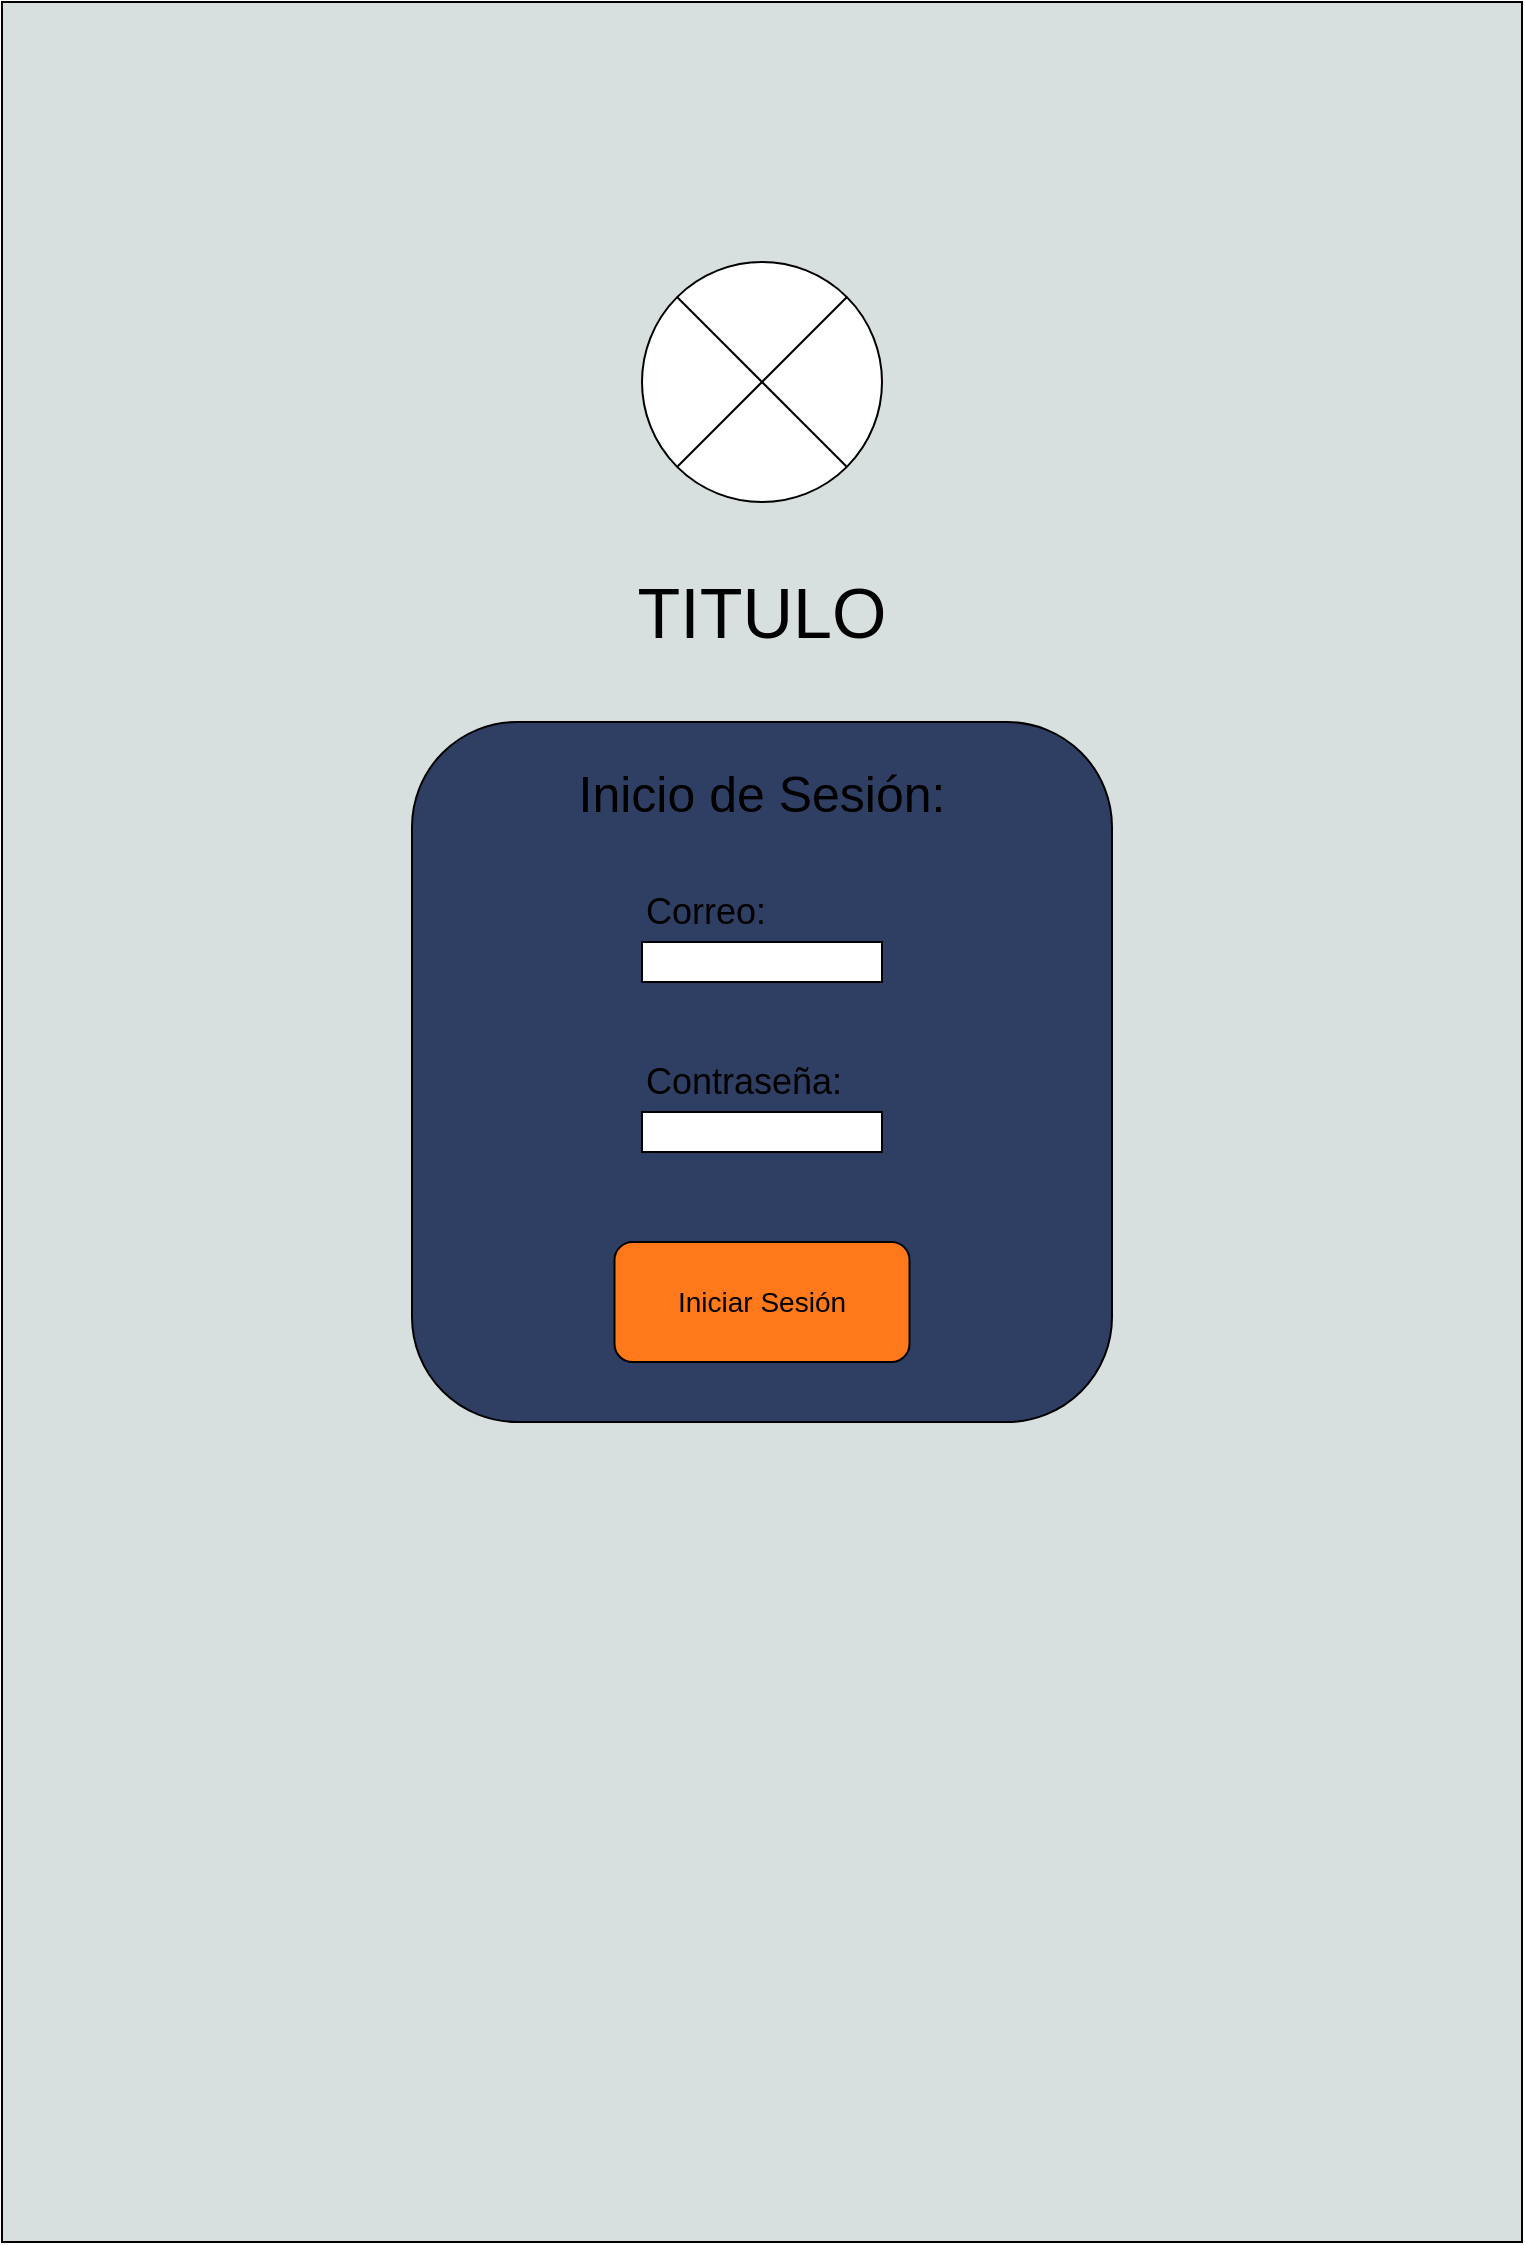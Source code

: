 <mxfile version="26.2.15" pages="12">
  <diagram id="b-mFY4o_9fDuFYKBMjYJ" name="Login">
    <mxGraphModel dx="1426" dy="777" grid="1" gridSize="10" guides="1" tooltips="1" connect="1" arrows="1" fold="1" page="1" pageScale="1" pageWidth="827" pageHeight="1169" math="0" shadow="0">
      <root>
        <mxCell id="0" />
        <mxCell id="1" parent="0" />
        <mxCell id="p1BS8bfECrae6J2VVEa_-1" value="" style="rounded=0;whiteSpace=wrap;html=1;strokeColor=default;fillStyle=solid;fillColor=#D7DFDF;" parent="1" vertex="1">
          <mxGeometry x="40" y="40" width="760" height="1120" as="geometry" />
        </mxCell>
        <mxCell id="wDcZKnOWiHSwsEkQRvus-4" value="" style="shape=sumEllipse;perimeter=ellipsePerimeter;whiteSpace=wrap;html=1;backgroundOutline=1;" parent="1" vertex="1">
          <mxGeometry x="360" y="170" width="120" height="120" as="geometry" />
        </mxCell>
        <mxCell id="wDcZKnOWiHSwsEkQRvus-5" value="TITULO" style="text;html=1;align=center;verticalAlign=middle;whiteSpace=wrap;rounded=0;fontSize=35;fillColor=none;fontColor=#000000;" parent="1" vertex="1">
          <mxGeometry x="325" y="300" width="190" height="90" as="geometry" />
        </mxCell>
        <mxCell id="wDcZKnOWiHSwsEkQRvus-6" value="" style="rounded=1;whiteSpace=wrap;html=1;fillColor=#2F3F64;fillStyle=auto;" parent="1" vertex="1">
          <mxGeometry x="245" y="400" width="350" height="350" as="geometry" />
        </mxCell>
        <mxCell id="wDcZKnOWiHSwsEkQRvus-7" value="Inicio de Sesión:" style="text;html=1;align=center;verticalAlign=middle;whiteSpace=wrap;rounded=0;fontSize=25;" parent="1" vertex="1">
          <mxGeometry x="325" y="420" width="190" height="30" as="geometry" />
        </mxCell>
        <mxCell id="wDcZKnOWiHSwsEkQRvus-8" value="Correo:" style="text;html=1;align=left;verticalAlign=middle;whiteSpace=wrap;rounded=0;fontSize=18;" parent="1" vertex="1">
          <mxGeometry x="360" y="480" width="60" height="30" as="geometry" />
        </mxCell>
        <mxCell id="wDcZKnOWiHSwsEkQRvus-9" value="" style="rounded=0;whiteSpace=wrap;html=1;" parent="1" vertex="1">
          <mxGeometry x="360" y="510" width="120" height="20" as="geometry" />
        </mxCell>
        <mxCell id="wDcZKnOWiHSwsEkQRvus-10" value="Contraseña:" style="text;html=1;align=left;verticalAlign=middle;whiteSpace=wrap;rounded=0;fontSize=18;" parent="1" vertex="1">
          <mxGeometry x="360" y="565" width="105" height="30" as="geometry" />
        </mxCell>
        <mxCell id="wDcZKnOWiHSwsEkQRvus-11" value="" style="rounded=0;whiteSpace=wrap;html=1;" parent="1" vertex="1">
          <mxGeometry x="360" y="595" width="120" height="20" as="geometry" />
        </mxCell>
        <UserObject label="Iniciar Sesión" link="data:page/id,C5d6vJVSo1ESBQK7key_" id="sDNbXqKC7tiFNJfEeN5j-1">
          <mxCell style="rounded=1;whiteSpace=wrap;html=1;fontSize=14;strokeColor=#000000;fontColor=#000000;fillColor=#FF791B;" parent="1" vertex="1">
            <mxGeometry x="346.25" y="660" width="147.5" height="60" as="geometry" />
          </mxCell>
        </UserObject>
      </root>
    </mxGraphModel>
  </diagram>
  <diagram name="Landing Page Tareas" id="C5d6vJVSo1ESBQK7key_">
    <mxGraphModel dx="1426" dy="777" grid="1" gridSize="10" guides="1" tooltips="1" connect="1" arrows="1" fold="1" page="1" pageScale="1" pageWidth="827" pageHeight="1169" math="0" shadow="0">
      <root>
        <mxCell id="0" />
        <mxCell id="1" parent="0" />
        <mxCell id="K3kcxCJwxQou65n5dMAW-2" value="" style="rounded=0;whiteSpace=wrap;html=1;fillColor=#D7DFDF;" parent="1" vertex="1">
          <mxGeometry x="40" y="40" width="760" height="1120" as="geometry" />
        </mxCell>
        <mxCell id="K3kcxCJwxQou65n5dMAW-8" value="" style="endArrow=none;html=1;rounded=0;strokeColor=#344A7A;" parent="1" edge="1">
          <mxGeometry width="50" height="50" relative="1" as="geometry">
            <mxPoint x="150" y="1160" as="sourcePoint" />
            <mxPoint x="150" y="130" as="targetPoint" />
          </mxGeometry>
        </mxCell>
        <UserObject label="Tareas" id="hPjosWTRenLGr5Y2fVVR-1">
          <mxCell style="text;html=1;align=center;verticalAlign=middle;whiteSpace=wrap;rounded=0;fontSize=18;fillColor=none;fontColor=#232F4A;fontStyle=1" parent="1" vertex="1">
            <mxGeometry x="414" y="140" width="100" height="45" as="geometry" />
          </mxCell>
        </UserObject>
        <mxCell id="0v_9VFRsqzcdHPYJM_2R-1" value="Buscar Tarea" style="rounded=0;whiteSpace=wrap;html=1;align=left;fontSize=18;fillColor=#232F4A;" parent="1" vertex="1">
          <mxGeometry x="311.5" y="260" width="305" height="30" as="geometry" />
        </mxCell>
        <mxCell id="0v_9VFRsqzcdHPYJM_2R-2" value="" style="sketch=0;outlineConnect=0;fontColor=#ffffff;fillColor=#EABB5B;strokeColor=#001DBC;dashed=0;verticalLabelPosition=bottom;verticalAlign=top;align=center;html=1;fontSize=12;fontStyle=0;aspect=fixed;pointerEvents=1;shape=mxgraph.aws4.magnifying_glass_2;rotation=0;direction=south;" parent="1" vertex="1">
          <mxGeometry x="590" y="265" width="20" height="20" as="geometry" />
        </mxCell>
        <UserObject label="Crear tarea" link="data:page/id,Lk5crpUqY4TCe8nS1Ac9" id="W3EE-p0Jzrz9KBgxGxYt-1">
          <mxCell style="text;html=1;align=center;verticalAlign=middle;whiteSpace=wrap;rounded=1;fontSize=16;fillColor=#FF791B;fontColor=#232F4A;fontStyle=0;labelBackgroundColor=none;perimeterSpacing=0;strokeColor=#232F4A;" parent="1" vertex="1">
            <mxGeometry x="690" y="140" width="100" height="45" as="geometry" />
          </mxCell>
        </UserObject>
        <mxCell id="hPjosWTRenLGr5Y2fVVR-2" value="" style="rounded=1;whiteSpace=wrap;html=1;fillColor=#232F4A;" parent="1" vertex="1">
          <mxGeometry x="190" y="320" width="260" height="200" as="geometry" />
        </mxCell>
        <mxCell id="hPjosWTRenLGr5Y2fVVR-3" value="Titulo Tarea" style="text;html=1;align=center;verticalAlign=middle;whiteSpace=wrap;rounded=0;fontSize=16;textShadow=0;" parent="1" vertex="1">
          <mxGeometry x="180" y="330" width="130" height="30" as="geometry" />
        </mxCell>
        <mxCell id="hPjosWTRenLGr5Y2fVVR-7" value="Descripción:" style="text;html=1;align=center;verticalAlign=middle;whiteSpace=wrap;rounded=0;fontSize=13;" parent="1" vertex="1">
          <mxGeometry x="200" y="360" width="70" height="30" as="geometry" />
        </mxCell>
        <mxCell id="hPjosWTRenLGr5Y2fVVR-8" value="" style="rounded=0;whiteSpace=wrap;html=1;" parent="1" vertex="1">
          <mxGeometry x="200" y="390" width="120" height="60" as="geometry" />
        </mxCell>
        <UserObject label="Revisar" link="data:page/id,q2QDYeVug9nCZ6E3EqKn" id="hPjosWTRenLGr5Y2fVVR-9">
          <mxCell style="text;html=1;align=center;verticalAlign=middle;whiteSpace=wrap;rounded=0;fontColor=#FF791B;fontSize=14;fontStyle=1" parent="1" vertex="1">
            <mxGeometry x="290" y="480" width="60" height="30" as="geometry" />
          </mxCell>
        </UserObject>
        <mxCell id="hPjosWTRenLGr5Y2fVVR-24" value="" style="rounded=1;whiteSpace=wrap;html=1;fillColor=#232F4A;" parent="1" vertex="1">
          <mxGeometry x="500" y="320" width="260" height="200" as="geometry" />
        </mxCell>
        <mxCell id="hPjosWTRenLGr5Y2fVVR-25" value="Titulo Tarea" style="text;html=1;align=center;verticalAlign=middle;whiteSpace=wrap;rounded=0;fontSize=16;textShadow=0;" parent="1" vertex="1">
          <mxGeometry x="490" y="330" width="130" height="30" as="geometry" />
        </mxCell>
        <mxCell id="hPjosWTRenLGr5Y2fVVR-26" value="Descripción:" style="text;html=1;align=center;verticalAlign=middle;whiteSpace=wrap;rounded=0;fontSize=13;" parent="1" vertex="1">
          <mxGeometry x="510" y="360" width="70" height="30" as="geometry" />
        </mxCell>
        <mxCell id="hPjosWTRenLGr5Y2fVVR-27" value="" style="rounded=0;whiteSpace=wrap;html=1;" parent="1" vertex="1">
          <mxGeometry x="510" y="390" width="120" height="60" as="geometry" />
        </mxCell>
        <UserObject label="Revisar" link="data:page/id,q2QDYeVug9nCZ6E3EqKn" id="hPjosWTRenLGr5Y2fVVR-28">
          <mxCell style="text;html=1;align=center;verticalAlign=middle;whiteSpace=wrap;rounded=0;fontColor=#FF791B;fontSize=14;fontStyle=1" parent="1" vertex="1">
            <mxGeometry x="600" y="480" width="60" height="30" as="geometry" />
          </mxCell>
        </UserObject>
        <mxCell id="hPjosWTRenLGr5Y2fVVR-30" value="" style="rounded=1;whiteSpace=wrap;html=1;fillColor=#232F4A;" parent="1" vertex="1">
          <mxGeometry x="190" y="540" width="260" height="200" as="geometry" />
        </mxCell>
        <mxCell id="hPjosWTRenLGr5Y2fVVR-31" value="Titulo Tarea" style="text;html=1;align=center;verticalAlign=middle;whiteSpace=wrap;rounded=0;fontSize=16;textShadow=0;" parent="1" vertex="1">
          <mxGeometry x="180" y="550" width="130" height="30" as="geometry" />
        </mxCell>
        <mxCell id="hPjosWTRenLGr5Y2fVVR-32" value="Descripción:" style="text;html=1;align=center;verticalAlign=middle;whiteSpace=wrap;rounded=0;fontSize=13;" parent="1" vertex="1">
          <mxGeometry x="200" y="580" width="70" height="30" as="geometry" />
        </mxCell>
        <mxCell id="hPjosWTRenLGr5Y2fVVR-33" value="" style="rounded=0;whiteSpace=wrap;html=1;" parent="1" vertex="1">
          <mxGeometry x="200" y="610" width="120" height="60" as="geometry" />
        </mxCell>
        <UserObject label="Revisar" link="data:page/id,q2QDYeVug9nCZ6E3EqKn" id="hPjosWTRenLGr5Y2fVVR-34">
          <mxCell style="text;html=1;align=center;verticalAlign=middle;whiteSpace=wrap;rounded=0;fontSize=14;fontColor=#FF791B;fontStyle=1" parent="1" vertex="1">
            <mxGeometry x="290" y="700" width="60" height="30" as="geometry" />
          </mxCell>
        </UserObject>
        <mxCell id="hPjosWTRenLGr5Y2fVVR-36" value="" style="rounded=1;whiteSpace=wrap;html=1;fillColor=#232F4A;" parent="1" vertex="1">
          <mxGeometry x="500" y="540" width="260" height="200" as="geometry" />
        </mxCell>
        <mxCell id="hPjosWTRenLGr5Y2fVVR-37" value="Titulo Tarea" style="text;html=1;align=center;verticalAlign=middle;whiteSpace=wrap;rounded=0;fontSize=16;textShadow=0;" parent="1" vertex="1">
          <mxGeometry x="490" y="550" width="130" height="30" as="geometry" />
        </mxCell>
        <mxCell id="hPjosWTRenLGr5Y2fVVR-38" value="Descripción:" style="text;html=1;align=center;verticalAlign=middle;whiteSpace=wrap;rounded=0;fontSize=13;" parent="1" vertex="1">
          <mxGeometry x="510" y="580" width="70" height="30" as="geometry" />
        </mxCell>
        <mxCell id="hPjosWTRenLGr5Y2fVVR-39" value="" style="rounded=0;whiteSpace=wrap;html=1;" parent="1" vertex="1">
          <mxGeometry x="510" y="610" width="120" height="60" as="geometry" />
        </mxCell>
        <UserObject label="Revisar" link="data:page/id,q2QDYeVug9nCZ6E3EqKn" id="hPjosWTRenLGr5Y2fVVR-40">
          <mxCell style="text;html=1;align=center;verticalAlign=middle;whiteSpace=wrap;rounded=0;fontSize=14;fontColor=#FF791B;fontStyle=1" parent="1" vertex="1">
            <mxGeometry x="600" y="700" width="60" height="30" as="geometry" />
          </mxCell>
        </UserObject>
        <mxCell id="oCnBH6iKqu8kPRPEF-RJ-1" value="Asignado por:" style="text;html=1;align=center;verticalAlign=middle;whiteSpace=wrap;rounded=0;fontSize=13;" parent="1" vertex="1">
          <mxGeometry x="350" y="360" width="86" height="30" as="geometry" />
        </mxCell>
        <mxCell id="oCnBH6iKqu8kPRPEF-RJ-2" value="Nombre Usuario" style="text;html=1;align=center;verticalAlign=middle;whiteSpace=wrap;rounded=0;" parent="1" vertex="1">
          <mxGeometry x="346.5" y="390" width="93" height="30" as="geometry" />
        </mxCell>
        <mxCell id="oCnBH6iKqu8kPRPEF-RJ-3" value="Asignado por:" style="text;html=1;align=center;verticalAlign=middle;whiteSpace=wrap;rounded=0;fontSize=13;" parent="1" vertex="1">
          <mxGeometry x="663.5" y="360" width="86" height="30" as="geometry" />
        </mxCell>
        <mxCell id="oCnBH6iKqu8kPRPEF-RJ-4" value="Nombre Usuario" style="text;html=1;align=center;verticalAlign=middle;whiteSpace=wrap;rounded=0;" parent="1" vertex="1">
          <mxGeometry x="660" y="390" width="93" height="30" as="geometry" />
        </mxCell>
        <mxCell id="oCnBH6iKqu8kPRPEF-RJ-5" value="Asignado por:" style="text;html=1;align=center;verticalAlign=middle;whiteSpace=wrap;rounded=0;fontSize=13;" parent="1" vertex="1">
          <mxGeometry x="353.5" y="580" width="86" height="30" as="geometry" />
        </mxCell>
        <mxCell id="oCnBH6iKqu8kPRPEF-RJ-6" value="Nombre Usuario" style="text;html=1;align=center;verticalAlign=middle;whiteSpace=wrap;rounded=0;" parent="1" vertex="1">
          <mxGeometry x="350" y="610" width="93" height="30" as="geometry" />
        </mxCell>
        <mxCell id="oCnBH6iKqu8kPRPEF-RJ-8" value="Asignado por:" style="text;html=1;align=center;verticalAlign=middle;whiteSpace=wrap;rounded=0;fontSize=13;" parent="1" vertex="1">
          <mxGeometry x="660" y="580" width="86" height="30" as="geometry" />
        </mxCell>
        <mxCell id="oCnBH6iKqu8kPRPEF-RJ-9" value="Nombre Usuario" style="text;html=1;align=center;verticalAlign=middle;whiteSpace=wrap;rounded=0;" parent="1" vertex="1">
          <mxGeometry x="656.5" y="610" width="93" height="30" as="geometry" />
        </mxCell>
        <mxCell id="1kcx_r-fU3obGzdD-hG5-4" value="" style="group" parent="1" vertex="1" connectable="0">
          <mxGeometry x="40" y="125" width="110" height="1035" as="geometry" />
        </mxCell>
        <mxCell id="1kcx_r-fU3obGzdD-hG5-3" value="" style="rounded=0;whiteSpace=wrap;html=1;fillColor=#232F4A;" parent="1kcx_r-fU3obGzdD-hG5-4" vertex="1">
          <mxGeometry width="110" height="1035" as="geometry" />
        </mxCell>
        <UserObject label="" link="data:page/id,C5d6vJVSo1ESBQK7key_" id="K3kcxCJwxQou65n5dMAW-9">
          <mxCell style="shape=sumEllipse;perimeter=ellipsePerimeter;whiteSpace=wrap;html=1;backgroundOutline=1;" parent="1kcx_r-fU3obGzdD-hG5-4" vertex="1">
            <mxGeometry x="35" y="135" width="50" height="50" as="geometry" />
          </mxCell>
        </UserObject>
        <UserObject label="" link="data:page/id,8tHwd--Dcr3_NEGOisL-" id="K3kcxCJwxQou65n5dMAW-11">
          <mxCell style="shape=sumEllipse;perimeter=ellipsePerimeter;whiteSpace=wrap;html=1;backgroundOutline=1;" parent="1kcx_r-fU3obGzdD-hG5-4" vertex="1">
            <mxGeometry x="35" y="205" width="50" height="50" as="geometry" />
          </mxCell>
        </UserObject>
        <UserObject label="" link="data:page/id,I29ET-Mx-nXocbnkWvQb" id="K3kcxCJwxQou65n5dMAW-10">
          <mxCell style="shape=sumEllipse;perimeter=ellipsePerimeter;whiteSpace=wrap;html=1;backgroundOutline=1;" parent="1kcx_r-fU3obGzdD-hG5-4" vertex="1">
            <mxGeometry x="35" y="275" width="50" height="50" as="geometry" />
          </mxCell>
        </UserObject>
        <UserObject label="" link="data:page/id,3nMEwj1ztAUVrG6hc7sx" id="K3kcxCJwxQou65n5dMAW-12">
          <mxCell style="shape=sumEllipse;perimeter=ellipsePerimeter;whiteSpace=wrap;html=1;backgroundOutline=1;" parent="1kcx_r-fU3obGzdD-hG5-4" vertex="1">
            <mxGeometry x="35" y="345" width="50" height="50" as="geometry" />
          </mxCell>
        </UserObject>
        <UserObject label="" link="data:page/id,b-mFY4o_9fDuFYKBMjYJ" id="K3kcxCJwxQou65n5dMAW-13">
          <mxCell style="shape=sumEllipse;perimeter=ellipsePerimeter;whiteSpace=wrap;html=1;backgroundOutline=1;" parent="1kcx_r-fU3obGzdD-hG5-4" vertex="1">
            <mxGeometry x="35" y="415" width="50" height="50" as="geometry" />
          </mxCell>
        </UserObject>
        <mxCell id="ZAxtCVMfwmU_V6q-Hs1J-2" value="" style="group" parent="1" vertex="1" connectable="0">
          <mxGeometry x="40" y="40" width="760" height="85" as="geometry" />
        </mxCell>
        <mxCell id="ZAxtCVMfwmU_V6q-Hs1J-1" value="" style="rounded=0;whiteSpace=wrap;html=1;fillColor=#232F4A;" parent="ZAxtCVMfwmU_V6q-Hs1J-2" vertex="1">
          <mxGeometry width="760" height="85" as="geometry" />
        </mxCell>
        <UserObject label="" link="data:page/id,C5d6vJVSo1ESBQK7key_" id="oodhb3UaJ16xUUdja0tK-1">
          <mxCell style="group" parent="ZAxtCVMfwmU_V6q-Hs1J-2" vertex="1" connectable="0">
            <mxGeometry x="20" y="10" width="660" height="70" as="geometry" />
          </mxCell>
        </UserObject>
        <UserObject label="Titulo" id="K3kcxCJwxQou65n5dMAW-5">
          <mxCell style="text;html=1;align=center;verticalAlign=middle;whiteSpace=wrap;rounded=0;fontSize=18;" parent="oodhb3UaJ16xUUdja0tK-1" vertex="1">
            <mxGeometry x="80.001" y="15.312" width="89.189" height="39.375" as="geometry" />
          </mxCell>
        </UserObject>
        <mxCell id="K3kcxCJwxQou65n5dMAW-3" value="" style="shape=sumEllipse;perimeter=ellipsePerimeter;whiteSpace=wrap;html=1;backgroundOutline=1;direction=south;" parent="oodhb3UaJ16xUUdja0tK-1" vertex="1">
          <mxGeometry x="10" y="8.75" width="53.514" height="52.5" as="geometry" />
        </mxCell>
        <mxCell id="4nPXdyG-4x9StO_20cMn-2" value="" style="group" parent="1" vertex="1" connectable="0">
          <mxGeometry x="150" y="760" width="650" height="55.5" as="geometry" />
        </mxCell>
        <mxCell id="4nPXdyG-4x9StO_20cMn-1" value="" style="rounded=0;whiteSpace=wrap;html=1;fillColor=#232F4A;" parent="4nPXdyG-4x9StO_20cMn-2" vertex="1">
          <mxGeometry width="650" height="50" as="geometry" />
        </mxCell>
        <mxCell id="hPjosWTRenLGr5Y2fVVR-42" value="" style="group" parent="4nPXdyG-4x9StO_20cMn-2" vertex="1" connectable="0">
          <mxGeometry width="650" height="55.5" as="geometry" />
        </mxCell>
        <mxCell id="hPjosWTRenLGr5Y2fVVR-14" value="" style="endArrow=none;html=1;rounded=0;exitX=0;exitY=0.25;exitDx=0;exitDy=0;" parent="hPjosWTRenLGr5Y2fVVR-42" edge="1">
          <mxGeometry width="50" height="50" relative="1" as="geometry">
            <mxPoint as="sourcePoint" />
            <mxPoint x="650" y="1" as="targetPoint" />
          </mxGeometry>
        </mxCell>
        <mxCell id="hPjosWTRenLGr5Y2fVVR-15" value="" style="endArrow=none;html=1;rounded=0;exitX=0;exitY=0.25;exitDx=0;exitDy=0;" parent="hPjosWTRenLGr5Y2fVVR-42" edge="1">
          <mxGeometry width="50" height="50" relative="1" as="geometry">
            <mxPoint y="50" as="sourcePoint" />
            <mxPoint x="650" y="51" as="targetPoint" />
          </mxGeometry>
        </mxCell>
        <UserObject label="Tareas Anteriores" id="hPjosWTRenLGr5Y2fVVR-19">
          <mxCell style="text;html=1;align=center;verticalAlign=middle;whiteSpace=wrap;rounded=0;fontSize=16;fontStyle=1" parent="hPjosWTRenLGr5Y2fVVR-42" vertex="1">
            <mxGeometry x="214" y="10" width="200" height="35" as="geometry" />
          </mxCell>
        </UserObject>
        <mxCell id="hPjosWTRenLGr5Y2fVVR-21" value="" style="triangle;whiteSpace=wrap;html=1;rotation=0;" parent="hPjosWTRenLGr5Y2fVVR-42" vertex="1">
          <mxGeometry x="20" y="12.5" width="20" height="30" as="geometry" />
        </mxCell>
        <mxCell id="4nPXdyG-4x9StO_20cMn-4" value="" style="group;fontStyle=1" parent="1" vertex="1" connectable="0">
          <mxGeometry x="150" y="200" width="650" height="50" as="geometry" />
        </mxCell>
        <mxCell id="4nPXdyG-4x9StO_20cMn-3" value="" style="rounded=0;whiteSpace=wrap;html=1;fillColor=#232F4A;" parent="4nPXdyG-4x9StO_20cMn-4" vertex="1">
          <mxGeometry width="650" height="50" as="geometry" />
        </mxCell>
        <mxCell id="hPjosWTRenLGr5Y2fVVR-41" value="" style="group" parent="4nPXdyG-4x9StO_20cMn-4" vertex="1" connectable="0">
          <mxGeometry y="3" width="650" height="42" as="geometry" />
        </mxCell>
        <UserObject label="Tareas Pendientes" id="hPjosWTRenLGr5Y2fVVR-18">
          <mxCell style="text;html=1;align=center;verticalAlign=middle;whiteSpace=wrap;rounded=0;fontSize=16;fontStyle=1" parent="hPjosWTRenLGr5Y2fVVR-41" vertex="1">
            <mxGeometry x="214" y="6" width="200" height="35" as="geometry" />
          </mxCell>
        </UserObject>
        <mxCell id="hPjosWTRenLGr5Y2fVVR-20" value="" style="triangle;whiteSpace=wrap;html=1;rotation=90;" parent="hPjosWTRenLGr5Y2fVVR-41" vertex="1">
          <mxGeometry x="20" y="6" width="20" height="30" as="geometry" />
        </mxCell>
      </root>
    </mxGraphModel>
  </diagram>
  <diagram id="q2QDYeVug9nCZ6E3EqKn" name="Página Detalles Tarea">
    <mxGraphModel dx="1426" dy="777" grid="1" gridSize="10" guides="1" tooltips="1" connect="1" arrows="1" fold="1" page="1" pageScale="1" pageWidth="827" pageHeight="1169" math="0" shadow="0">
      <root>
        <mxCell id="0" />
        <mxCell id="1" parent="0" />
        <mxCell id="fwUpSoZvV_rSP9xBTUw0-1" value="" style="rounded=0;whiteSpace=wrap;html=1;fillColor=#D7DFDF;" parent="1" vertex="1">
          <mxGeometry x="40" y="30" width="760" height="1120" as="geometry" />
        </mxCell>
        <mxCell id="fwUpSoZvV_rSP9xBTUw0-3" value="" style="endArrow=none;html=1;rounded=0;" parent="1" edge="1">
          <mxGeometry width="50" height="50" relative="1" as="geometry">
            <mxPoint x="150" y="1160" as="sourcePoint" />
            <mxPoint x="150" y="130" as="targetPoint" />
          </mxGeometry>
        </mxCell>
        <mxCell id="BAM6spCQLycMx9CrxPGS-1" value="" style="rounded=1;whiteSpace=wrap;html=1;fillColor=#232F4A;" parent="1" vertex="1">
          <mxGeometry x="220" y="165" width="520" height="520" as="geometry" />
        </mxCell>
        <mxCell id="BAM6spCQLycMx9CrxPGS-2" value="Detalles de Tarea" style="text;html=1;align=center;verticalAlign=middle;whiteSpace=wrap;rounded=0;fontSize=18;fontStyle=1" parent="1" vertex="1">
          <mxGeometry x="397.5" y="220" width="165" height="30" as="geometry" />
        </mxCell>
        <mxCell id="BAM6spCQLycMx9CrxPGS-3" value="Nombre Tarea" style="text;html=1;align=left;verticalAlign=middle;whiteSpace=wrap;rounded=0;fontSize=16;" parent="1" vertex="1">
          <mxGeometry x="250" y="270" width="120" height="30" as="geometry" />
        </mxCell>
        <mxCell id="BAM6spCQLycMx9CrxPGS-4" value="Estado:" style="text;html=1;align=left;verticalAlign=middle;whiteSpace=wrap;rounded=0;fontSize=16;" parent="1" vertex="1">
          <mxGeometry x="550" y="270" width="120" height="30" as="geometry" />
        </mxCell>
        <mxCell id="BAM6spCQLycMx9CrxPGS-5" value="Nombre de Tarea" style="rounded=0;whiteSpace=wrap;html=1;" parent="1" vertex="1">
          <mxGeometry x="250" y="300" width="120" height="20" as="geometry" />
        </mxCell>
        <mxCell id="BAM6spCQLycMx9CrxPGS-6" value="Estado Tarea" style="rounded=0;whiteSpace=wrap;html=1;" parent="1" vertex="1">
          <mxGeometry x="550" y="300" width="160" height="20" as="geometry" />
        </mxCell>
        <mxCell id="BAM6spCQLycMx9CrxPGS-7" value="Descripción Avería:" style="text;html=1;align=left;verticalAlign=middle;whiteSpace=wrap;rounded=0;fontSize=16;" parent="1" vertex="1">
          <mxGeometry x="250" y="355" width="140" height="30" as="geometry" />
        </mxCell>
        <mxCell id="BAM6spCQLycMx9CrxPGS-8" value="Descripción de la avería" style="rounded=0;whiteSpace=wrap;html=1;" parent="1" vertex="1">
          <mxGeometry x="250" y="385" width="210" height="110" as="geometry" />
        </mxCell>
        <mxCell id="xOI8091yt0flGfXuR4S0-1" value="Empleados Asignados:" style="text;html=1;align=center;verticalAlign=middle;whiteSpace=wrap;rounded=0;fontSize=18;fontColor=#E9EBEE;" parent="1" vertex="1">
          <mxGeometry x="383.75" y="520" width="192.5" height="30" as="geometry" />
        </mxCell>
        <UserObject label="Usuario 1" id="BtqCII6bPOVDYchdw7wN-2">
          <mxCell style="text;html=1;align=center;verticalAlign=middle;whiteSpace=wrap;rounded=0;fontSize=16;" parent="1" vertex="1">
            <mxGeometry x="280" y="547.5" width="80" height="35" as="geometry" />
          </mxCell>
        </UserObject>
        <UserObject label="Usuario 2" id="BtqCII6bPOVDYchdw7wN-4">
          <mxCell style="text;html=1;align=center;verticalAlign=middle;whiteSpace=wrap;rounded=0;fontSize=16;" parent="1" vertex="1">
            <mxGeometry x="440" y="547.5" width="80" height="35" as="geometry" />
          </mxCell>
        </UserObject>
        <UserObject label="Usuario 3" id="BtqCII6bPOVDYchdw7wN-5">
          <mxCell style="text;html=1;align=center;verticalAlign=middle;whiteSpace=wrap;rounded=0;fontSize=16;" parent="1" vertex="1">
            <mxGeometry x="570" y="547.5" width="80" height="35" as="geometry" />
          </mxCell>
        </UserObject>
        <mxCell id="yk5GS1ypD8YcH1DstdtR-1" value="" style="group" parent="1" vertex="1" connectable="0">
          <mxGeometry x="40" y="110" width="110" height="1040" as="geometry" />
        </mxCell>
        <mxCell id="yk5GS1ypD8YcH1DstdtR-2" value="" style="rounded=0;whiteSpace=wrap;html=1;fillColor=#232F4A;" parent="yk5GS1ypD8YcH1DstdtR-1" vertex="1">
          <mxGeometry width="110" height="1040" as="geometry" />
        </mxCell>
        <UserObject label="" link="data:page/id,C5d6vJVSo1ESBQK7key_" id="yk5GS1ypD8YcH1DstdtR-3">
          <mxCell style="shape=sumEllipse;perimeter=ellipsePerimeter;whiteSpace=wrap;html=1;backgroundOutline=1;" parent="yk5GS1ypD8YcH1DstdtR-1" vertex="1">
            <mxGeometry x="35" y="135.652" width="50" height="50.242" as="geometry" />
          </mxCell>
        </UserObject>
        <UserObject label="" link="data:page/id,8tHwd--Dcr3_NEGOisL-" id="yk5GS1ypD8YcH1DstdtR-4">
          <mxCell style="shape=sumEllipse;perimeter=ellipsePerimeter;whiteSpace=wrap;html=1;backgroundOutline=1;" parent="yk5GS1ypD8YcH1DstdtR-1" vertex="1">
            <mxGeometry x="35" y="205.99" width="50" height="50.242" as="geometry" />
          </mxCell>
        </UserObject>
        <UserObject label="" link="data:page/id,I29ET-Mx-nXocbnkWvQb" id="yk5GS1ypD8YcH1DstdtR-5">
          <mxCell style="shape=sumEllipse;perimeter=ellipsePerimeter;whiteSpace=wrap;html=1;backgroundOutline=1;" parent="yk5GS1ypD8YcH1DstdtR-1" vertex="1">
            <mxGeometry x="35" y="276.329" width="50" height="50.242" as="geometry" />
          </mxCell>
        </UserObject>
        <UserObject label="" link="data:page/id,3nMEwj1ztAUVrG6hc7sx" id="yk5GS1ypD8YcH1DstdtR-6">
          <mxCell style="shape=sumEllipse;perimeter=ellipsePerimeter;whiteSpace=wrap;html=1;backgroundOutline=1;" parent="yk5GS1ypD8YcH1DstdtR-1" vertex="1">
            <mxGeometry x="35" y="346.667" width="50" height="50.242" as="geometry" />
          </mxCell>
        </UserObject>
        <UserObject label="" link="data:page/id,b-mFY4o_9fDuFYKBMjYJ" id="yk5GS1ypD8YcH1DstdtR-7">
          <mxCell style="shape=sumEllipse;perimeter=ellipsePerimeter;whiteSpace=wrap;html=1;backgroundOutline=1;" parent="yk5GS1ypD8YcH1DstdtR-1" vertex="1">
            <mxGeometry x="35" y="417.005" width="50" height="50.242" as="geometry" />
          </mxCell>
        </UserObject>
        <mxCell id="2nuDnvFLwGrnqja_rQcw-6" value="" style="group" parent="1" vertex="1" connectable="0">
          <mxGeometry x="40" y="30" width="760" height="85" as="geometry" />
        </mxCell>
        <mxCell id="2nuDnvFLwGrnqja_rQcw-7" value="" style="rounded=0;whiteSpace=wrap;html=1;fillColor=#232F4A;" parent="2nuDnvFLwGrnqja_rQcw-6" vertex="1">
          <mxGeometry width="760" height="85" as="geometry" />
        </mxCell>
        <UserObject label="" link="data:page/id,C5d6vJVSo1ESBQK7key_" id="2nuDnvFLwGrnqja_rQcw-8">
          <mxCell style="group" parent="2nuDnvFLwGrnqja_rQcw-6" vertex="1" connectable="0">
            <mxGeometry x="20" y="10" width="660" height="70" as="geometry" />
          </mxCell>
        </UserObject>
        <UserObject label="Titulo" id="2nuDnvFLwGrnqja_rQcw-9">
          <mxCell style="text;html=1;align=center;verticalAlign=middle;whiteSpace=wrap;rounded=0;fontSize=18;" parent="2nuDnvFLwGrnqja_rQcw-8" vertex="1">
            <mxGeometry x="80.001" y="15.312" width="89.189" height="39.375" as="geometry" />
          </mxCell>
        </UserObject>
        <mxCell id="2nuDnvFLwGrnqja_rQcw-10" value="" style="shape=sumEllipse;perimeter=ellipsePerimeter;whiteSpace=wrap;html=1;backgroundOutline=1;direction=south;" parent="2nuDnvFLwGrnqja_rQcw-8" vertex="1">
          <mxGeometry x="10" y="8.75" width="53.514" height="52.5" as="geometry" />
        </mxCell>
        <mxCell id="GAQjrvjzc8Yt9XoCxR21-1" value="" style="triangle;whiteSpace=wrap;html=1;" parent="1" vertex="1">
          <mxGeometry x="556.25" y="302.5" width="20" height="15" as="geometry" />
        </mxCell>
      </root>
    </mxGraphModel>
  </diagram>
  <diagram id="Lk5crpUqY4TCe8nS1Ac9" name="Página Creación Tarea">
    <mxGraphModel dx="1426" dy="777" grid="1" gridSize="10" guides="1" tooltips="1" connect="1" arrows="1" fold="1" page="1" pageScale="1" pageWidth="827" pageHeight="1169" math="0" shadow="0">
      <root>
        <mxCell id="0" />
        <mxCell id="1" parent="0" />
        <mxCell id="5vVl0Pzz0130D0gkqQDu-1" value="" style="rounded=0;whiteSpace=wrap;html=1;fillColor=#D7DFDF;" parent="1" vertex="1">
          <mxGeometry x="40" y="40" width="760" height="1120" as="geometry" />
        </mxCell>
        <mxCell id="5vVl0Pzz0130D0gkqQDu-3" value="" style="endArrow=none;html=1;rounded=0;" parent="1" edge="1">
          <mxGeometry width="50" height="50" relative="1" as="geometry">
            <mxPoint x="150" y="1160" as="sourcePoint" />
            <mxPoint x="150" y="130" as="targetPoint" />
          </mxGeometry>
        </mxCell>
        <mxCell id="Rygz8Xhj2PZIZrLBvXKB-1" value="" style="rounded=1;whiteSpace=wrap;html=1;fillColor=#232F4A;" parent="1" vertex="1">
          <mxGeometry x="220" y="165" width="520" height="865" as="geometry" />
        </mxCell>
        <mxCell id="Rygz8Xhj2PZIZrLBvXKB-2" value="Creación de Tarea" style="text;html=1;align=center;verticalAlign=middle;whiteSpace=wrap;rounded=0;fontSize=18;fontStyle=1" parent="1" vertex="1">
          <mxGeometry x="385" y="220" width="190" height="30" as="geometry" />
        </mxCell>
        <mxCell id="Rygz8Xhj2PZIZrLBvXKB-3" value="Nombre Tarea:" style="text;html=1;align=center;verticalAlign=middle;whiteSpace=wrap;rounded=0;fontSize=16;" parent="1" vertex="1">
          <mxGeometry x="250" y="270" width="110" height="30" as="geometry" />
        </mxCell>
        <mxCell id="Rygz8Xhj2PZIZrLBvXKB-4" value="Estado:" style="text;html=1;align=center;verticalAlign=middle;whiteSpace=wrap;rounded=0;fontSize=16;" parent="1" vertex="1">
          <mxGeometry x="550" y="270" width="60" height="30" as="geometry" />
        </mxCell>
        <mxCell id="Rygz8Xhj2PZIZrLBvXKB-5" value="Nombre de Tarea" style="rounded=0;whiteSpace=wrap;html=1;" parent="1" vertex="1">
          <mxGeometry x="250" y="300" width="130" height="20" as="geometry" />
        </mxCell>
        <mxCell id="Rygz8Xhj2PZIZrLBvXKB-6" value="Elige un estado" style="rounded=0;whiteSpace=wrap;html=1;" parent="1" vertex="1">
          <mxGeometry x="550" y="300" width="160" height="20" as="geometry" />
        </mxCell>
        <mxCell id="Rygz8Xhj2PZIZrLBvXKB-7" value="" style="triangle;whiteSpace=wrap;html=1;rotation=90;" parent="1" vertex="1">
          <mxGeometry x="560" y="300" width="10" height="20" as="geometry" />
        </mxCell>
        <mxCell id="Rygz8Xhj2PZIZrLBvXKB-8" value="Descripción de la Tarea:" style="text;html=1;align=center;verticalAlign=middle;whiteSpace=wrap;rounded=0;fontSize=16;" parent="1" vertex="1">
          <mxGeometry x="375" y="360" width="175" height="30" as="geometry" />
        </mxCell>
        <mxCell id="Rygz8Xhj2PZIZrLBvXKB-9" value="" style="rounded=0;whiteSpace=wrap;html=1;" parent="1" vertex="1">
          <mxGeometry x="375" y="390" width="210" height="110" as="geometry" />
        </mxCell>
        <UserObject label="Crear Tarea" link="data:page/id,C5d6vJVSo1ESBQK7key_" id="Rygz8Xhj2PZIZrLBvXKB-10">
          <mxCell style="rounded=1;whiteSpace=wrap;html=1;fontSize=14;strokeColor=#000000;fontColor=#232F4A;fillColor=#FF791B;fontStyle=1" parent="1" vertex="1">
            <mxGeometry x="406.25" y="930" width="147.5" height="60" as="geometry" />
          </mxCell>
        </UserObject>
        <mxCell id="qNSve436AQdtqAc-TobY-67" value="" style="group" parent="1" vertex="1" connectable="0">
          <mxGeometry x="240" y="800" width="110" height="35" as="geometry" />
        </mxCell>
        <UserObject label="Usuario 5" id="qNSve436AQdtqAc-TobY-68">
          <mxCell style="text;html=1;align=center;verticalAlign=middle;whiteSpace=wrap;rounded=0;fontSize=16;" parent="qNSve436AQdtqAc-TobY-67" vertex="1">
            <mxGeometry x="30" width="80" height="35" as="geometry" />
          </mxCell>
        </UserObject>
        <mxCell id="qNSve436AQdtqAc-TobY-69" value="" style="whiteSpace=wrap;html=1;aspect=fixed;" parent="qNSve436AQdtqAc-TobY-67" vertex="1">
          <mxGeometry y="7.5" width="20" height="20" as="geometry" />
        </mxCell>
        <mxCell id="-SL0cWtOpuB8GcaTe4NJ-1" value="Empleados:" style="text;html=1;align=center;verticalAlign=middle;whiteSpace=wrap;rounded=0;fontSize=18;" parent="1" vertex="1">
          <mxGeometry x="427.5" y="540" width="105" height="30" as="geometry" />
        </mxCell>
        <mxCell id="-QsUJDK0tVaWlfn_ChRA-1" value="" style="group" parent="1" vertex="1" connectable="0">
          <mxGeometry x="40" y="125" width="110" height="1035" as="geometry" />
        </mxCell>
        <mxCell id="-QsUJDK0tVaWlfn_ChRA-2" value="" style="rounded=0;whiteSpace=wrap;html=1;fillColor=#232F4A;" parent="-QsUJDK0tVaWlfn_ChRA-1" vertex="1">
          <mxGeometry width="110" height="1035" as="geometry" />
        </mxCell>
        <UserObject label="" link="data:page/id,C5d6vJVSo1ESBQK7key_" id="-QsUJDK0tVaWlfn_ChRA-3">
          <mxCell style="shape=sumEllipse;perimeter=ellipsePerimeter;whiteSpace=wrap;html=1;backgroundOutline=1;" parent="-QsUJDK0tVaWlfn_ChRA-1" vertex="1">
            <mxGeometry x="35" y="135" width="50" height="50" as="geometry" />
          </mxCell>
        </UserObject>
        <UserObject label="" link="data:page/id,8tHwd--Dcr3_NEGOisL-" id="-QsUJDK0tVaWlfn_ChRA-4">
          <mxCell style="shape=sumEllipse;perimeter=ellipsePerimeter;whiteSpace=wrap;html=1;backgroundOutline=1;" parent="-QsUJDK0tVaWlfn_ChRA-1" vertex="1">
            <mxGeometry x="35" y="205" width="50" height="50" as="geometry" />
          </mxCell>
        </UserObject>
        <UserObject label="" link="data:page/id,I29ET-Mx-nXocbnkWvQb" id="-QsUJDK0tVaWlfn_ChRA-5">
          <mxCell style="shape=sumEllipse;perimeter=ellipsePerimeter;whiteSpace=wrap;html=1;backgroundOutline=1;" parent="-QsUJDK0tVaWlfn_ChRA-1" vertex="1">
            <mxGeometry x="35" y="275" width="50" height="50" as="geometry" />
          </mxCell>
        </UserObject>
        <UserObject label="" link="data:page/id,3nMEwj1ztAUVrG6hc7sx" id="-QsUJDK0tVaWlfn_ChRA-6">
          <mxCell style="shape=sumEllipse;perimeter=ellipsePerimeter;whiteSpace=wrap;html=1;backgroundOutline=1;" parent="-QsUJDK0tVaWlfn_ChRA-1" vertex="1">
            <mxGeometry x="35" y="345" width="50" height="50" as="geometry" />
          </mxCell>
        </UserObject>
        <UserObject label="" link="data:page/id,b-mFY4o_9fDuFYKBMjYJ" id="-QsUJDK0tVaWlfn_ChRA-7">
          <mxCell style="shape=sumEllipse;perimeter=ellipsePerimeter;whiteSpace=wrap;html=1;backgroundOutline=1;" parent="-QsUJDK0tVaWlfn_ChRA-1" vertex="1">
            <mxGeometry x="35" y="415" width="50" height="50" as="geometry" />
          </mxCell>
        </UserObject>
        <mxCell id="1SrVLjDNsk-o9Vy_z65_-1" value="" style="group" parent="1" vertex="1" connectable="0">
          <mxGeometry x="40" y="40" width="760" height="85" as="geometry" />
        </mxCell>
        <mxCell id="1SrVLjDNsk-o9Vy_z65_-2" value="" style="rounded=0;whiteSpace=wrap;html=1;fillColor=#232F4A;" parent="1SrVLjDNsk-o9Vy_z65_-1" vertex="1">
          <mxGeometry width="760" height="85" as="geometry" />
        </mxCell>
        <UserObject label="" link="data:page/id,C5d6vJVSo1ESBQK7key_" id="1SrVLjDNsk-o9Vy_z65_-3">
          <mxCell style="group" parent="1SrVLjDNsk-o9Vy_z65_-1" vertex="1" connectable="0">
            <mxGeometry x="20" y="10" width="660" height="70" as="geometry" />
          </mxCell>
        </UserObject>
        <UserObject label="Titulo" id="1SrVLjDNsk-o9Vy_z65_-4">
          <mxCell style="text;html=1;align=center;verticalAlign=middle;whiteSpace=wrap;rounded=0;fontSize=18;" parent="1SrVLjDNsk-o9Vy_z65_-3" vertex="1">
            <mxGeometry x="80.001" y="15.312" width="89.189" height="39.375" as="geometry" />
          </mxCell>
        </UserObject>
        <mxCell id="1SrVLjDNsk-o9Vy_z65_-5" value="" style="shape=sumEllipse;perimeter=ellipsePerimeter;whiteSpace=wrap;html=1;backgroundOutline=1;direction=south;" parent="1SrVLjDNsk-o9Vy_z65_-3" vertex="1">
          <mxGeometry x="10" y="8.75" width="53.514" height="52.5" as="geometry" />
        </mxCell>
        <mxCell id="5o2jCu1qDAv53cmglgqm-1" value="" style="group" parent="1" vertex="1" connectable="0">
          <mxGeometry x="219" y="640" width="520" height="240" as="geometry" />
        </mxCell>
        <mxCell id="qNSve436AQdtqAc-TobY-1" value="" style="endArrow=none;html=1;rounded=0;exitX=0.004;exitY=0.643;exitDx=0;exitDy=0;exitPerimeter=0;" parent="5o2jCu1qDAv53cmglgqm-1" source="Rygz8Xhj2PZIZrLBvXKB-1" edge="1">
          <mxGeometry width="50" height="50" relative="1" as="geometry">
            <mxPoint x="-130" y="79.5" as="sourcePoint" />
            <mxPoint x="520" y="80.5" as="targetPoint" />
          </mxGeometry>
        </mxCell>
        <mxCell id="qNSve436AQdtqAc-TobY-3" value="" style="endArrow=none;html=1;rounded=0;" parent="5o2jCu1qDAv53cmglgqm-1" edge="1">
          <mxGeometry width="50" height="50" relative="1" as="geometry">
            <mxPoint x="1" y="120" as="sourcePoint" />
            <mxPoint x="520" y="120" as="targetPoint" />
          </mxGeometry>
        </mxCell>
        <mxCell id="qNSve436AQdtqAc-TobY-5" value="" style="endArrow=none;html=1;rounded=0;" parent="5o2jCu1qDAv53cmglgqm-1" edge="1">
          <mxGeometry width="50" height="50" relative="1" as="geometry">
            <mxPoint x="1" y="159" as="sourcePoint" />
            <mxPoint x="520" y="158.5" as="targetPoint" />
          </mxGeometry>
        </mxCell>
        <mxCell id="qNSve436AQdtqAc-TobY-7" value="" style="endArrow=none;html=1;rounded=0;" parent="5o2jCu1qDAv53cmglgqm-1" edge="1">
          <mxGeometry width="50" height="50" relative="1" as="geometry">
            <mxPoint x="1" y="199" as="sourcePoint" />
            <mxPoint x="520" y="198.5" as="targetPoint" />
          </mxGeometry>
        </mxCell>
        <mxCell id="qNSve436AQdtqAc-TobY-10" value="" style="endArrow=none;html=1;rounded=0;" parent="5o2jCu1qDAv53cmglgqm-1" edge="1">
          <mxGeometry width="50" height="50" relative="1" as="geometry">
            <mxPoint x="1" y="1" as="sourcePoint" />
            <mxPoint x="520" y="1" as="targetPoint" />
          </mxGeometry>
        </mxCell>
        <mxCell id="qNSve436AQdtqAc-TobY-11" value="" style="endArrow=none;html=1;rounded=0;" parent="5o2jCu1qDAv53cmglgqm-1" edge="1">
          <mxGeometry width="50" height="50" relative="1" as="geometry">
            <mxPoint y="45" as="sourcePoint" />
            <mxPoint x="520" y="42" as="targetPoint" />
          </mxGeometry>
        </mxCell>
        <mxCell id="qNSve436AQdtqAc-TobY-16" value="" style="group" parent="5o2jCu1qDAv53cmglgqm-1" vertex="1" connectable="0">
          <mxGeometry x="20" y="7.5" width="110" height="35" as="geometry" />
        </mxCell>
        <UserObject label="Usuario 1" id="qNSve436AQdtqAc-TobY-17">
          <mxCell style="text;html=1;align=center;verticalAlign=middle;whiteSpace=wrap;rounded=0;fontSize=16;" parent="qNSve436AQdtqAc-TobY-16" vertex="1">
            <mxGeometry x="30" width="80" height="35" as="geometry" />
          </mxCell>
        </UserObject>
        <mxCell id="qNSve436AQdtqAc-TobY-18" value="" style="whiteSpace=wrap;html=1;aspect=fixed;" parent="qNSve436AQdtqAc-TobY-16" vertex="1">
          <mxGeometry y="7.5" width="20" height="20" as="geometry" />
        </mxCell>
        <mxCell id="qNSve436AQdtqAc-TobY-19" value="" style="group" parent="5o2jCu1qDAv53cmglgqm-1" vertex="1" connectable="0">
          <mxGeometry x="206" y="5" width="110" height="35" as="geometry" />
        </mxCell>
        <UserObject label="Usuario 7" id="qNSve436AQdtqAc-TobY-20">
          <mxCell style="text;html=1;align=center;verticalAlign=middle;whiteSpace=wrap;rounded=0;fontSize=16;" parent="qNSve436AQdtqAc-TobY-19" vertex="1">
            <mxGeometry x="30" width="80" height="35" as="geometry" />
          </mxCell>
        </UserObject>
        <mxCell id="qNSve436AQdtqAc-TobY-21" value="" style="whiteSpace=wrap;html=1;aspect=fixed;" parent="qNSve436AQdtqAc-TobY-19" vertex="1">
          <mxGeometry y="7.5" width="20" height="20" as="geometry" />
        </mxCell>
        <mxCell id="qNSve436AQdtqAc-TobY-22" value="" style="group" parent="5o2jCu1qDAv53cmglgqm-1" vertex="1" connectable="0">
          <mxGeometry x="381" y="7.5" width="110" height="35" as="geometry" />
        </mxCell>
        <UserObject label="Usuario 13" id="qNSve436AQdtqAc-TobY-23">
          <mxCell style="text;html=1;align=center;verticalAlign=middle;whiteSpace=wrap;rounded=0;fontSize=16;" parent="qNSve436AQdtqAc-TobY-22" vertex="1">
            <mxGeometry x="30" width="80" height="35" as="geometry" />
          </mxCell>
        </UserObject>
        <mxCell id="qNSve436AQdtqAc-TobY-24" value="" style="whiteSpace=wrap;html=1;aspect=fixed;" parent="qNSve436AQdtqAc-TobY-22" vertex="1">
          <mxGeometry y="7.5" width="20" height="20" as="geometry" />
        </mxCell>
        <mxCell id="qNSve436AQdtqAc-TobY-25" value="" style="group" parent="5o2jCu1qDAv53cmglgqm-1" vertex="1" connectable="0">
          <mxGeometry x="206" y="47.5" width="110" height="35" as="geometry" />
        </mxCell>
        <UserObject label="Usuario 8" id="qNSve436AQdtqAc-TobY-26">
          <mxCell style="text;html=1;align=center;verticalAlign=middle;whiteSpace=wrap;rounded=0;fontSize=16;" parent="qNSve436AQdtqAc-TobY-25" vertex="1">
            <mxGeometry x="30" width="80" height="35" as="geometry" />
          </mxCell>
        </UserObject>
        <mxCell id="qNSve436AQdtqAc-TobY-27" value="" style="whiteSpace=wrap;html=1;aspect=fixed;" parent="qNSve436AQdtqAc-TobY-25" vertex="1">
          <mxGeometry y="7.5" width="20" height="20" as="geometry" />
        </mxCell>
        <mxCell id="qNSve436AQdtqAc-TobY-28" value="" style="group" parent="5o2jCu1qDAv53cmglgqm-1" vertex="1" connectable="0">
          <mxGeometry x="381" y="47.5" width="110" height="35" as="geometry" />
        </mxCell>
        <UserObject label="Usuario 14" id="qNSve436AQdtqAc-TobY-29">
          <mxCell style="text;html=1;align=center;verticalAlign=middle;whiteSpace=wrap;rounded=0;fontSize=16;" parent="qNSve436AQdtqAc-TobY-28" vertex="1">
            <mxGeometry x="30" width="80" height="35" as="geometry" />
          </mxCell>
        </UserObject>
        <mxCell id="qNSve436AQdtqAc-TobY-30" value="" style="whiteSpace=wrap;html=1;aspect=fixed;" parent="qNSve436AQdtqAc-TobY-28" vertex="1">
          <mxGeometry y="7.5" width="20" height="20" as="geometry" />
        </mxCell>
        <mxCell id="qNSve436AQdtqAc-TobY-31" value="" style="group" parent="5o2jCu1qDAv53cmglgqm-1" vertex="1" connectable="0">
          <mxGeometry x="206" y="82.5" width="110" height="35" as="geometry" />
        </mxCell>
        <UserObject label="Usuario 9" id="qNSve436AQdtqAc-TobY-32">
          <mxCell style="text;html=1;align=center;verticalAlign=middle;whiteSpace=wrap;rounded=0;fontSize=16;" parent="qNSve436AQdtqAc-TobY-31" vertex="1">
            <mxGeometry x="30" width="80" height="35" as="geometry" />
          </mxCell>
        </UserObject>
        <mxCell id="qNSve436AQdtqAc-TobY-33" value="" style="whiteSpace=wrap;html=1;aspect=fixed;" parent="qNSve436AQdtqAc-TobY-31" vertex="1">
          <mxGeometry y="7.5" width="20" height="20" as="geometry" />
        </mxCell>
        <mxCell id="qNSve436AQdtqAc-TobY-34" value="" style="group" parent="5o2jCu1qDAv53cmglgqm-1" vertex="1" connectable="0">
          <mxGeometry x="381" y="82.5" width="110" height="35" as="geometry" />
        </mxCell>
        <UserObject label="Usuario 15" id="qNSve436AQdtqAc-TobY-35">
          <mxCell style="text;html=1;align=center;verticalAlign=middle;whiteSpace=wrap;rounded=0;fontSize=16;" parent="qNSve436AQdtqAc-TobY-34" vertex="1">
            <mxGeometry x="30" width="80" height="35" as="geometry" />
          </mxCell>
        </UserObject>
        <mxCell id="qNSve436AQdtqAc-TobY-36" value="" style="whiteSpace=wrap;html=1;aspect=fixed;" parent="qNSve436AQdtqAc-TobY-34" vertex="1">
          <mxGeometry y="7.5" width="20" height="20" as="geometry" />
        </mxCell>
        <mxCell id="qNSve436AQdtqAc-TobY-37" value="" style="group" parent="5o2jCu1qDAv53cmglgqm-1" vertex="1" connectable="0">
          <mxGeometry x="206" y="125" width="110" height="35" as="geometry" />
        </mxCell>
        <UserObject label="Usuario 10" id="qNSve436AQdtqAc-TobY-38">
          <mxCell style="text;html=1;align=center;verticalAlign=middle;whiteSpace=wrap;rounded=0;fontSize=16;" parent="qNSve436AQdtqAc-TobY-37" vertex="1">
            <mxGeometry x="30" width="80" height="35" as="geometry" />
          </mxCell>
        </UserObject>
        <mxCell id="qNSve436AQdtqAc-TobY-39" value="" style="whiteSpace=wrap;html=1;aspect=fixed;" parent="qNSve436AQdtqAc-TobY-37" vertex="1">
          <mxGeometry y="7.5" width="20" height="20" as="geometry" />
        </mxCell>
        <mxCell id="qNSve436AQdtqAc-TobY-40" value="" style="group" parent="5o2jCu1qDAv53cmglgqm-1" vertex="1" connectable="0">
          <mxGeometry x="381" y="125" width="110" height="35" as="geometry" />
        </mxCell>
        <UserObject label="Usuario 16" id="qNSve436AQdtqAc-TobY-41">
          <mxCell style="text;html=1;align=center;verticalAlign=middle;whiteSpace=wrap;rounded=0;fontSize=16;" parent="qNSve436AQdtqAc-TobY-40" vertex="1">
            <mxGeometry x="30" width="80" height="35" as="geometry" />
          </mxCell>
        </UserObject>
        <mxCell id="qNSve436AQdtqAc-TobY-42" value="" style="whiteSpace=wrap;html=1;aspect=fixed;" parent="qNSve436AQdtqAc-TobY-40" vertex="1">
          <mxGeometry y="7.5" width="20" height="20" as="geometry" />
        </mxCell>
        <mxCell id="qNSve436AQdtqAc-TobY-43" value="" style="group" parent="5o2jCu1qDAv53cmglgqm-1" vertex="1" connectable="0">
          <mxGeometry x="206" y="165" width="110" height="35" as="geometry" />
        </mxCell>
        <UserObject label="Usuario 11" id="qNSve436AQdtqAc-TobY-44">
          <mxCell style="text;html=1;align=center;verticalAlign=middle;whiteSpace=wrap;rounded=0;fontSize=16;" parent="qNSve436AQdtqAc-TobY-43" vertex="1">
            <mxGeometry x="30" width="80" height="35" as="geometry" />
          </mxCell>
        </UserObject>
        <mxCell id="qNSve436AQdtqAc-TobY-45" value="" style="whiteSpace=wrap;html=1;aspect=fixed;" parent="qNSve436AQdtqAc-TobY-43" vertex="1">
          <mxGeometry y="7.5" width="20" height="20" as="geometry" />
        </mxCell>
        <mxCell id="qNSve436AQdtqAc-TobY-46" value="" style="group" parent="5o2jCu1qDAv53cmglgqm-1" vertex="1" connectable="0">
          <mxGeometry x="381" y="162.5" width="110" height="35" as="geometry" />
        </mxCell>
        <UserObject label="Usuario 17" id="qNSve436AQdtqAc-TobY-47">
          <mxCell style="text;html=1;align=center;verticalAlign=middle;whiteSpace=wrap;rounded=0;fontSize=16;" parent="qNSve436AQdtqAc-TobY-46" vertex="1">
            <mxGeometry x="30" width="80" height="35" as="geometry" />
          </mxCell>
        </UserObject>
        <mxCell id="qNSve436AQdtqAc-TobY-48" value="" style="whiteSpace=wrap;html=1;aspect=fixed;" parent="qNSve436AQdtqAc-TobY-46" vertex="1">
          <mxGeometry y="7.5" width="20" height="20" as="geometry" />
        </mxCell>
        <mxCell id="qNSve436AQdtqAc-TobY-49" value="" style="group" parent="5o2jCu1qDAv53cmglgqm-1" vertex="1" connectable="0">
          <mxGeometry x="206" y="200" width="110" height="35" as="geometry" />
        </mxCell>
        <UserObject label="Usuario 12" id="qNSve436AQdtqAc-TobY-50">
          <mxCell style="text;html=1;align=center;verticalAlign=middle;whiteSpace=wrap;rounded=0;fontSize=16;" parent="qNSve436AQdtqAc-TobY-49" vertex="1">
            <mxGeometry x="30" width="80" height="35" as="geometry" />
          </mxCell>
        </UserObject>
        <mxCell id="qNSve436AQdtqAc-TobY-51" value="" style="whiteSpace=wrap;html=1;aspect=fixed;" parent="qNSve436AQdtqAc-TobY-49" vertex="1">
          <mxGeometry y="7.5" width="20" height="20" as="geometry" />
        </mxCell>
        <mxCell id="qNSve436AQdtqAc-TobY-52" value="" style="group" parent="5o2jCu1qDAv53cmglgqm-1" vertex="1" connectable="0">
          <mxGeometry x="381" y="200" width="110" height="35" as="geometry" />
        </mxCell>
        <UserObject label="Usuario 18" id="qNSve436AQdtqAc-TobY-53">
          <mxCell style="text;html=1;align=center;verticalAlign=middle;whiteSpace=wrap;rounded=0;fontSize=16;" parent="qNSve436AQdtqAc-TobY-52" vertex="1">
            <mxGeometry x="30" width="80" height="35" as="geometry" />
          </mxCell>
        </UserObject>
        <mxCell id="qNSve436AQdtqAc-TobY-54" value="" style="whiteSpace=wrap;html=1;aspect=fixed;" parent="qNSve436AQdtqAc-TobY-52" vertex="1">
          <mxGeometry y="7.5" width="20" height="20" as="geometry" />
        </mxCell>
        <mxCell id="qNSve436AQdtqAc-TobY-55" value="" style="endArrow=none;html=1;rounded=0;" parent="5o2jCu1qDAv53cmglgqm-1" edge="1">
          <mxGeometry width="50" height="50" relative="1" as="geometry">
            <mxPoint x="161" y="235" as="sourcePoint" />
            <mxPoint x="161" as="targetPoint" />
          </mxGeometry>
        </mxCell>
        <mxCell id="qNSve436AQdtqAc-TobY-56" value="" style="endArrow=none;html=1;rounded=0;" parent="5o2jCu1qDAv53cmglgqm-1" edge="1">
          <mxGeometry width="50" height="50" relative="1" as="geometry">
            <mxPoint x="351" y="235" as="sourcePoint" />
            <mxPoint x="351" as="targetPoint" />
          </mxGeometry>
        </mxCell>
        <mxCell id="qNSve436AQdtqAc-TobY-57" value="" style="endArrow=none;html=1;rounded=0;" parent="5o2jCu1qDAv53cmglgqm-1" edge="1">
          <mxGeometry width="50" height="50" relative="1" as="geometry">
            <mxPoint x="1" y="235.5" as="sourcePoint" />
            <mxPoint x="520" y="235" as="targetPoint" />
          </mxGeometry>
        </mxCell>
        <mxCell id="qNSve436AQdtqAc-TobY-58" value="" style="group" parent="5o2jCu1qDAv53cmglgqm-1" vertex="1" connectable="0">
          <mxGeometry x="21" y="45" width="110" height="35" as="geometry" />
        </mxCell>
        <UserObject label="Usuario 2" id="qNSve436AQdtqAc-TobY-59">
          <mxCell style="text;html=1;align=center;verticalAlign=middle;whiteSpace=wrap;rounded=0;fontSize=16;" parent="qNSve436AQdtqAc-TobY-58" vertex="1">
            <mxGeometry x="30" width="80" height="35" as="geometry" />
          </mxCell>
        </UserObject>
        <mxCell id="qNSve436AQdtqAc-TobY-60" value="" style="whiteSpace=wrap;html=1;aspect=fixed;" parent="qNSve436AQdtqAc-TobY-58" vertex="1">
          <mxGeometry y="7.5" width="20" height="20" as="geometry" />
        </mxCell>
        <mxCell id="qNSve436AQdtqAc-TobY-61" value="" style="group" parent="5o2jCu1qDAv53cmglgqm-1" vertex="1" connectable="0">
          <mxGeometry x="21" y="85" width="110" height="35" as="geometry" />
        </mxCell>
        <UserObject label="Usuario 3" id="qNSve436AQdtqAc-TobY-62">
          <mxCell style="text;html=1;align=center;verticalAlign=middle;whiteSpace=wrap;rounded=0;fontSize=16;" parent="qNSve436AQdtqAc-TobY-61" vertex="1">
            <mxGeometry x="30" width="80" height="35" as="geometry" />
          </mxCell>
        </UserObject>
        <mxCell id="qNSve436AQdtqAc-TobY-63" value="" style="whiteSpace=wrap;html=1;aspect=fixed;" parent="qNSve436AQdtqAc-TobY-61" vertex="1">
          <mxGeometry y="7.5" width="20" height="20" as="geometry" />
        </mxCell>
        <mxCell id="qNSve436AQdtqAc-TobY-70" value="" style="group" parent="5o2jCu1qDAv53cmglgqm-1" vertex="1" connectable="0">
          <mxGeometry x="21" y="205" width="110" height="35" as="geometry" />
        </mxCell>
        <UserObject label="Usuario 6" id="qNSve436AQdtqAc-TobY-71">
          <mxCell style="text;html=1;align=center;verticalAlign=middle;whiteSpace=wrap;rounded=0;fontSize=16;" parent="qNSve436AQdtqAc-TobY-70" vertex="1">
            <mxGeometry x="30" width="80" height="35" as="geometry" />
          </mxCell>
        </UserObject>
        <mxCell id="qNSve436AQdtqAc-TobY-72" value="" style="whiteSpace=wrap;html=1;aspect=fixed;" parent="qNSve436AQdtqAc-TobY-70" vertex="1">
          <mxGeometry y="7.5" width="20" height="20" as="geometry" />
        </mxCell>
        <mxCell id="qNSve436AQdtqAc-TobY-64" value="" style="group" parent="1" vertex="1" connectable="0">
          <mxGeometry x="240" y="760" width="110" height="35" as="geometry" />
        </mxCell>
        <UserObject label="Usuario 4" id="qNSve436AQdtqAc-TobY-65">
          <mxCell style="text;html=1;align=center;verticalAlign=middle;whiteSpace=wrap;rounded=0;fontSize=16;" parent="qNSve436AQdtqAc-TobY-64" vertex="1">
            <mxGeometry x="30" width="80" height="35" as="geometry" />
          </mxCell>
        </UserObject>
        <mxCell id="qNSve436AQdtqAc-TobY-66" value="" style="whiteSpace=wrap;html=1;aspect=fixed;" parent="qNSve436AQdtqAc-TobY-64" vertex="1">
          <mxGeometry y="7.5" width="20" height="20" as="geometry" />
        </mxCell>
        <mxCell id="6rIT4csawU1Ga56wqXza-1" value="Buscar Usuario" style="rounded=0;whiteSpace=wrap;html=1;align=left;fontSize=14;fillColor=#232F4A;" parent="1" vertex="1">
          <mxGeometry x="330" y="590" width="300" height="30" as="geometry" />
        </mxCell>
        <mxCell id="6rIT4csawU1Ga56wqXza-2" value="" style="sketch=0;outlineConnect=0;fontColor=#ffffff;fillColor=#FF791B;strokeColor=#001DBC;dashed=0;verticalLabelPosition=bottom;verticalAlign=top;align=center;html=1;fontSize=12;fontStyle=0;aspect=fixed;pointerEvents=1;shape=mxgraph.aws4.magnifying_glass_2;rotation=0;direction=south;" parent="1" vertex="1">
          <mxGeometry x="600" y="595" width="20" height="20" as="geometry" />
        </mxCell>
      </root>
    </mxGraphModel>
  </diagram>
  <diagram id="8tHwd--Dcr3_NEGOisL-" name="Objetos">
    <mxGraphModel dx="1426" dy="777" grid="1" gridSize="10" guides="1" tooltips="1" connect="1" arrows="1" fold="1" page="1" pageScale="1" pageWidth="827" pageHeight="1169" math="0" shadow="0">
      <root>
        <mxCell id="0" />
        <mxCell id="1" parent="0" />
        <mxCell id="h3Cuv_plyp9beHb2G3SP-1" value="" style="rounded=0;whiteSpace=wrap;html=1;fillColor=#D7DFDF;" parent="1" vertex="1">
          <mxGeometry x="40" y="40" width="760" height="1120" as="geometry" />
        </mxCell>
        <mxCell id="h3Cuv_plyp9beHb2G3SP-4" value="" style="endArrow=none;html=1;rounded=0;" parent="1" edge="1">
          <mxGeometry width="50" height="50" relative="1" as="geometry">
            <mxPoint x="150" y="1160" as="sourcePoint" />
            <mxPoint x="150" y="130" as="targetPoint" />
          </mxGeometry>
        </mxCell>
        <UserObject label="Objetos" id="Jlcd_mQuDvlN4ncm8N_F-1">
          <mxCell style="text;html=1;align=center;verticalAlign=middle;whiteSpace=wrap;rounded=0;fontSize=18;fontColor=#232F4A;fontStyle=1" parent="1" vertex="1">
            <mxGeometry x="414" y="140" width="100" height="45" as="geometry" />
          </mxCell>
        </UserObject>
        <mxCell id="ej_X3MXyn98Ba9sIHdrH-1" value="" style="endArrow=none;html=1;rounded=0;strokeColor=#232F4A;" parent="1" edge="1">
          <mxGeometry width="50" height="50" relative="1" as="geometry">
            <mxPoint x="150" y="190" as="sourcePoint" />
            <mxPoint x="801" y="190" as="targetPoint" />
          </mxGeometry>
        </mxCell>
        <mxCell id="bsoR_kvrLuLfh-3L3aod-5" value="Buscar Objeto" style="rounded=0;whiteSpace=wrap;html=1;align=left;fontSize=14;fillColor=#232F4A;" parent="1" vertex="1">
          <mxGeometry x="160" y="210" width="300" height="30" as="geometry" />
        </mxCell>
        <mxCell id="bsoR_kvrLuLfh-3L3aod-6" value="" style="sketch=0;outlineConnect=0;fontColor=#ffffff;fillColor=#FF791B;strokeColor=#001DBC;dashed=0;verticalLabelPosition=bottom;verticalAlign=top;align=center;html=1;fontSize=12;fontStyle=0;aspect=fixed;pointerEvents=1;shape=mxgraph.aws4.magnifying_glass_2;rotation=0;direction=south;" parent="1" vertex="1">
          <mxGeometry x="430" y="215" width="20" height="20" as="geometry" />
        </mxCell>
        <mxCell id="gMKERg8GSuGh8Xf523ha-1" value="" style="group" parent="1" vertex="1" connectable="0">
          <mxGeometry x="40" y="125" width="110" height="1035" as="geometry" />
        </mxCell>
        <mxCell id="gMKERg8GSuGh8Xf523ha-2" value="" style="rounded=0;whiteSpace=wrap;html=1;fillColor=#232F4A;" parent="gMKERg8GSuGh8Xf523ha-1" vertex="1">
          <mxGeometry width="110" height="1035" as="geometry" />
        </mxCell>
        <UserObject label="" link="data:page/id,C5d6vJVSo1ESBQK7key_" id="gMKERg8GSuGh8Xf523ha-3">
          <mxCell style="shape=sumEllipse;perimeter=ellipsePerimeter;whiteSpace=wrap;html=1;backgroundOutline=1;" parent="gMKERg8GSuGh8Xf523ha-1" vertex="1">
            <mxGeometry x="35" y="135" width="50" height="50" as="geometry" />
          </mxCell>
        </UserObject>
        <UserObject label="" link="data:page/id,8tHwd--Dcr3_NEGOisL-" id="gMKERg8GSuGh8Xf523ha-4">
          <mxCell style="shape=sumEllipse;perimeter=ellipsePerimeter;whiteSpace=wrap;html=1;backgroundOutline=1;" parent="gMKERg8GSuGh8Xf523ha-1" vertex="1">
            <mxGeometry x="35" y="205" width="50" height="50" as="geometry" />
          </mxCell>
        </UserObject>
        <UserObject label="" link="data:page/id,I29ET-Mx-nXocbnkWvQb" id="gMKERg8GSuGh8Xf523ha-5">
          <mxCell style="shape=sumEllipse;perimeter=ellipsePerimeter;whiteSpace=wrap;html=1;backgroundOutline=1;" parent="gMKERg8GSuGh8Xf523ha-1" vertex="1">
            <mxGeometry x="35" y="275" width="50" height="50" as="geometry" />
          </mxCell>
        </UserObject>
        <UserObject label="" link="data:page/id,3nMEwj1ztAUVrG6hc7sx" id="gMKERg8GSuGh8Xf523ha-6">
          <mxCell style="shape=sumEllipse;perimeter=ellipsePerimeter;whiteSpace=wrap;html=1;backgroundOutline=1;" parent="gMKERg8GSuGh8Xf523ha-1" vertex="1">
            <mxGeometry x="35" y="345" width="50" height="50" as="geometry" />
          </mxCell>
        </UserObject>
        <UserObject label="" link="data:page/id,b-mFY4o_9fDuFYKBMjYJ" id="gMKERg8GSuGh8Xf523ha-7">
          <mxCell style="shape=sumEllipse;perimeter=ellipsePerimeter;whiteSpace=wrap;html=1;backgroundOutline=1;" parent="gMKERg8GSuGh8Xf523ha-1" vertex="1">
            <mxGeometry x="35" y="415" width="50" height="50" as="geometry" />
          </mxCell>
        </UserObject>
        <mxCell id="edYplj6V3LaC1vPUMp80-1" value="" style="group" parent="1" vertex="1" connectable="0">
          <mxGeometry x="40" y="40" width="760" height="85" as="geometry" />
        </mxCell>
        <mxCell id="edYplj6V3LaC1vPUMp80-2" value="" style="rounded=0;whiteSpace=wrap;html=1;fillColor=#232F4A;" parent="edYplj6V3LaC1vPUMp80-1" vertex="1">
          <mxGeometry width="760" height="85" as="geometry" />
        </mxCell>
        <UserObject label="" link="data:page/id,C5d6vJVSo1ESBQK7key_" id="edYplj6V3LaC1vPUMp80-3">
          <mxCell style="group" parent="edYplj6V3LaC1vPUMp80-1" vertex="1" connectable="0">
            <mxGeometry x="20" y="10" width="660" height="70" as="geometry" />
          </mxCell>
        </UserObject>
        <UserObject label="Titulo" id="edYplj6V3LaC1vPUMp80-4">
          <mxCell style="text;html=1;align=center;verticalAlign=middle;whiteSpace=wrap;rounded=0;fontSize=18;" parent="edYplj6V3LaC1vPUMp80-3" vertex="1">
            <mxGeometry x="80.001" y="15.312" width="89.189" height="39.375" as="geometry" />
          </mxCell>
        </UserObject>
        <mxCell id="edYplj6V3LaC1vPUMp80-5" value="" style="shape=sumEllipse;perimeter=ellipsePerimeter;whiteSpace=wrap;html=1;backgroundOutline=1;direction=south;" parent="edYplj6V3LaC1vPUMp80-3" vertex="1">
          <mxGeometry x="10" y="8.75" width="53.514" height="52.5" as="geometry" />
        </mxCell>
        <mxCell id="NMKMimOiVhDUrN_8ljt--3" value="" style="group;fillColor=#D63939;labelBorderColor=default;fontStyle=1" parent="1" vertex="1" connectable="0">
          <mxGeometry x="150" y="310" width="650" height="40" as="geometry" />
        </mxCell>
        <mxCell id="NMKMimOiVhDUrN_8ljt--1" value="" style="rounded=0;whiteSpace=wrap;html=1;fillColor=#232F4A;" parent="NMKMimOiVhDUrN_8ljt--3" vertex="1">
          <mxGeometry width="650" height="40" as="geometry" />
        </mxCell>
        <UserObject label="Objeto" id="PGddzIH3UxdSlXC7bsWU-33">
          <mxCell style="text;html=1;align=center;verticalAlign=middle;whiteSpace=wrap;rounded=0;fontSize=16;" parent="NMKMimOiVhDUrN_8ljt--3" vertex="1">
            <mxGeometry x="30" y="2.5" width="66" height="35" as="geometry" />
          </mxCell>
        </UserObject>
        <UserObject label="Estado" id="PGddzIH3UxdSlXC7bsWU-34">
          <mxCell style="text;html=1;align=center;verticalAlign=middle;whiteSpace=wrap;rounded=0;fontSize=16;" parent="NMKMimOiVhDUrN_8ljt--3" vertex="1">
            <mxGeometry x="150" y="2.5" width="66" height="35" as="geometry" />
          </mxCell>
        </UserObject>
        <UserObject label="Descripción Avería" id="PGddzIH3UxdSlXC7bsWU-36">
          <mxCell style="text;html=1;align=center;verticalAlign=middle;whiteSpace=wrap;rounded=0;fontSize=16;" parent="NMKMimOiVhDUrN_8ljt--3" vertex="1">
            <mxGeometry x="250" y="2.5" width="140" height="35" as="geometry" />
          </mxCell>
        </UserObject>
        <UserObject label="Editar" link="data:page/id,_gQ0NUBX2lOO36d-rijX" id="IRnPPI3p-JW6Cq7YXXsv-10">
          <mxCell style="text;html=1;align=center;verticalAlign=middle;whiteSpace=wrap;rounded=0;fontSize=16;fontColor=#FF791B;" parent="NMKMimOiVhDUrN_8ljt--3" vertex="1">
            <mxGeometry x="510" y="2.5" width="66" height="35" as="geometry" />
          </mxCell>
        </UserObject>
        <UserObject label="Eliminar" link="data:page/id,8tHwd--Dcr3_NEGOisL-" id="IRnPPI3p-JW6Cq7YXXsv-11">
          <mxCell style="text;html=1;align=center;verticalAlign=middle;whiteSpace=wrap;rounded=0;fontSize=16;fontColor=#D63939;labelBorderColor=none;labelBackgroundColor=none;fontStyle=1" parent="NMKMimOiVhDUrN_8ljt--3" vertex="1">
            <mxGeometry x="580" y="2.5" width="66" height="35" as="geometry" />
          </mxCell>
        </UserObject>
        <UserObject label="Crear Objeto" link="data:page/id,w0l1ec7L4lRGau6nQMDR" id="S2MzeNS5CRwQv2zPV8fy-1">
          <mxCell style="text;html=1;align=center;verticalAlign=middle;whiteSpace=wrap;rounded=1;fontSize=16;fillColor=#232F4A;fontColor=#FF791B;fontStyle=0;labelBackgroundColor=none;perimeterSpacing=0;strokeColor=none;" parent="1" vertex="1">
            <mxGeometry x="680" y="202.5" width="100" height="45" as="geometry" />
          </mxCell>
        </UserObject>
        <mxCell id="S2MzeNS5CRwQv2zPV8fy-2" value="" style="group;fillColor=#D63939;labelBorderColor=default;fontStyle=1" parent="1" vertex="1" connectable="0">
          <mxGeometry x="150" y="270" width="650" height="40" as="geometry" />
        </mxCell>
        <mxCell id="S2MzeNS5CRwQv2zPV8fy-3" value="" style="rounded=0;whiteSpace=wrap;html=1;fillColor=#232F4A;" parent="S2MzeNS5CRwQv2zPV8fy-2" vertex="1">
          <mxGeometry width="650" height="40" as="geometry" />
        </mxCell>
        <UserObject label="Objeto" id="S2MzeNS5CRwQv2zPV8fy-4">
          <mxCell style="text;html=1;align=center;verticalAlign=middle;whiteSpace=wrap;rounded=0;fontSize=16;" parent="S2MzeNS5CRwQv2zPV8fy-2" vertex="1">
            <mxGeometry x="30" y="2.5" width="66" height="35" as="geometry" />
          </mxCell>
        </UserObject>
        <UserObject label="Estado" id="S2MzeNS5CRwQv2zPV8fy-5">
          <mxCell style="text;html=1;align=center;verticalAlign=middle;whiteSpace=wrap;rounded=0;fontSize=16;" parent="S2MzeNS5CRwQv2zPV8fy-2" vertex="1">
            <mxGeometry x="150" y="2.5" width="66" height="35" as="geometry" />
          </mxCell>
        </UserObject>
        <UserObject label="Descripción Avería" id="S2MzeNS5CRwQv2zPV8fy-6">
          <mxCell style="text;html=1;align=center;verticalAlign=middle;whiteSpace=wrap;rounded=0;fontSize=16;" parent="S2MzeNS5CRwQv2zPV8fy-2" vertex="1">
            <mxGeometry x="250" y="2.5" width="140" height="35" as="geometry" />
          </mxCell>
        </UserObject>
        <UserObject label="Editar" link="data:page/id,_gQ0NUBX2lOO36d-rijX" id="S2MzeNS5CRwQv2zPV8fy-7">
          <mxCell style="text;html=1;align=center;verticalAlign=middle;whiteSpace=wrap;rounded=0;fontSize=16;fontColor=#FF791B;" parent="S2MzeNS5CRwQv2zPV8fy-2" vertex="1">
            <mxGeometry x="510" y="2.5" width="66" height="35" as="geometry" />
          </mxCell>
        </UserObject>
        <UserObject label="Eliminar" link="data:page/id,8tHwd--Dcr3_NEGOisL-" id="S2MzeNS5CRwQv2zPV8fy-8">
          <mxCell style="text;html=1;align=center;verticalAlign=middle;whiteSpace=wrap;rounded=0;fontSize=16;fontColor=#D63939;labelBorderColor=none;labelBackgroundColor=none;fontStyle=1" parent="S2MzeNS5CRwQv2zPV8fy-2" vertex="1">
            <mxGeometry x="580" y="2.5" width="66" height="35" as="geometry" />
          </mxCell>
        </UserObject>
        <mxCell id="S2MzeNS5CRwQv2zPV8fy-9" value="" style="group;fillColor=#D63939;labelBorderColor=default;fontStyle=1" parent="1" vertex="1" connectable="0">
          <mxGeometry x="150" y="350" width="650" height="40" as="geometry" />
        </mxCell>
        <mxCell id="S2MzeNS5CRwQv2zPV8fy-10" value="" style="rounded=0;whiteSpace=wrap;html=1;fillColor=#232F4A;" parent="S2MzeNS5CRwQv2zPV8fy-9" vertex="1">
          <mxGeometry width="650" height="40" as="geometry" />
        </mxCell>
        <UserObject label="Objeto" id="S2MzeNS5CRwQv2zPV8fy-11">
          <mxCell style="text;html=1;align=center;verticalAlign=middle;whiteSpace=wrap;rounded=0;fontSize=16;" parent="S2MzeNS5CRwQv2zPV8fy-9" vertex="1">
            <mxGeometry x="30" y="2.5" width="66" height="35" as="geometry" />
          </mxCell>
        </UserObject>
        <UserObject label="Estado" id="S2MzeNS5CRwQv2zPV8fy-12">
          <mxCell style="text;html=1;align=center;verticalAlign=middle;whiteSpace=wrap;rounded=0;fontSize=16;" parent="S2MzeNS5CRwQv2zPV8fy-9" vertex="1">
            <mxGeometry x="150" y="2.5" width="66" height="35" as="geometry" />
          </mxCell>
        </UserObject>
        <UserObject label="Descripción Avería" id="S2MzeNS5CRwQv2zPV8fy-13">
          <mxCell style="text;html=1;align=center;verticalAlign=middle;whiteSpace=wrap;rounded=0;fontSize=16;" parent="S2MzeNS5CRwQv2zPV8fy-9" vertex="1">
            <mxGeometry x="250" y="2.5" width="140" height="35" as="geometry" />
          </mxCell>
        </UserObject>
        <UserObject label="Editar" link="data:page/id,_gQ0NUBX2lOO36d-rijX" id="S2MzeNS5CRwQv2zPV8fy-14">
          <mxCell style="text;html=1;align=center;verticalAlign=middle;whiteSpace=wrap;rounded=0;fontSize=16;fontColor=#FF791B;" parent="S2MzeNS5CRwQv2zPV8fy-9" vertex="1">
            <mxGeometry x="510" y="2.5" width="66" height="35" as="geometry" />
          </mxCell>
        </UserObject>
        <UserObject label="Eliminar" link="data:page/id,8tHwd--Dcr3_NEGOisL-" id="S2MzeNS5CRwQv2zPV8fy-15">
          <mxCell style="text;html=1;align=center;verticalAlign=middle;whiteSpace=wrap;rounded=0;fontSize=16;fontColor=#D63939;labelBorderColor=none;labelBackgroundColor=none;fontStyle=1" parent="S2MzeNS5CRwQv2zPV8fy-9" vertex="1">
            <mxGeometry x="580" y="2.5" width="66" height="35" as="geometry" />
          </mxCell>
        </UserObject>
        <mxCell id="S2MzeNS5CRwQv2zPV8fy-16" value="" style="group;fillColor=#D63939;labelBorderColor=default;fontStyle=1" parent="1" vertex="1" connectable="0">
          <mxGeometry x="150" y="390" width="650" height="40" as="geometry" />
        </mxCell>
        <mxCell id="S2MzeNS5CRwQv2zPV8fy-17" value="" style="rounded=0;whiteSpace=wrap;html=1;fillColor=#232F4A;" parent="S2MzeNS5CRwQv2zPV8fy-16" vertex="1">
          <mxGeometry width="650" height="40" as="geometry" />
        </mxCell>
        <UserObject label="Objeto" id="S2MzeNS5CRwQv2zPV8fy-18">
          <mxCell style="text;html=1;align=center;verticalAlign=middle;whiteSpace=wrap;rounded=0;fontSize=16;" parent="S2MzeNS5CRwQv2zPV8fy-16" vertex="1">
            <mxGeometry x="30" y="2.5" width="66" height="35" as="geometry" />
          </mxCell>
        </UserObject>
        <UserObject label="Estado" id="S2MzeNS5CRwQv2zPV8fy-19">
          <mxCell style="text;html=1;align=center;verticalAlign=middle;whiteSpace=wrap;rounded=0;fontSize=16;" parent="S2MzeNS5CRwQv2zPV8fy-16" vertex="1">
            <mxGeometry x="150" y="2.5" width="66" height="35" as="geometry" />
          </mxCell>
        </UserObject>
        <UserObject label="Descripción Avería" id="S2MzeNS5CRwQv2zPV8fy-20">
          <mxCell style="text;html=1;align=center;verticalAlign=middle;whiteSpace=wrap;rounded=0;fontSize=16;" parent="S2MzeNS5CRwQv2zPV8fy-16" vertex="1">
            <mxGeometry x="250" y="2.5" width="140" height="35" as="geometry" />
          </mxCell>
        </UserObject>
        <UserObject label="Editar" link="data:page/id,_gQ0NUBX2lOO36d-rijX" id="S2MzeNS5CRwQv2zPV8fy-21">
          <mxCell style="text;html=1;align=center;verticalAlign=middle;whiteSpace=wrap;rounded=0;fontSize=16;fontColor=#FF791B;" parent="S2MzeNS5CRwQv2zPV8fy-16" vertex="1">
            <mxGeometry x="510" y="2.5" width="66" height="35" as="geometry" />
          </mxCell>
        </UserObject>
        <UserObject label="Eliminar" link="data:page/id,8tHwd--Dcr3_NEGOisL-" id="S2MzeNS5CRwQv2zPV8fy-22">
          <mxCell style="text;html=1;align=center;verticalAlign=middle;whiteSpace=wrap;rounded=0;fontSize=16;fontColor=#D63939;labelBorderColor=none;labelBackgroundColor=none;fontStyle=1" parent="S2MzeNS5CRwQv2zPV8fy-16" vertex="1">
            <mxGeometry x="580" y="2.5" width="66" height="35" as="geometry" />
          </mxCell>
        </UserObject>
        <mxCell id="S2MzeNS5CRwQv2zPV8fy-23" value="" style="group;fillColor=#D63939;labelBorderColor=default;fontStyle=1" parent="1" vertex="1" connectable="0">
          <mxGeometry x="150" y="430" width="650" height="40" as="geometry" />
        </mxCell>
        <mxCell id="S2MzeNS5CRwQv2zPV8fy-24" value="" style="rounded=0;whiteSpace=wrap;html=1;fillColor=#232F4A;" parent="S2MzeNS5CRwQv2zPV8fy-23" vertex="1">
          <mxGeometry width="650" height="40" as="geometry" />
        </mxCell>
        <UserObject label="Objeto" id="S2MzeNS5CRwQv2zPV8fy-25">
          <mxCell style="text;html=1;align=center;verticalAlign=middle;whiteSpace=wrap;rounded=0;fontSize=16;" parent="S2MzeNS5CRwQv2zPV8fy-23" vertex="1">
            <mxGeometry x="30" y="2.5" width="66" height="35" as="geometry" />
          </mxCell>
        </UserObject>
        <UserObject label="Estado" id="S2MzeNS5CRwQv2zPV8fy-26">
          <mxCell style="text;html=1;align=center;verticalAlign=middle;whiteSpace=wrap;rounded=0;fontSize=16;" parent="S2MzeNS5CRwQv2zPV8fy-23" vertex="1">
            <mxGeometry x="150" y="2.5" width="66" height="35" as="geometry" />
          </mxCell>
        </UserObject>
        <UserObject label="Descripción Avería" id="S2MzeNS5CRwQv2zPV8fy-27">
          <mxCell style="text;html=1;align=center;verticalAlign=middle;whiteSpace=wrap;rounded=0;fontSize=16;" parent="S2MzeNS5CRwQv2zPV8fy-23" vertex="1">
            <mxGeometry x="250" y="2.5" width="140" height="35" as="geometry" />
          </mxCell>
        </UserObject>
        <UserObject label="Editar" link="data:page/id,_gQ0NUBX2lOO36d-rijX" id="S2MzeNS5CRwQv2zPV8fy-28">
          <mxCell style="text;html=1;align=center;verticalAlign=middle;whiteSpace=wrap;rounded=0;fontSize=16;fontColor=#FF791B;" parent="S2MzeNS5CRwQv2zPV8fy-23" vertex="1">
            <mxGeometry x="510" y="2.5" width="66" height="35" as="geometry" />
          </mxCell>
        </UserObject>
        <UserObject label="Eliminar" link="data:page/id,8tHwd--Dcr3_NEGOisL-" id="S2MzeNS5CRwQv2zPV8fy-29">
          <mxCell style="text;html=1;align=center;verticalAlign=middle;whiteSpace=wrap;rounded=0;fontSize=16;fontColor=#D63939;labelBorderColor=none;labelBackgroundColor=none;fontStyle=1" parent="S2MzeNS5CRwQv2zPV8fy-23" vertex="1">
            <mxGeometry x="580" y="2.5" width="66" height="35" as="geometry" />
          </mxCell>
        </UserObject>
        <mxCell id="S2MzeNS5CRwQv2zPV8fy-30" value="" style="group;fillColor=#D63939;labelBorderColor=default;fontStyle=1" parent="1" vertex="1" connectable="0">
          <mxGeometry x="150" y="470" width="650" height="40" as="geometry" />
        </mxCell>
        <mxCell id="S2MzeNS5CRwQv2zPV8fy-31" value="" style="rounded=0;whiteSpace=wrap;html=1;fillColor=#232F4A;" parent="S2MzeNS5CRwQv2zPV8fy-30" vertex="1">
          <mxGeometry width="650" height="40" as="geometry" />
        </mxCell>
        <UserObject label="Objeto" id="S2MzeNS5CRwQv2zPV8fy-32">
          <mxCell style="text;html=1;align=center;verticalAlign=middle;whiteSpace=wrap;rounded=0;fontSize=16;" parent="S2MzeNS5CRwQv2zPV8fy-30" vertex="1">
            <mxGeometry x="30" y="2.5" width="66" height="35" as="geometry" />
          </mxCell>
        </UserObject>
        <UserObject label="Estado" id="S2MzeNS5CRwQv2zPV8fy-33">
          <mxCell style="text;html=1;align=center;verticalAlign=middle;whiteSpace=wrap;rounded=0;fontSize=16;" parent="S2MzeNS5CRwQv2zPV8fy-30" vertex="1">
            <mxGeometry x="150" y="2.5" width="66" height="35" as="geometry" />
          </mxCell>
        </UserObject>
        <UserObject label="Descripción Avería" id="S2MzeNS5CRwQv2zPV8fy-34">
          <mxCell style="text;html=1;align=center;verticalAlign=middle;whiteSpace=wrap;rounded=0;fontSize=16;" parent="S2MzeNS5CRwQv2zPV8fy-30" vertex="1">
            <mxGeometry x="250" y="2.5" width="140" height="35" as="geometry" />
          </mxCell>
        </UserObject>
        <UserObject label="Editar" link="data:page/id,_gQ0NUBX2lOO36d-rijX" id="S2MzeNS5CRwQv2zPV8fy-35">
          <mxCell style="text;html=1;align=center;verticalAlign=middle;whiteSpace=wrap;rounded=0;fontSize=16;fontColor=#FF791B;" parent="S2MzeNS5CRwQv2zPV8fy-30" vertex="1">
            <mxGeometry x="510" y="2.5" width="66" height="35" as="geometry" />
          </mxCell>
        </UserObject>
        <UserObject label="Eliminar" link="data:page/id,8tHwd--Dcr3_NEGOisL-" id="S2MzeNS5CRwQv2zPV8fy-36">
          <mxCell style="text;html=1;align=center;verticalAlign=middle;whiteSpace=wrap;rounded=0;fontSize=16;fontColor=#D63939;labelBorderColor=none;labelBackgroundColor=none;fontStyle=1" parent="S2MzeNS5CRwQv2zPV8fy-30" vertex="1">
            <mxGeometry x="580" y="2.5" width="66" height="35" as="geometry" />
          </mxCell>
        </UserObject>
        <mxCell id="S2MzeNS5CRwQv2zPV8fy-37" value="" style="group;fillColor=#D63939;labelBorderColor=default;fontStyle=1" parent="1" vertex="1" connectable="0">
          <mxGeometry x="150" y="510" width="650" height="40" as="geometry" />
        </mxCell>
        <mxCell id="S2MzeNS5CRwQv2zPV8fy-38" value="" style="rounded=0;whiteSpace=wrap;html=1;fillColor=#232F4A;" parent="S2MzeNS5CRwQv2zPV8fy-37" vertex="1">
          <mxGeometry width="650" height="40" as="geometry" />
        </mxCell>
        <UserObject label="Objeto" id="S2MzeNS5CRwQv2zPV8fy-39">
          <mxCell style="text;html=1;align=center;verticalAlign=middle;whiteSpace=wrap;rounded=0;fontSize=16;" parent="S2MzeNS5CRwQv2zPV8fy-37" vertex="1">
            <mxGeometry x="30" y="2.5" width="66" height="35" as="geometry" />
          </mxCell>
        </UserObject>
        <UserObject label="Estado" id="S2MzeNS5CRwQv2zPV8fy-40">
          <mxCell style="text;html=1;align=center;verticalAlign=middle;whiteSpace=wrap;rounded=0;fontSize=16;" parent="S2MzeNS5CRwQv2zPV8fy-37" vertex="1">
            <mxGeometry x="150" y="2.5" width="66" height="35" as="geometry" />
          </mxCell>
        </UserObject>
        <UserObject label="Descripción Avería" id="S2MzeNS5CRwQv2zPV8fy-41">
          <mxCell style="text;html=1;align=center;verticalAlign=middle;whiteSpace=wrap;rounded=0;fontSize=16;" parent="S2MzeNS5CRwQv2zPV8fy-37" vertex="1">
            <mxGeometry x="250" y="2.5" width="140" height="35" as="geometry" />
          </mxCell>
        </UserObject>
        <UserObject label="Editar" link="data:page/id,_gQ0NUBX2lOO36d-rijX" id="S2MzeNS5CRwQv2zPV8fy-42">
          <mxCell style="text;html=1;align=center;verticalAlign=middle;whiteSpace=wrap;rounded=0;fontSize=16;fontColor=#FF791B;" parent="S2MzeNS5CRwQv2zPV8fy-37" vertex="1">
            <mxGeometry x="510" y="2.5" width="66" height="35" as="geometry" />
          </mxCell>
        </UserObject>
        <UserObject label="Eliminar" link="data:page/id,8tHwd--Dcr3_NEGOisL-" id="S2MzeNS5CRwQv2zPV8fy-43">
          <mxCell style="text;html=1;align=center;verticalAlign=middle;whiteSpace=wrap;rounded=0;fontSize=16;fontColor=#D63939;labelBorderColor=none;labelBackgroundColor=none;fontStyle=1" parent="S2MzeNS5CRwQv2zPV8fy-37" vertex="1">
            <mxGeometry x="580" y="2.5" width="66" height="35" as="geometry" />
          </mxCell>
        </UserObject>
      </root>
    </mxGraphModel>
  </diagram>
  <diagram id="_gQ0NUBX2lOO36d-rijX" name="Página Detalles Objeto">
    <mxGraphModel dx="1426" dy="777" grid="1" gridSize="10" guides="1" tooltips="1" connect="1" arrows="1" fold="1" page="1" pageScale="1" pageWidth="827" pageHeight="1169" math="0" shadow="0">
      <root>
        <mxCell id="0" />
        <mxCell id="1" parent="0" />
        <mxCell id="mRv7LoB9t7jlMyHCJmyI-1" value="" style="rounded=0;whiteSpace=wrap;html=1;fillColor=#D7DFDF;" parent="1" vertex="1">
          <mxGeometry x="40" y="40" width="760" height="1120" as="geometry" />
        </mxCell>
        <mxCell id="mRv7LoB9t7jlMyHCJmyI-3" value="" style="endArrow=none;html=1;rounded=0;" parent="1" edge="1">
          <mxGeometry width="50" height="50" relative="1" as="geometry">
            <mxPoint x="150" y="1160" as="sourcePoint" />
            <mxPoint x="150" y="130" as="targetPoint" />
          </mxGeometry>
        </mxCell>
        <mxCell id="6DDlykXoCWGZd3AmYafU-1" value="" style="rounded=1;whiteSpace=wrap;html=1;fillColor=#232F4A;" parent="1" vertex="1">
          <mxGeometry x="220" y="165" width="520" height="520" as="geometry" />
        </mxCell>
        <mxCell id="6DDlykXoCWGZd3AmYafU-2" value="Detalles de Objeto" style="text;html=1;align=center;verticalAlign=middle;whiteSpace=wrap;rounded=0;fontSize=18;fontStyle=1" parent="1" vertex="1">
          <mxGeometry x="397.5" y="220" width="165" height="30" as="geometry" />
        </mxCell>
        <mxCell id="6DDlykXoCWGZd3AmYafU-3" value="Nombre Objeto:" style="text;html=1;align=left;verticalAlign=middle;whiteSpace=wrap;rounded=0;fontSize=16;" parent="1" vertex="1">
          <mxGeometry x="250" y="270" width="120" height="30" as="geometry" />
        </mxCell>
        <mxCell id="6DDlykXoCWGZd3AmYafU-4" value="Estado:" style="text;html=1;align=left;verticalAlign=middle;whiteSpace=wrap;rounded=0;fontSize=16;" parent="1" vertex="1">
          <mxGeometry x="550" y="270" width="120" height="30" as="geometry" />
        </mxCell>
        <mxCell id="6DDlykXoCWGZd3AmYafU-5" value="Nombre de Objeto" style="rounded=0;whiteSpace=wrap;html=1;" parent="1" vertex="1">
          <mxGeometry x="250" y="300" width="120" height="20" as="geometry" />
        </mxCell>
        <mxCell id="6DDlykXoCWGZd3AmYafU-6" value="Estado Objeto" style="rounded=0;whiteSpace=wrap;html=1;" parent="1" vertex="1">
          <mxGeometry x="550" y="300" width="160" height="20" as="geometry" />
        </mxCell>
        <mxCell id="6DDlykXoCWGZd3AmYafU-7" value="Descripción Avería:" style="text;html=1;align=left;verticalAlign=middle;whiteSpace=wrap;rounded=0;fontSize=16;" parent="1" vertex="1">
          <mxGeometry x="375" y="420" width="140" height="30" as="geometry" />
        </mxCell>
        <mxCell id="6DDlykXoCWGZd3AmYafU-8" value="Descripción de la avería" style="rounded=0;whiteSpace=wrap;html=1;" parent="1" vertex="1">
          <mxGeometry x="375" y="450" width="210" height="110" as="geometry" />
        </mxCell>
        <mxCell id="sDygskdevwJCF6Meik78-1" value="" style="group" parent="1" vertex="1" connectable="0">
          <mxGeometry x="40" y="125" width="110" height="1035" as="geometry" />
        </mxCell>
        <mxCell id="sDygskdevwJCF6Meik78-2" value="" style="rounded=0;whiteSpace=wrap;html=1;fillColor=#232F4A;" parent="sDygskdevwJCF6Meik78-1" vertex="1">
          <mxGeometry width="110" height="1035" as="geometry" />
        </mxCell>
        <UserObject label="" link="data:page/id,C5d6vJVSo1ESBQK7key_" id="sDygskdevwJCF6Meik78-3">
          <mxCell style="shape=sumEllipse;perimeter=ellipsePerimeter;whiteSpace=wrap;html=1;backgroundOutline=1;" parent="sDygskdevwJCF6Meik78-1" vertex="1">
            <mxGeometry x="35" y="135" width="50" height="50" as="geometry" />
          </mxCell>
        </UserObject>
        <UserObject label="" link="data:page/id,8tHwd--Dcr3_NEGOisL-" id="sDygskdevwJCF6Meik78-4">
          <mxCell style="shape=sumEllipse;perimeter=ellipsePerimeter;whiteSpace=wrap;html=1;backgroundOutline=1;" parent="sDygskdevwJCF6Meik78-1" vertex="1">
            <mxGeometry x="35" y="205" width="50" height="50" as="geometry" />
          </mxCell>
        </UserObject>
        <UserObject label="" link="data:page/id,I29ET-Mx-nXocbnkWvQb" id="sDygskdevwJCF6Meik78-5">
          <mxCell style="shape=sumEllipse;perimeter=ellipsePerimeter;whiteSpace=wrap;html=1;backgroundOutline=1;" parent="sDygskdevwJCF6Meik78-1" vertex="1">
            <mxGeometry x="35" y="275" width="50" height="50" as="geometry" />
          </mxCell>
        </UserObject>
        <UserObject label="" link="data:page/id,3nMEwj1ztAUVrG6hc7sx" id="sDygskdevwJCF6Meik78-6">
          <mxCell style="shape=sumEllipse;perimeter=ellipsePerimeter;whiteSpace=wrap;html=1;backgroundOutline=1;" parent="sDygskdevwJCF6Meik78-1" vertex="1">
            <mxGeometry x="35" y="345" width="50" height="50" as="geometry" />
          </mxCell>
        </UserObject>
        <UserObject label="" link="data:page/id,b-mFY4o_9fDuFYKBMjYJ" id="sDygskdevwJCF6Meik78-7">
          <mxCell style="shape=sumEllipse;perimeter=ellipsePerimeter;whiteSpace=wrap;html=1;backgroundOutline=1;" parent="sDygskdevwJCF6Meik78-1" vertex="1">
            <mxGeometry x="35" y="415" width="50" height="50" as="geometry" />
          </mxCell>
        </UserObject>
        <mxCell id="gSpQdi8KHRUdalwjwxbs-1" value="" style="group" parent="1" vertex="1" connectable="0">
          <mxGeometry x="40" y="40" width="760" height="85" as="geometry" />
        </mxCell>
        <mxCell id="gSpQdi8KHRUdalwjwxbs-2" value="" style="rounded=0;whiteSpace=wrap;html=1;fillColor=#232F4A;" parent="gSpQdi8KHRUdalwjwxbs-1" vertex="1">
          <mxGeometry width="760" height="85" as="geometry" />
        </mxCell>
        <UserObject label="" link="data:page/id,C5d6vJVSo1ESBQK7key_" id="gSpQdi8KHRUdalwjwxbs-3">
          <mxCell style="group" parent="gSpQdi8KHRUdalwjwxbs-1" vertex="1" connectable="0">
            <mxGeometry x="20" y="10" width="660" height="70" as="geometry" />
          </mxCell>
        </UserObject>
        <UserObject label="Titulo" id="gSpQdi8KHRUdalwjwxbs-4">
          <mxCell style="text;html=1;align=center;verticalAlign=middle;whiteSpace=wrap;rounded=0;fontSize=18;" parent="gSpQdi8KHRUdalwjwxbs-3" vertex="1">
            <mxGeometry x="80.001" y="15.312" width="89.189" height="39.375" as="geometry" />
          </mxCell>
        </UserObject>
        <mxCell id="gSpQdi8KHRUdalwjwxbs-5" value="" style="shape=sumEllipse;perimeter=ellipsePerimeter;whiteSpace=wrap;html=1;backgroundOutline=1;direction=south;" parent="gSpQdi8KHRUdalwjwxbs-3" vertex="1">
          <mxGeometry x="10" y="8.75" width="53.514" height="52.5" as="geometry" />
        </mxCell>
        <mxCell id="0lNNpbiQpNIyIcNgCkSv-1" value="" style="triangle;whiteSpace=wrap;html=1;rotation=90;" parent="1" vertex="1">
          <mxGeometry x="560" y="300" width="10" height="20" as="geometry" />
        </mxCell>
      </root>
    </mxGraphModel>
  </diagram>
  <diagram id="w0l1ec7L4lRGau6nQMDR" name="Página Creación Objeto">
    <mxGraphModel dx="1426" dy="777" grid="1" gridSize="10" guides="1" tooltips="1" connect="1" arrows="1" fold="1" page="1" pageScale="1" pageWidth="827" pageHeight="1169" math="0" shadow="0">
      <root>
        <mxCell id="0" />
        <mxCell id="1" parent="0" />
        <mxCell id="GlMwFo_jY2UTQrXUnseI-1" value="" style="rounded=0;whiteSpace=wrap;html=1;fillColor=#D7DFDF;" parent="1" vertex="1">
          <mxGeometry x="40" y="40" width="760" height="1120" as="geometry" />
        </mxCell>
        <mxCell id="GlMwFo_jY2UTQrXUnseI-3" value="" style="endArrow=none;html=1;rounded=0;" parent="1" edge="1">
          <mxGeometry width="50" height="50" relative="1" as="geometry">
            <mxPoint x="150" y="1160" as="sourcePoint" />
            <mxPoint x="150" y="130" as="targetPoint" />
          </mxGeometry>
        </mxCell>
        <mxCell id="Cfxz232-woAo9Kg5KA8V-1" value="" style="rounded=1;whiteSpace=wrap;html=1;fillColor=#232F4A;" parent="1" vertex="1">
          <mxGeometry x="220" y="165" width="520" height="520" as="geometry" />
        </mxCell>
        <mxCell id="Cfxz232-woAo9Kg5KA8V-2" value="Creación de Objeto" style="text;html=1;align=center;verticalAlign=middle;whiteSpace=wrap;rounded=0;fontSize=18;fontStyle=1" parent="1" vertex="1">
          <mxGeometry x="385" y="220" width="190" height="30" as="geometry" />
        </mxCell>
        <mxCell id="Cfxz232-woAo9Kg5KA8V-3" value="Nombre Objeto:" style="text;html=1;align=left;verticalAlign=middle;whiteSpace=wrap;rounded=0;fontSize=16;" parent="1" vertex="1">
          <mxGeometry x="250" y="270" width="120" height="30" as="geometry" />
        </mxCell>
        <mxCell id="Cfxz232-woAo9Kg5KA8V-4" value="Estado:" style="text;html=1;align=left;verticalAlign=middle;whiteSpace=wrap;rounded=0;fontSize=16;" parent="1" vertex="1">
          <mxGeometry x="550" y="270" width="120" height="30" as="geometry" />
        </mxCell>
        <mxCell id="Cfxz232-woAo9Kg5KA8V-5" value="Nombre de Objeto" style="rounded=0;whiteSpace=wrap;html=1;" parent="1" vertex="1">
          <mxGeometry x="250" y="300" width="120" height="20" as="geometry" />
        </mxCell>
        <mxCell id="Cfxz232-woAo9Kg5KA8V-7" value="Elige un estado" style="rounded=0;whiteSpace=wrap;html=1;" parent="1" vertex="1">
          <mxGeometry x="550" y="300" width="160" height="20" as="geometry" />
        </mxCell>
        <mxCell id="Cfxz232-woAo9Kg5KA8V-8" value="" style="triangle;whiteSpace=wrap;html=1;rotation=90;" parent="1" vertex="1">
          <mxGeometry x="560" y="300" width="10" height="20" as="geometry" />
        </mxCell>
        <mxCell id="ZF4Y9WTqu10S4DbaRFgx-1" value="Descripción Avería:" style="text;html=1;align=left;verticalAlign=middle;whiteSpace=wrap;rounded=0;fontSize=16;" parent="1" vertex="1">
          <mxGeometry x="375" y="420" width="140" height="30" as="geometry" />
        </mxCell>
        <mxCell id="ZF4Y9WTqu10S4DbaRFgx-2" value="Descripción de la avería" style="rounded=0;whiteSpace=wrap;html=1;" parent="1" vertex="1">
          <mxGeometry x="375" y="450" width="210" height="110" as="geometry" />
        </mxCell>
        <mxCell id="NNpycTz_J9SE7d2HymIO-1" value="" style="group" parent="1" vertex="1" connectable="0">
          <mxGeometry x="40" y="125" width="110" height="1035" as="geometry" />
        </mxCell>
        <mxCell id="NNpycTz_J9SE7d2HymIO-2" value="" style="rounded=0;whiteSpace=wrap;html=1;fillColor=#232F4A;" parent="NNpycTz_J9SE7d2HymIO-1" vertex="1">
          <mxGeometry width="110" height="1035" as="geometry" />
        </mxCell>
        <UserObject label="" link="data:page/id,C5d6vJVSo1ESBQK7key_" id="NNpycTz_J9SE7d2HymIO-3">
          <mxCell style="shape=sumEllipse;perimeter=ellipsePerimeter;whiteSpace=wrap;html=1;backgroundOutline=1;" parent="NNpycTz_J9SE7d2HymIO-1" vertex="1">
            <mxGeometry x="35" y="135" width="50" height="50" as="geometry" />
          </mxCell>
        </UserObject>
        <UserObject label="" link="data:page/id,8tHwd--Dcr3_NEGOisL-" id="NNpycTz_J9SE7d2HymIO-4">
          <mxCell style="shape=sumEllipse;perimeter=ellipsePerimeter;whiteSpace=wrap;html=1;backgroundOutline=1;" parent="NNpycTz_J9SE7d2HymIO-1" vertex="1">
            <mxGeometry x="35" y="205" width="50" height="50" as="geometry" />
          </mxCell>
        </UserObject>
        <UserObject label="" link="data:page/id,I29ET-Mx-nXocbnkWvQb" id="NNpycTz_J9SE7d2HymIO-5">
          <mxCell style="shape=sumEllipse;perimeter=ellipsePerimeter;whiteSpace=wrap;html=1;backgroundOutline=1;" parent="NNpycTz_J9SE7d2HymIO-1" vertex="1">
            <mxGeometry x="35" y="275" width="50" height="50" as="geometry" />
          </mxCell>
        </UserObject>
        <UserObject label="" link="data:page/id,3nMEwj1ztAUVrG6hc7sx" id="NNpycTz_J9SE7d2HymIO-6">
          <mxCell style="shape=sumEllipse;perimeter=ellipsePerimeter;whiteSpace=wrap;html=1;backgroundOutline=1;" parent="NNpycTz_J9SE7d2HymIO-1" vertex="1">
            <mxGeometry x="35" y="345" width="50" height="50" as="geometry" />
          </mxCell>
        </UserObject>
        <UserObject label="" link="data:page/id,b-mFY4o_9fDuFYKBMjYJ" id="NNpycTz_J9SE7d2HymIO-7">
          <mxCell style="shape=sumEllipse;perimeter=ellipsePerimeter;whiteSpace=wrap;html=1;backgroundOutline=1;" parent="NNpycTz_J9SE7d2HymIO-1" vertex="1">
            <mxGeometry x="35" y="415" width="50" height="50" as="geometry" />
          </mxCell>
        </UserObject>
        <mxCell id="b4Q18CMSQZJmMfJDyQHU-1" value="" style="group" parent="1" vertex="1" connectable="0">
          <mxGeometry x="40" y="40" width="760" height="85" as="geometry" />
        </mxCell>
        <mxCell id="b4Q18CMSQZJmMfJDyQHU-2" value="" style="rounded=0;whiteSpace=wrap;html=1;fillColor=#232F4A;" parent="b4Q18CMSQZJmMfJDyQHU-1" vertex="1">
          <mxGeometry width="760" height="85" as="geometry" />
        </mxCell>
        <UserObject label="" link="data:page/id,C5d6vJVSo1ESBQK7key_" id="b4Q18CMSQZJmMfJDyQHU-3">
          <mxCell style="group" parent="b4Q18CMSQZJmMfJDyQHU-1" vertex="1" connectable="0">
            <mxGeometry x="20" y="10" width="660" height="70" as="geometry" />
          </mxCell>
        </UserObject>
        <UserObject label="Titulo" id="b4Q18CMSQZJmMfJDyQHU-4">
          <mxCell style="text;html=1;align=center;verticalAlign=middle;whiteSpace=wrap;rounded=0;fontSize=18;" parent="b4Q18CMSQZJmMfJDyQHU-3" vertex="1">
            <mxGeometry x="80.001" y="15.312" width="89.189" height="39.375" as="geometry" />
          </mxCell>
        </UserObject>
        <mxCell id="b4Q18CMSQZJmMfJDyQHU-5" value="" style="shape=sumEllipse;perimeter=ellipsePerimeter;whiteSpace=wrap;html=1;backgroundOutline=1;direction=south;" parent="b4Q18CMSQZJmMfJDyQHU-3" vertex="1">
          <mxGeometry x="10" y="8.75" width="53.514" height="52.5" as="geometry" />
        </mxCell>
        <UserObject label="Crear Objeto" link="data:page/id,8tHwd--Dcr3_NEGOisL-" id="ScEoRJ435ES9ZAP2q6XN-1">
          <mxCell style="rounded=1;whiteSpace=wrap;html=1;fontSize=14;strokeColor=#000000;fontColor=#000000;fillColor=#FF791B;" parent="1" vertex="1">
            <mxGeometry x="406.25" y="590" width="147.5" height="60" as="geometry" />
          </mxCell>
        </UserObject>
      </root>
    </mxGraphModel>
  </diagram>
  <diagram id="I29ET-Mx-nXocbnkWvQb" name="Página Usuarios">
    <mxGraphModel dx="1426" dy="777" grid="1" gridSize="10" guides="1" tooltips="1" connect="1" arrows="1" fold="1" page="1" pageScale="1" pageWidth="827" pageHeight="1169" math="0" shadow="0">
      <root>
        <mxCell id="0" />
        <mxCell id="1" parent="0" />
        <mxCell id="T42eRNbQOi5VCdN8bggV-1" value="" style="rounded=0;whiteSpace=wrap;html=1;fillColor=#D7DFDF;" parent="1" vertex="1">
          <mxGeometry x="40" y="40" width="760" height="1120" as="geometry" />
        </mxCell>
        <mxCell id="T42eRNbQOi5VCdN8bggV-3" value="" style="endArrow=none;html=1;rounded=0;" parent="1" edge="1">
          <mxGeometry width="50" height="50" relative="1" as="geometry">
            <mxPoint x="150" y="1160" as="sourcePoint" />
            <mxPoint x="150" y="130" as="targetPoint" />
          </mxGeometry>
        </mxCell>
        <UserObject label="Usuarios" id="T42eRNbQOi5VCdN8bggV-4">
          <mxCell style="text;html=1;align=center;verticalAlign=middle;whiteSpace=wrap;rounded=0;fontSize=18;strokeColor=none;fontColor=#232F4A;fontStyle=1" parent="1" vertex="1">
            <mxGeometry x="414" y="140" width="100" height="45" as="geometry" />
          </mxCell>
        </UserObject>
        <mxCell id="T42eRNbQOi5VCdN8bggV-5" value="" style="endArrow=none;html=1;rounded=0;strokeColor=#232F4A;" parent="1" edge="1">
          <mxGeometry width="50" height="50" relative="1" as="geometry">
            <mxPoint x="150" y="190" as="sourcePoint" />
            <mxPoint x="801" y="190" as="targetPoint" />
          </mxGeometry>
        </mxCell>
        <UserObject label="Crear Usuario" link="data:page/id,w0l1ec7L4lRGau6nQMDR" id="T42eRNbQOi5VCdN8bggV-11">
          <mxCell style="text;html=1;align=center;verticalAlign=middle;whiteSpace=wrap;rounded=1;fontSize=14;fillColor=#232F4A;fontColor=#FF791B;perimeterSpacing=0;spacing=2;spacingTop=0;" parent="1" vertex="1">
            <mxGeometry x="670" y="205" width="116" height="40" as="geometry" />
          </mxCell>
        </UserObject>
        <mxCell id="OUzkAJKFJh6C16blSPwQ-1" value="" style="group" parent="1" vertex="1" connectable="0">
          <mxGeometry x="40" y="125" width="110" height="1035" as="geometry" />
        </mxCell>
        <mxCell id="OUzkAJKFJh6C16blSPwQ-2" value="" style="rounded=0;whiteSpace=wrap;html=1;fillColor=#232F4A;" parent="OUzkAJKFJh6C16blSPwQ-1" vertex="1">
          <mxGeometry width="110" height="1035" as="geometry" />
        </mxCell>
        <UserObject label="" link="data:page/id,C5d6vJVSo1ESBQK7key_" id="OUzkAJKFJh6C16blSPwQ-3">
          <mxCell style="shape=sumEllipse;perimeter=ellipsePerimeter;whiteSpace=wrap;html=1;backgroundOutline=1;" parent="OUzkAJKFJh6C16blSPwQ-1" vertex="1">
            <mxGeometry x="35" y="135" width="50" height="50" as="geometry" />
          </mxCell>
        </UserObject>
        <UserObject label="" link="data:page/id,8tHwd--Dcr3_NEGOisL-" id="OUzkAJKFJh6C16blSPwQ-4">
          <mxCell style="shape=sumEllipse;perimeter=ellipsePerimeter;whiteSpace=wrap;html=1;backgroundOutline=1;" parent="OUzkAJKFJh6C16blSPwQ-1" vertex="1">
            <mxGeometry x="35" y="205" width="50" height="50" as="geometry" />
          </mxCell>
        </UserObject>
        <UserObject label="" link="data:page/id,I29ET-Mx-nXocbnkWvQb" id="OUzkAJKFJh6C16blSPwQ-5">
          <mxCell style="shape=sumEllipse;perimeter=ellipsePerimeter;whiteSpace=wrap;html=1;backgroundOutline=1;" parent="OUzkAJKFJh6C16blSPwQ-1" vertex="1">
            <mxGeometry x="35" y="275" width="50" height="50" as="geometry" />
          </mxCell>
        </UserObject>
        <UserObject label="" link="data:page/id,3nMEwj1ztAUVrG6hc7sx" id="OUzkAJKFJh6C16blSPwQ-6">
          <mxCell style="shape=sumEllipse;perimeter=ellipsePerimeter;whiteSpace=wrap;html=1;backgroundOutline=1;" parent="OUzkAJKFJh6C16blSPwQ-1" vertex="1">
            <mxGeometry x="35" y="345" width="50" height="50" as="geometry" />
          </mxCell>
        </UserObject>
        <UserObject label="" link="data:page/id,b-mFY4o_9fDuFYKBMjYJ" id="OUzkAJKFJh6C16blSPwQ-7">
          <mxCell style="shape=sumEllipse;perimeter=ellipsePerimeter;whiteSpace=wrap;html=1;backgroundOutline=1;" parent="OUzkAJKFJh6C16blSPwQ-1" vertex="1">
            <mxGeometry x="35" y="415" width="50" height="50" as="geometry" />
          </mxCell>
        </UserObject>
        <mxCell id="YhVYkzTTZrW13bMmWCGe-1" value="" style="group" parent="1" vertex="1" connectable="0">
          <mxGeometry x="40" y="40" width="760" height="85" as="geometry" />
        </mxCell>
        <mxCell id="YhVYkzTTZrW13bMmWCGe-2" value="" style="rounded=0;whiteSpace=wrap;html=1;fillColor=#232F4A;" parent="YhVYkzTTZrW13bMmWCGe-1" vertex="1">
          <mxGeometry width="760" height="85" as="geometry" />
        </mxCell>
        <UserObject label="" link="data:page/id,C5d6vJVSo1ESBQK7key_" id="YhVYkzTTZrW13bMmWCGe-3">
          <mxCell style="group" parent="YhVYkzTTZrW13bMmWCGe-1" vertex="1" connectable="0">
            <mxGeometry x="20" y="10" width="660" height="70" as="geometry" />
          </mxCell>
        </UserObject>
        <UserObject label="Titulo" id="YhVYkzTTZrW13bMmWCGe-4">
          <mxCell style="text;html=1;align=center;verticalAlign=middle;whiteSpace=wrap;rounded=0;fontSize=18;" parent="YhVYkzTTZrW13bMmWCGe-3" vertex="1">
            <mxGeometry x="80.001" y="15.312" width="89.189" height="39.375" as="geometry" />
          </mxCell>
        </UserObject>
        <mxCell id="YhVYkzTTZrW13bMmWCGe-5" value="" style="shape=sumEllipse;perimeter=ellipsePerimeter;whiteSpace=wrap;html=1;backgroundOutline=1;direction=south;" parent="YhVYkzTTZrW13bMmWCGe-3" vertex="1">
          <mxGeometry x="10" y="8.75" width="53.514" height="52.5" as="geometry" />
        </mxCell>
        <mxCell id="7y2Hf67a2D7x8nOTTNDt-3" value="" style="group" parent="1" vertex="1" connectable="0">
          <mxGeometry x="150" y="460" width="650" height="40" as="geometry" />
        </mxCell>
        <mxCell id="7y2Hf67a2D7x8nOTTNDt-1" value="" style="rounded=0;whiteSpace=wrap;html=1;fillColor=#232F4A;" parent="7y2Hf67a2D7x8nOTTNDt-3" vertex="1">
          <mxGeometry width="650" height="40" as="geometry" />
        </mxCell>
        <UserObject label="Usuario 6" id="T42eRNbQOi5VCdN8bggV-29">
          <mxCell style="text;html=1;align=center;verticalAlign=middle;whiteSpace=wrap;rounded=0;fontSize=16;" parent="7y2Hf67a2D7x8nOTTNDt-3" vertex="1">
            <mxGeometry x="20" y="2.5" width="80" height="35" as="geometry" />
          </mxCell>
        </UserObject>
        <UserObject label="Tipo Usuario" id="T42eRNbQOi5VCdN8bggV-30">
          <mxCell style="text;html=1;align=center;verticalAlign=middle;whiteSpace=wrap;rounded=0;fontSize=16;" parent="7y2Hf67a2D7x8nOTTNDt-3" vertex="1">
            <mxGeometry x="140" y="2.5" width="100" height="35" as="geometry" />
          </mxCell>
        </UserObject>
        <UserObject label="Correo Usuario" id="T42eRNbQOi5VCdN8bggV-31">
          <mxCell style="text;html=1;align=center;verticalAlign=middle;whiteSpace=wrap;rounded=0;fontSize=16;" parent="7y2Hf67a2D7x8nOTTNDt-3" vertex="1">
            <mxGeometry x="265" y="2.5" width="120" height="35" as="geometry" />
          </mxCell>
        </UserObject>
        <UserObject label="Editar" link="data:page/id,9dA9R-xoQkOd9blQheq3" id="T42eRNbQOi5VCdN8bggV-45">
          <mxCell style="text;html=1;align=center;verticalAlign=middle;whiteSpace=wrap;rounded=0;fontSize=16;fontColor=#FF791B;" parent="7y2Hf67a2D7x8nOTTNDt-3" vertex="1">
            <mxGeometry x="500" y="2.5" width="66" height="35" as="geometry" />
          </mxCell>
        </UserObject>
        <UserObject label="Eliminar" link="data:page/id,I29ET-Mx-nXocbnkWvQb" id="T42eRNbQOi5VCdN8bggV-46">
          <mxCell style="text;html=1;align=center;verticalAlign=middle;whiteSpace=wrap;rounded=0;fontSize=16;fontColor=#D63939;fontStyle=1" parent="7y2Hf67a2D7x8nOTTNDt-3" vertex="1">
            <mxGeometry x="570" y="2.5" width="66" height="35" as="geometry" />
          </mxCell>
        </UserObject>
        <UserObject label="Ver Estats." link="data:page/id,yqL3vzVX_rxvCVvInQLf" id="x0pWiSyVqMFEMZV9WVBI-6">
          <mxCell style="text;html=1;align=center;verticalAlign=middle;whiteSpace=wrap;rounded=0;fontSize=16;fontColor=#FF791B;" parent="7y2Hf67a2D7x8nOTTNDt-3" vertex="1">
            <mxGeometry x="400" y="2.5" width="90" height="35" as="geometry" />
          </mxCell>
        </UserObject>
        <mxCell id="7y2Hf67a2D7x8nOTTNDt-4" value="" style="group" parent="1" vertex="1" connectable="0">
          <mxGeometry x="150" y="260" width="650" height="40" as="geometry" />
        </mxCell>
        <mxCell id="7y2Hf67a2D7x8nOTTNDt-5" value="" style="rounded=0;whiteSpace=wrap;html=1;fillColor=#232F4A;" parent="7y2Hf67a2D7x8nOTTNDt-4" vertex="1">
          <mxGeometry width="650" height="40" as="geometry" />
        </mxCell>
        <UserObject label="Usuario 1" id="7y2Hf67a2D7x8nOTTNDt-6">
          <mxCell style="text;html=1;align=center;verticalAlign=middle;whiteSpace=wrap;rounded=0;fontSize=16;" parent="7y2Hf67a2D7x8nOTTNDt-4" vertex="1">
            <mxGeometry x="20" y="2.5" width="80" height="35" as="geometry" />
          </mxCell>
        </UserObject>
        <UserObject label="Tipo Usuario" id="7y2Hf67a2D7x8nOTTNDt-7">
          <mxCell style="text;html=1;align=center;verticalAlign=middle;whiteSpace=wrap;rounded=0;fontSize=16;" parent="7y2Hf67a2D7x8nOTTNDt-4" vertex="1">
            <mxGeometry x="140" y="2.5" width="100" height="35" as="geometry" />
          </mxCell>
        </UserObject>
        <UserObject label="Correo Usuario" id="7y2Hf67a2D7x8nOTTNDt-8">
          <mxCell style="text;html=1;align=center;verticalAlign=middle;whiteSpace=wrap;rounded=0;fontSize=16;" parent="7y2Hf67a2D7x8nOTTNDt-4" vertex="1">
            <mxGeometry x="265" y="2.5" width="120" height="35" as="geometry" />
          </mxCell>
        </UserObject>
        <UserObject label="Editar" link="data:page/id,9dA9R-xoQkOd9blQheq3" id="7y2Hf67a2D7x8nOTTNDt-9">
          <mxCell style="text;html=1;align=center;verticalAlign=middle;whiteSpace=wrap;rounded=0;fontSize=16;fontColor=#FF791B;" parent="7y2Hf67a2D7x8nOTTNDt-4" vertex="1">
            <mxGeometry x="500" y="2.5" width="66" height="35" as="geometry" />
          </mxCell>
        </UserObject>
        <UserObject label="Eliminar" link="data:page/id,I29ET-Mx-nXocbnkWvQb" id="7y2Hf67a2D7x8nOTTNDt-10">
          <mxCell style="text;html=1;align=center;verticalAlign=middle;whiteSpace=wrap;rounded=0;fontSize=16;fontColor=#D63939;fontStyle=1" parent="7y2Hf67a2D7x8nOTTNDt-4" vertex="1">
            <mxGeometry x="570" y="2.5" width="66" height="35" as="geometry" />
          </mxCell>
        </UserObject>
        <UserObject label="Ver Estats." link="data:page/id,yqL3vzVX_rxvCVvInQLf" id="x0pWiSyVqMFEMZV9WVBI-1">
          <mxCell style="text;html=1;align=center;verticalAlign=middle;whiteSpace=wrap;rounded=0;fontSize=16;fontColor=#FF791B;" parent="7y2Hf67a2D7x8nOTTNDt-4" vertex="1">
            <mxGeometry x="400" y="2.5" width="90" height="35" as="geometry" />
          </mxCell>
        </UserObject>
        <mxCell id="7y2Hf67a2D7x8nOTTNDt-11" value="" style="group" parent="1" vertex="1" connectable="0">
          <mxGeometry x="150" y="300" width="650" height="40" as="geometry" />
        </mxCell>
        <mxCell id="7y2Hf67a2D7x8nOTTNDt-12" value="" style="rounded=0;whiteSpace=wrap;html=1;fillColor=#232F4A;" parent="7y2Hf67a2D7x8nOTTNDt-11" vertex="1">
          <mxGeometry width="650" height="40" as="geometry" />
        </mxCell>
        <UserObject label="Usuario 2" id="7y2Hf67a2D7x8nOTTNDt-13">
          <mxCell style="text;html=1;align=center;verticalAlign=middle;whiteSpace=wrap;rounded=0;fontSize=16;" parent="7y2Hf67a2D7x8nOTTNDt-11" vertex="1">
            <mxGeometry x="20" y="2.5" width="80" height="35" as="geometry" />
          </mxCell>
        </UserObject>
        <UserObject label="Tipo Usuario" id="7y2Hf67a2D7x8nOTTNDt-14">
          <mxCell style="text;html=1;align=center;verticalAlign=middle;whiteSpace=wrap;rounded=0;fontSize=16;" parent="7y2Hf67a2D7x8nOTTNDt-11" vertex="1">
            <mxGeometry x="140" y="2.5" width="100" height="35" as="geometry" />
          </mxCell>
        </UserObject>
        <UserObject label="Correo Usuario" id="7y2Hf67a2D7x8nOTTNDt-15">
          <mxCell style="text;html=1;align=center;verticalAlign=middle;whiteSpace=wrap;rounded=0;fontSize=16;" parent="7y2Hf67a2D7x8nOTTNDt-11" vertex="1">
            <mxGeometry x="265" y="2.5" width="120" height="35" as="geometry" />
          </mxCell>
        </UserObject>
        <UserObject label="Editar" link="data:page/id,9dA9R-xoQkOd9blQheq3" id="7y2Hf67a2D7x8nOTTNDt-16">
          <mxCell style="text;html=1;align=center;verticalAlign=middle;whiteSpace=wrap;rounded=0;fontSize=16;fontColor=#FF791B;" parent="7y2Hf67a2D7x8nOTTNDt-11" vertex="1">
            <mxGeometry x="500" y="2.5" width="66" height="35" as="geometry" />
          </mxCell>
        </UserObject>
        <UserObject label="Eliminar" link="data:page/id,I29ET-Mx-nXocbnkWvQb" id="7y2Hf67a2D7x8nOTTNDt-17">
          <mxCell style="text;html=1;align=center;verticalAlign=middle;whiteSpace=wrap;rounded=0;fontSize=16;fontColor=#D63939;fontStyle=1" parent="7y2Hf67a2D7x8nOTTNDt-11" vertex="1">
            <mxGeometry x="570" y="2.5" width="66" height="35" as="geometry" />
          </mxCell>
        </UserObject>
        <UserObject label="Ver Estats." link="data:page/id,yqL3vzVX_rxvCVvInQLf" id="x0pWiSyVqMFEMZV9WVBI-2">
          <mxCell style="text;html=1;align=center;verticalAlign=middle;whiteSpace=wrap;rounded=0;fontSize=16;fontColor=#FF791B;" parent="7y2Hf67a2D7x8nOTTNDt-11" vertex="1">
            <mxGeometry x="400" y="2.5" width="90" height="35" as="geometry" />
          </mxCell>
        </UserObject>
        <mxCell id="7y2Hf67a2D7x8nOTTNDt-18" value="" style="group" parent="1" vertex="1" connectable="0">
          <mxGeometry x="150" y="340" width="650" height="40" as="geometry" />
        </mxCell>
        <mxCell id="7y2Hf67a2D7x8nOTTNDt-19" value="" style="rounded=0;whiteSpace=wrap;html=1;fillColor=#232F4A;" parent="7y2Hf67a2D7x8nOTTNDt-18" vertex="1">
          <mxGeometry width="650" height="40" as="geometry" />
        </mxCell>
        <UserObject label="Usuario 3" id="7y2Hf67a2D7x8nOTTNDt-20">
          <mxCell style="text;html=1;align=center;verticalAlign=middle;whiteSpace=wrap;rounded=0;fontSize=16;" parent="7y2Hf67a2D7x8nOTTNDt-18" vertex="1">
            <mxGeometry x="20" y="2.5" width="80" height="35" as="geometry" />
          </mxCell>
        </UserObject>
        <UserObject label="Tipo Usuario" id="7y2Hf67a2D7x8nOTTNDt-21">
          <mxCell style="text;html=1;align=center;verticalAlign=middle;whiteSpace=wrap;rounded=0;fontSize=16;" parent="7y2Hf67a2D7x8nOTTNDt-18" vertex="1">
            <mxGeometry x="140" y="2.5" width="100" height="35" as="geometry" />
          </mxCell>
        </UserObject>
        <UserObject label="Correo Usuario" id="7y2Hf67a2D7x8nOTTNDt-22">
          <mxCell style="text;html=1;align=center;verticalAlign=middle;whiteSpace=wrap;rounded=0;fontSize=16;" parent="7y2Hf67a2D7x8nOTTNDt-18" vertex="1">
            <mxGeometry x="265" y="2.5" width="120" height="35" as="geometry" />
          </mxCell>
        </UserObject>
        <UserObject label="Editar" link="data:page/id,9dA9R-xoQkOd9blQheq3" id="7y2Hf67a2D7x8nOTTNDt-23">
          <mxCell style="text;html=1;align=center;verticalAlign=middle;whiteSpace=wrap;rounded=0;fontSize=16;fontColor=#FF791B;" parent="7y2Hf67a2D7x8nOTTNDt-18" vertex="1">
            <mxGeometry x="500" y="2.5" width="66" height="35" as="geometry" />
          </mxCell>
        </UserObject>
        <UserObject label="Eliminar" link="data:page/id,I29ET-Mx-nXocbnkWvQb" id="7y2Hf67a2D7x8nOTTNDt-24">
          <mxCell style="text;html=1;align=center;verticalAlign=middle;whiteSpace=wrap;rounded=0;fontSize=16;fontColor=#D63939;fontStyle=1" parent="7y2Hf67a2D7x8nOTTNDt-18" vertex="1">
            <mxGeometry x="570" y="2.5" width="66" height="35" as="geometry" />
          </mxCell>
        </UserObject>
        <UserObject label="Ver Estats." link="data:page/id,yqL3vzVX_rxvCVvInQLf" id="x0pWiSyVqMFEMZV9WVBI-3">
          <mxCell style="text;html=1;align=center;verticalAlign=middle;whiteSpace=wrap;rounded=0;fontSize=16;fontColor=#FF791B;" parent="7y2Hf67a2D7x8nOTTNDt-18" vertex="1">
            <mxGeometry x="400" y="2.5" width="90" height="35" as="geometry" />
          </mxCell>
        </UserObject>
        <mxCell id="7y2Hf67a2D7x8nOTTNDt-25" value="" style="group" parent="1" vertex="1" connectable="0">
          <mxGeometry x="150" y="380" width="650" height="40" as="geometry" />
        </mxCell>
        <mxCell id="7y2Hf67a2D7x8nOTTNDt-26" value="" style="rounded=0;whiteSpace=wrap;html=1;fillColor=#232F4A;" parent="7y2Hf67a2D7x8nOTTNDt-25" vertex="1">
          <mxGeometry width="650" height="40" as="geometry" />
        </mxCell>
        <UserObject label="Usuario 4" id="7y2Hf67a2D7x8nOTTNDt-27">
          <mxCell style="text;html=1;align=center;verticalAlign=middle;whiteSpace=wrap;rounded=0;fontSize=16;" parent="7y2Hf67a2D7x8nOTTNDt-25" vertex="1">
            <mxGeometry x="20" y="2.5" width="80" height="35" as="geometry" />
          </mxCell>
        </UserObject>
        <UserObject label="Tipo Usuario" id="7y2Hf67a2D7x8nOTTNDt-28">
          <mxCell style="text;html=1;align=center;verticalAlign=middle;whiteSpace=wrap;rounded=0;fontSize=16;" parent="7y2Hf67a2D7x8nOTTNDt-25" vertex="1">
            <mxGeometry x="140" y="2.5" width="100" height="35" as="geometry" />
          </mxCell>
        </UserObject>
        <UserObject label="Correo Usuario" id="7y2Hf67a2D7x8nOTTNDt-29">
          <mxCell style="text;html=1;align=center;verticalAlign=middle;whiteSpace=wrap;rounded=0;fontSize=16;" parent="7y2Hf67a2D7x8nOTTNDt-25" vertex="1">
            <mxGeometry x="265" y="2.5" width="120" height="35" as="geometry" />
          </mxCell>
        </UserObject>
        <UserObject label="Editar" link="data:page/id,9dA9R-xoQkOd9blQheq3" id="7y2Hf67a2D7x8nOTTNDt-30">
          <mxCell style="text;html=1;align=center;verticalAlign=middle;whiteSpace=wrap;rounded=0;fontSize=16;fontColor=#FF791B;" parent="7y2Hf67a2D7x8nOTTNDt-25" vertex="1">
            <mxGeometry x="500" y="2.5" width="66" height="35" as="geometry" />
          </mxCell>
        </UserObject>
        <UserObject label="Eliminar" link="data:page/id,I29ET-Mx-nXocbnkWvQb" id="7y2Hf67a2D7x8nOTTNDt-31">
          <mxCell style="text;html=1;align=center;verticalAlign=middle;whiteSpace=wrap;rounded=0;fontSize=16;fontColor=#D63939;fontStyle=1" parent="7y2Hf67a2D7x8nOTTNDt-25" vertex="1">
            <mxGeometry x="570" y="2.5" width="66" height="35" as="geometry" />
          </mxCell>
        </UserObject>
        <UserObject label="Ver Estats." link="data:page/id,yqL3vzVX_rxvCVvInQLf" id="x0pWiSyVqMFEMZV9WVBI-4">
          <mxCell style="text;html=1;align=center;verticalAlign=middle;whiteSpace=wrap;rounded=0;fontSize=16;fontColor=#FF791B;" parent="7y2Hf67a2D7x8nOTTNDt-25" vertex="1">
            <mxGeometry x="400" y="2.5" width="90" height="35" as="geometry" />
          </mxCell>
        </UserObject>
        <mxCell id="7y2Hf67a2D7x8nOTTNDt-32" value="" style="group" parent="1" vertex="1" connectable="0">
          <mxGeometry x="150" y="420" width="650" height="40" as="geometry" />
        </mxCell>
        <mxCell id="7y2Hf67a2D7x8nOTTNDt-33" value="" style="rounded=0;whiteSpace=wrap;html=1;fillColor=#232F4A;" parent="7y2Hf67a2D7x8nOTTNDt-32" vertex="1">
          <mxGeometry width="650" height="40" as="geometry" />
        </mxCell>
        <UserObject label="Usuario 5" id="7y2Hf67a2D7x8nOTTNDt-34">
          <mxCell style="text;html=1;align=center;verticalAlign=middle;whiteSpace=wrap;rounded=0;fontSize=16;" parent="7y2Hf67a2D7x8nOTTNDt-32" vertex="1">
            <mxGeometry x="20" y="2.5" width="80" height="35" as="geometry" />
          </mxCell>
        </UserObject>
        <UserObject label="Tipo Usuario" id="7y2Hf67a2D7x8nOTTNDt-35">
          <mxCell style="text;html=1;align=center;verticalAlign=middle;whiteSpace=wrap;rounded=0;fontSize=16;" parent="7y2Hf67a2D7x8nOTTNDt-32" vertex="1">
            <mxGeometry x="140" y="2.5" width="100" height="35" as="geometry" />
          </mxCell>
        </UserObject>
        <UserObject label="Correo Usuario" id="7y2Hf67a2D7x8nOTTNDt-36">
          <mxCell style="text;html=1;align=center;verticalAlign=middle;whiteSpace=wrap;rounded=0;fontSize=16;" parent="7y2Hf67a2D7x8nOTTNDt-32" vertex="1">
            <mxGeometry x="265" y="2.5" width="120" height="35" as="geometry" />
          </mxCell>
        </UserObject>
        <UserObject label="Editar" link="data:page/id,9dA9R-xoQkOd9blQheq3" id="7y2Hf67a2D7x8nOTTNDt-37">
          <mxCell style="text;html=1;align=center;verticalAlign=middle;whiteSpace=wrap;rounded=0;fontSize=16;fontColor=#FF791B;" parent="7y2Hf67a2D7x8nOTTNDt-32" vertex="1">
            <mxGeometry x="500" y="2.5" width="66" height="35" as="geometry" />
          </mxCell>
        </UserObject>
        <UserObject label="Eliminar" link="data:page/id,I29ET-Mx-nXocbnkWvQb" id="7y2Hf67a2D7x8nOTTNDt-38">
          <mxCell style="text;html=1;align=center;verticalAlign=middle;whiteSpace=wrap;rounded=0;fontSize=16;fontColor=#D63939;fontStyle=1" parent="7y2Hf67a2D7x8nOTTNDt-32" vertex="1">
            <mxGeometry x="570" y="2.5" width="66" height="35" as="geometry" />
          </mxCell>
        </UserObject>
        <UserObject label="Ver Estats." link="data:page/id,yqL3vzVX_rxvCVvInQLf" id="x0pWiSyVqMFEMZV9WVBI-5">
          <mxCell style="text;html=1;align=center;verticalAlign=middle;whiteSpace=wrap;rounded=0;fontSize=16;fontColor=#FF791B;" parent="7y2Hf67a2D7x8nOTTNDt-32" vertex="1">
            <mxGeometry x="400" y="2.5" width="90" height="35" as="geometry" />
          </mxCell>
        </UserObject>
        <mxCell id="7y2Hf67a2D7x8nOTTNDt-39" value="" style="group" parent="1" vertex="1" connectable="0">
          <mxGeometry x="150" y="500" width="650" height="40" as="geometry" />
        </mxCell>
        <mxCell id="7y2Hf67a2D7x8nOTTNDt-40" value="" style="rounded=0;whiteSpace=wrap;html=1;fillColor=#232F4A;" parent="7y2Hf67a2D7x8nOTTNDt-39" vertex="1">
          <mxGeometry width="650" height="40" as="geometry" />
        </mxCell>
        <UserObject label="Usuario 6" id="7y2Hf67a2D7x8nOTTNDt-41">
          <mxCell style="text;html=1;align=center;verticalAlign=middle;whiteSpace=wrap;rounded=0;fontSize=16;" parent="7y2Hf67a2D7x8nOTTNDt-39" vertex="1">
            <mxGeometry x="20" y="2.5" width="80" height="35" as="geometry" />
          </mxCell>
        </UserObject>
        <UserObject label="Tipo Usuario" id="7y2Hf67a2D7x8nOTTNDt-42">
          <mxCell style="text;html=1;align=center;verticalAlign=middle;whiteSpace=wrap;rounded=0;fontSize=16;" parent="7y2Hf67a2D7x8nOTTNDt-39" vertex="1">
            <mxGeometry x="140" y="2.5" width="100" height="35" as="geometry" />
          </mxCell>
        </UserObject>
        <UserObject label="Correo Usuario" id="7y2Hf67a2D7x8nOTTNDt-43">
          <mxCell style="text;html=1;align=center;verticalAlign=middle;whiteSpace=wrap;rounded=0;fontSize=16;" parent="7y2Hf67a2D7x8nOTTNDt-39" vertex="1">
            <mxGeometry x="265" y="2.5" width="120" height="35" as="geometry" />
          </mxCell>
        </UserObject>
        <UserObject label="Editar" link="data:page/id,9dA9R-xoQkOd9blQheq3" id="7y2Hf67a2D7x8nOTTNDt-44">
          <mxCell style="text;html=1;align=center;verticalAlign=middle;whiteSpace=wrap;rounded=0;fontSize=16;fontColor=#FF791B;" parent="7y2Hf67a2D7x8nOTTNDt-39" vertex="1">
            <mxGeometry x="500" y="2.5" width="66" height="35" as="geometry" />
          </mxCell>
        </UserObject>
        <UserObject label="Eliminar" link="data:page/id,I29ET-Mx-nXocbnkWvQb" id="7y2Hf67a2D7x8nOTTNDt-45">
          <mxCell style="text;html=1;align=center;verticalAlign=middle;whiteSpace=wrap;rounded=0;fontSize=16;fontColor=#D63939;fontStyle=1" parent="7y2Hf67a2D7x8nOTTNDt-39" vertex="1">
            <mxGeometry x="570" y="2.5" width="66" height="35" as="geometry" />
          </mxCell>
        </UserObject>
        <UserObject label="Ver Estats." link="data:page/id,yqL3vzVX_rxvCVvInQLf" id="x0pWiSyVqMFEMZV9WVBI-7">
          <mxCell style="text;html=1;align=center;verticalAlign=middle;whiteSpace=wrap;rounded=0;fontSize=16;fontColor=#FF791B;" parent="7y2Hf67a2D7x8nOTTNDt-39" vertex="1">
            <mxGeometry x="400" y="2.5" width="90" height="35" as="geometry" />
          </mxCell>
        </UserObject>
        <mxCell id="BY-wYzENkasZeB5WeUkN-3" value="Buscar Usuario" style="rounded=0;whiteSpace=wrap;html=1;align=left;fontSize=14;fillColor=#232F4A;" parent="1" vertex="1">
          <mxGeometry x="160" y="210" width="300" height="30" as="geometry" />
        </mxCell>
        <mxCell id="BY-wYzENkasZeB5WeUkN-4" value="" style="sketch=0;outlineConnect=0;fontColor=#ffffff;fillColor=#FF791B;strokeColor=#001DBC;dashed=0;verticalLabelPosition=bottom;verticalAlign=top;align=center;html=1;fontSize=12;fontStyle=0;aspect=fixed;pointerEvents=1;shape=mxgraph.aws4.magnifying_glass_2;rotation=0;direction=south;" parent="1" vertex="1">
          <mxGeometry x="430" y="215" width="20" height="20" as="geometry" />
        </mxCell>
      </root>
    </mxGraphModel>
  </diagram>
  <diagram id="9dA9R-xoQkOd9blQheq3" name="Página Editar usuario">
    <mxGraphModel dx="1426" dy="777" grid="1" gridSize="10" guides="1" tooltips="1" connect="1" arrows="1" fold="1" page="1" pageScale="1" pageWidth="827" pageHeight="1169" math="0" shadow="0">
      <root>
        <mxCell id="0" />
        <mxCell id="1" parent="0" />
        <mxCell id="oGQ2ZCugCplkF9qOo7Hx-1" value="" style="rounded=0;whiteSpace=wrap;html=1;fillColor=#D7DFDF;" parent="1" vertex="1">
          <mxGeometry x="40" y="40" width="760" height="1120" as="geometry" />
        </mxCell>
        <mxCell id="oGQ2ZCugCplkF9qOo7Hx-3" value="" style="endArrow=none;html=1;rounded=0;" parent="1" edge="1">
          <mxGeometry width="50" height="50" relative="1" as="geometry">
            <mxPoint x="150" y="1160" as="sourcePoint" />
            <mxPoint x="150" y="130" as="targetPoint" />
          </mxGeometry>
        </mxCell>
        <mxCell id="qqfs3HG28gyObtIg6m6t-1" value="" style="rounded=1;whiteSpace=wrap;html=1;fillColor=#232F4A;" parent="1" vertex="1">
          <mxGeometry x="220" y="165" width="520" height="520" as="geometry" />
        </mxCell>
        <mxCell id="qqfs3HG28gyObtIg6m6t-2" value="Editar Usuario" style="text;html=1;align=center;verticalAlign=middle;whiteSpace=wrap;rounded=0;fontSize=18;fontStyle=1" parent="1" vertex="1">
          <mxGeometry x="385" y="220" width="190" height="30" as="geometry" />
        </mxCell>
        <mxCell id="qqfs3HG28gyObtIg6m6t-3" value="Nombre Usuario:" style="text;html=1;align=center;verticalAlign=middle;whiteSpace=wrap;rounded=0;fontSize=16;" parent="1" vertex="1">
          <mxGeometry x="250" y="270" width="130" height="30" as="geometry" />
        </mxCell>
        <mxCell id="qqfs3HG28gyObtIg6m6t-4" value="Tipo de usuario" style="text;html=1;align=center;verticalAlign=middle;whiteSpace=wrap;rounded=0;fontSize=16;" parent="1" vertex="1">
          <mxGeometry x="570" y="270" width="120" height="30" as="geometry" />
        </mxCell>
        <mxCell id="qqfs3HG28gyObtIg6m6t-5" value="Nombre de Usuario" style="rounded=0;whiteSpace=wrap;html=1;" parent="1" vertex="1">
          <mxGeometry x="250" y="300" width="120" height="20" as="geometry" />
        </mxCell>
        <mxCell id="qqfs3HG28gyObtIg6m6t-6" value="NO EDITAR TIPO USUARIO" style="rounded=0;whiteSpace=wrap;html=1;align=right;" parent="1" vertex="1">
          <mxGeometry x="550" y="300" width="160" height="20" as="geometry" />
        </mxCell>
        <mxCell id="qqfs3HG28gyObtIg6m6t-8" value="Contraseña Usuario:" style="text;html=1;align=center;verticalAlign=middle;whiteSpace=wrap;rounded=0;fontSize=16;" parent="1" vertex="1">
          <mxGeometry x="250" y="370" width="150" height="30" as="geometry" />
        </mxCell>
        <mxCell id="qqfs3HG28gyObtIg6m6t-9" value="Contraseña Usuario" style="rounded=0;whiteSpace=wrap;html=1;" parent="1" vertex="1">
          <mxGeometry x="250" y="400" width="120" height="20" as="geometry" />
        </mxCell>
        <mxCell id="qqfs3HG28gyObtIg6m6t-10" value="Repetir Contraseña Usuario:" style="text;html=1;align=center;verticalAlign=middle;whiteSpace=wrap;rounded=0;fontSize=16;" parent="1" vertex="1">
          <mxGeometry x="525" y="370" width="210" height="30" as="geometry" />
        </mxCell>
        <mxCell id="qqfs3HG28gyObtIg6m6t-11" value="Repetir Contraseña" style="rounded=0;whiteSpace=wrap;html=1;" parent="1" vertex="1">
          <mxGeometry x="550" y="400" width="120" height="20" as="geometry" />
        </mxCell>
        <mxCell id="qqfs3HG28gyObtIg6m6t-12" value="Correo usuario:" style="text;html=1;align=center;verticalAlign=middle;whiteSpace=wrap;rounded=0;fontSize=16;" parent="1" vertex="1">
          <mxGeometry x="415" y="450" width="130" height="30" as="geometry" />
        </mxCell>
        <mxCell id="qqfs3HG28gyObtIg6m6t-13" value="NO EDITAR CORREO" style="rounded=0;whiteSpace=wrap;html=1;" parent="1" vertex="1">
          <mxGeometry x="415" y="480" width="125" height="20" as="geometry" />
        </mxCell>
        <mxCell id="W1_MtAOd-QnVZ9j1Fzke-1" value="" style="group" parent="1" vertex="1" connectable="0">
          <mxGeometry x="40" y="125" width="110" height="1035" as="geometry" />
        </mxCell>
        <mxCell id="W1_MtAOd-QnVZ9j1Fzke-2" value="" style="rounded=0;whiteSpace=wrap;html=1;fillColor=#232F4A;" parent="W1_MtAOd-QnVZ9j1Fzke-1" vertex="1">
          <mxGeometry width="110" height="1035" as="geometry" />
        </mxCell>
        <UserObject label="" link="data:page/id,C5d6vJVSo1ESBQK7key_" id="W1_MtAOd-QnVZ9j1Fzke-3">
          <mxCell style="shape=sumEllipse;perimeter=ellipsePerimeter;whiteSpace=wrap;html=1;backgroundOutline=1;" parent="W1_MtAOd-QnVZ9j1Fzke-1" vertex="1">
            <mxGeometry x="35" y="135" width="50" height="50" as="geometry" />
          </mxCell>
        </UserObject>
        <UserObject label="" link="data:page/id,8tHwd--Dcr3_NEGOisL-" id="W1_MtAOd-QnVZ9j1Fzke-4">
          <mxCell style="shape=sumEllipse;perimeter=ellipsePerimeter;whiteSpace=wrap;html=1;backgroundOutline=1;" parent="W1_MtAOd-QnVZ9j1Fzke-1" vertex="1">
            <mxGeometry x="35" y="205" width="50" height="50" as="geometry" />
          </mxCell>
        </UserObject>
        <UserObject label="" link="data:page/id,I29ET-Mx-nXocbnkWvQb" id="W1_MtAOd-QnVZ9j1Fzke-5">
          <mxCell style="shape=sumEllipse;perimeter=ellipsePerimeter;whiteSpace=wrap;html=1;backgroundOutline=1;" parent="W1_MtAOd-QnVZ9j1Fzke-1" vertex="1">
            <mxGeometry x="35" y="275" width="50" height="50" as="geometry" />
          </mxCell>
        </UserObject>
        <UserObject label="" link="data:page/id,3nMEwj1ztAUVrG6hc7sx" id="W1_MtAOd-QnVZ9j1Fzke-6">
          <mxCell style="shape=sumEllipse;perimeter=ellipsePerimeter;whiteSpace=wrap;html=1;backgroundOutline=1;" parent="W1_MtAOd-QnVZ9j1Fzke-1" vertex="1">
            <mxGeometry x="35" y="345" width="50" height="50" as="geometry" />
          </mxCell>
        </UserObject>
        <UserObject label="" link="data:page/id,b-mFY4o_9fDuFYKBMjYJ" id="W1_MtAOd-QnVZ9j1Fzke-7">
          <mxCell style="shape=sumEllipse;perimeter=ellipsePerimeter;whiteSpace=wrap;html=1;backgroundOutline=1;" parent="W1_MtAOd-QnVZ9j1Fzke-1" vertex="1">
            <mxGeometry x="35" y="415" width="50" height="50" as="geometry" />
          </mxCell>
        </UserObject>
        <mxCell id="3-N2wYB8yPNUb12q5qso-1" value="" style="group" parent="1" vertex="1" connectable="0">
          <mxGeometry x="40" y="40" width="760" height="85" as="geometry" />
        </mxCell>
        <mxCell id="3-N2wYB8yPNUb12q5qso-2" value="" style="rounded=0;whiteSpace=wrap;html=1;fillColor=#232F4A;" parent="3-N2wYB8yPNUb12q5qso-1" vertex="1">
          <mxGeometry width="760" height="85" as="geometry" />
        </mxCell>
        <UserObject label="" link="data:page/id,C5d6vJVSo1ESBQK7key_" id="3-N2wYB8yPNUb12q5qso-3">
          <mxCell style="group" parent="3-N2wYB8yPNUb12q5qso-1" vertex="1" connectable="0">
            <mxGeometry x="20" y="10" width="660" height="70" as="geometry" />
          </mxCell>
        </UserObject>
        <UserObject label="Titulo" id="3-N2wYB8yPNUb12q5qso-4">
          <mxCell style="text;html=1;align=center;verticalAlign=middle;whiteSpace=wrap;rounded=0;fontSize=18;" parent="3-N2wYB8yPNUb12q5qso-3" vertex="1">
            <mxGeometry x="80.001" y="15.312" width="89.189" height="39.375" as="geometry" />
          </mxCell>
        </UserObject>
        <mxCell id="3-N2wYB8yPNUb12q5qso-5" value="" style="shape=sumEllipse;perimeter=ellipsePerimeter;whiteSpace=wrap;html=1;backgroundOutline=1;direction=south;" parent="3-N2wYB8yPNUb12q5qso-3" vertex="1">
          <mxGeometry x="10" y="8.75" width="53.514" height="52.5" as="geometry" />
        </mxCell>
        <UserObject label="Editar Usuario" link="data:page/id,I29ET-Mx-nXocbnkWvQb" id="pXAyxWXj3NFk-54zDZLy-1">
          <mxCell style="rounded=1;whiteSpace=wrap;html=1;fontSize=14;strokeColor=#000000;fontColor=#000000;fillColor=#FF791B;" parent="1" vertex="1">
            <mxGeometry x="406.25" y="555" width="147.5" height="60" as="geometry" />
          </mxCell>
        </UserObject>
      </root>
    </mxGraphModel>
  </diagram>
  <diagram id="88wzZ4ETx5tRaaFr9WpV" name="Página Creación Usuarios">
    <mxGraphModel dx="1426" dy="777" grid="1" gridSize="10" guides="1" tooltips="1" connect="1" arrows="1" fold="1" page="1" pageScale="1" pageWidth="827" pageHeight="1169" math="0" shadow="0">
      <root>
        <mxCell id="0" />
        <mxCell id="1" parent="0" />
        <mxCell id="hepRcZybyNHps4BXgOxD-1" value="" style="rounded=0;whiteSpace=wrap;html=1;fillColor=#D7DFDF;" parent="1" vertex="1">
          <mxGeometry x="40" y="40" width="760" height="1120" as="geometry" />
        </mxCell>
        <mxCell id="hepRcZybyNHps4BXgOxD-3" value="" style="endArrow=none;html=1;rounded=0;" parent="1" edge="1">
          <mxGeometry width="50" height="50" relative="1" as="geometry">
            <mxPoint x="150" y="1160" as="sourcePoint" />
            <mxPoint x="150" y="130" as="targetPoint" />
          </mxGeometry>
        </mxCell>
        <mxCell id="hepRcZybyNHps4BXgOxD-12" value="" style="rounded=1;whiteSpace=wrap;html=1;fillColor=#232F4A;" parent="1" vertex="1">
          <mxGeometry x="220" y="165" width="520" height="520" as="geometry" />
        </mxCell>
        <mxCell id="hepRcZybyNHps4BXgOxD-13" value="Registro de Usuario" style="text;html=1;align=center;verticalAlign=middle;whiteSpace=wrap;rounded=0;fontSize=18;fontStyle=1" parent="1" vertex="1">
          <mxGeometry x="385" y="220" width="190" height="30" as="geometry" />
        </mxCell>
        <mxCell id="hepRcZybyNHps4BXgOxD-14" value="Nombre Usuario:" style="text;html=1;align=center;verticalAlign=middle;whiteSpace=wrap;rounded=0;fontSize=16;" parent="1" vertex="1">
          <mxGeometry x="250" y="270" width="130" height="30" as="geometry" />
        </mxCell>
        <mxCell id="hepRcZybyNHps4BXgOxD-15" value="Tipo de usuario" style="text;html=1;align=center;verticalAlign=middle;whiteSpace=wrap;rounded=0;fontSize=16;" parent="1" vertex="1">
          <mxGeometry x="570" y="270" width="120" height="30" as="geometry" />
        </mxCell>
        <mxCell id="hepRcZybyNHps4BXgOxD-16" value="Nombre de Usuario" style="rounded=0;whiteSpace=wrap;html=1;" parent="1" vertex="1">
          <mxGeometry x="250" y="300" width="120" height="20" as="geometry" />
        </mxCell>
        <mxCell id="hepRcZybyNHps4BXgOxD-17" value="Elige el tipo de usuario" style="rounded=0;whiteSpace=wrap;html=1;align=right;" parent="1" vertex="1">
          <mxGeometry x="550" y="300" width="160" height="20" as="geometry" />
        </mxCell>
        <mxCell id="hepRcZybyNHps4BXgOxD-18" value="" style="triangle;whiteSpace=wrap;html=1;rotation=90;" parent="1" vertex="1">
          <mxGeometry x="560" y="300" width="10" height="20" as="geometry" />
        </mxCell>
        <mxCell id="ETaYOODv_G_02BWrfiqe-1" value="Contraseña Usuario:" style="text;html=1;align=center;verticalAlign=middle;whiteSpace=wrap;rounded=0;fontSize=16;" parent="1" vertex="1">
          <mxGeometry x="250" y="370" width="150" height="30" as="geometry" />
        </mxCell>
        <mxCell id="ETaYOODv_G_02BWrfiqe-2" value="Contraseña Usuario" style="rounded=0;whiteSpace=wrap;html=1;" parent="1" vertex="1">
          <mxGeometry x="250" y="400" width="120" height="20" as="geometry" />
        </mxCell>
        <mxCell id="ETaYOODv_G_02BWrfiqe-3" value="Repetir Contraseña Usuario:" style="text;html=1;align=center;verticalAlign=middle;whiteSpace=wrap;rounded=0;fontSize=16;" parent="1" vertex="1">
          <mxGeometry x="525" y="370" width="210" height="30" as="geometry" />
        </mxCell>
        <mxCell id="ETaYOODv_G_02BWrfiqe-4" value="Repetir Contraseña" style="rounded=0;whiteSpace=wrap;html=1;" parent="1" vertex="1">
          <mxGeometry x="550" y="400" width="120" height="20" as="geometry" />
        </mxCell>
        <mxCell id="7QkdQJXtK8qpc-CAWOc4-1" value="Correo usuario:" style="text;html=1;align=center;verticalAlign=middle;whiteSpace=wrap;rounded=0;fontSize=16;" parent="1" vertex="1">
          <mxGeometry x="415" y="450" width="130" height="30" as="geometry" />
        </mxCell>
        <mxCell id="7QkdQJXtK8qpc-CAWOc4-2" value="Correo usuario" style="rounded=0;whiteSpace=wrap;html=1;" parent="1" vertex="1">
          <mxGeometry x="420" y="480" width="120" height="20" as="geometry" />
        </mxCell>
        <mxCell id="3_-2X5ACoUq8ndQ8Z_0T-1" value="" style="group;fillColor=#232F4A;" parent="1" vertex="1" connectable="0">
          <mxGeometry x="40" y="125" width="110" height="1035" as="geometry" />
        </mxCell>
        <mxCell id="3_-2X5ACoUq8ndQ8Z_0T-2" value="" style="rounded=0;whiteSpace=wrap;html=1;fillColor=#232F4A;" parent="3_-2X5ACoUq8ndQ8Z_0T-1" vertex="1">
          <mxGeometry width="110" height="1035" as="geometry" />
        </mxCell>
        <UserObject label="" link="data:page/id,C5d6vJVSo1ESBQK7key_" id="3_-2X5ACoUq8ndQ8Z_0T-3">
          <mxCell style="shape=sumEllipse;perimeter=ellipsePerimeter;whiteSpace=wrap;html=1;backgroundOutline=1;" parent="3_-2X5ACoUq8ndQ8Z_0T-1" vertex="1">
            <mxGeometry x="35" y="135" width="50" height="50" as="geometry" />
          </mxCell>
        </UserObject>
        <UserObject label="" link="data:page/id,8tHwd--Dcr3_NEGOisL-" id="3_-2X5ACoUq8ndQ8Z_0T-4">
          <mxCell style="shape=sumEllipse;perimeter=ellipsePerimeter;whiteSpace=wrap;html=1;backgroundOutline=1;" parent="3_-2X5ACoUq8ndQ8Z_0T-1" vertex="1">
            <mxGeometry x="35" y="205" width="50" height="50" as="geometry" />
          </mxCell>
        </UserObject>
        <UserObject label="" link="data:page/id,I29ET-Mx-nXocbnkWvQb" id="3_-2X5ACoUq8ndQ8Z_0T-5">
          <mxCell style="shape=sumEllipse;perimeter=ellipsePerimeter;whiteSpace=wrap;html=1;backgroundOutline=1;" parent="3_-2X5ACoUq8ndQ8Z_0T-1" vertex="1">
            <mxGeometry x="35" y="275" width="50" height="50" as="geometry" />
          </mxCell>
        </UserObject>
        <UserObject label="" link="data:page/id,3nMEwj1ztAUVrG6hc7sx" id="3_-2X5ACoUq8ndQ8Z_0T-6">
          <mxCell style="shape=sumEllipse;perimeter=ellipsePerimeter;whiteSpace=wrap;html=1;backgroundOutline=1;" parent="3_-2X5ACoUq8ndQ8Z_0T-1" vertex="1">
            <mxGeometry x="35" y="345" width="50" height="50" as="geometry" />
          </mxCell>
        </UserObject>
        <UserObject label="" link="data:page/id,b-mFY4o_9fDuFYKBMjYJ" id="3_-2X5ACoUq8ndQ8Z_0T-7">
          <mxCell style="shape=sumEllipse;perimeter=ellipsePerimeter;whiteSpace=wrap;html=1;backgroundOutline=1;" parent="3_-2X5ACoUq8ndQ8Z_0T-1" vertex="1">
            <mxGeometry x="35" y="415" width="50" height="50" as="geometry" />
          </mxCell>
        </UserObject>
        <mxCell id="0OD5DnX1Qj1u0NnL_Eh3-1" value="" style="group" parent="1" vertex="1" connectable="0">
          <mxGeometry x="40" y="40" width="760" height="85" as="geometry" />
        </mxCell>
        <mxCell id="0OD5DnX1Qj1u0NnL_Eh3-2" value="" style="rounded=0;whiteSpace=wrap;html=1;fillColor=#232F4A;" parent="0OD5DnX1Qj1u0NnL_Eh3-1" vertex="1">
          <mxGeometry width="760" height="85" as="geometry" />
        </mxCell>
        <UserObject label="" link="data:page/id,C5d6vJVSo1ESBQK7key_" id="0OD5DnX1Qj1u0NnL_Eh3-3">
          <mxCell style="group" parent="0OD5DnX1Qj1u0NnL_Eh3-1" vertex="1" connectable="0">
            <mxGeometry x="20" y="10" width="660" height="70" as="geometry" />
          </mxCell>
        </UserObject>
        <UserObject label="Titulo" id="0OD5DnX1Qj1u0NnL_Eh3-4">
          <mxCell style="text;html=1;align=center;verticalAlign=middle;whiteSpace=wrap;rounded=0;fontSize=18;" parent="0OD5DnX1Qj1u0NnL_Eh3-3" vertex="1">
            <mxGeometry x="80.001" y="15.312" width="89.189" height="39.375" as="geometry" />
          </mxCell>
        </UserObject>
        <mxCell id="0OD5DnX1Qj1u0NnL_Eh3-5" value="" style="shape=sumEllipse;perimeter=ellipsePerimeter;whiteSpace=wrap;html=1;backgroundOutline=1;direction=south;" parent="0OD5DnX1Qj1u0NnL_Eh3-3" vertex="1">
          <mxGeometry x="10" y="8.75" width="53.514" height="52.5" as="geometry" />
        </mxCell>
        <UserObject label="Registrar Usuario" link="data:page/id,I29ET-Mx-nXocbnkWvQb" id="JC8oTgOhqDP9f0-APLEK-1">
          <mxCell style="rounded=1;whiteSpace=wrap;html=1;fontSize=14;strokeColor=#000000;fontColor=#000000;fillColor=#FF791B;" parent="1" vertex="1">
            <mxGeometry x="406.25" y="540" width="147.5" height="60" as="geometry" />
          </mxCell>
        </UserObject>
      </root>
    </mxGraphModel>
  </diagram>
  <diagram id="3nMEwj1ztAUVrG6hc7sx" name="Página Permisos">
    <mxGraphModel dx="1426" dy="777" grid="1" gridSize="10" guides="1" tooltips="1" connect="1" arrows="1" fold="1" page="1" pageScale="1" pageWidth="827" pageHeight="1169" math="0" shadow="0">
      <root>
        <mxCell id="0" />
        <mxCell id="1" parent="0" />
        <mxCell id="5PfwSxQ2toZSuin-sGJR-1" value="" style="rounded=0;whiteSpace=wrap;html=1;fillColor=#D7DFDF;" parent="1" vertex="1">
          <mxGeometry x="40" y="40" width="760" height="1120" as="geometry" />
        </mxCell>
        <mxCell id="r1q5qsw8p4CG4pOmjliO-11" value="" style="rounded=0;whiteSpace=wrap;html=1;fillColor=#232F4A;" parent="1" vertex="1">
          <mxGeometry x="150" y="390" width="650" height="240" as="geometry" />
        </mxCell>
        <mxCell id="5PfwSxQ2toZSuin-sGJR-3" value="" style="endArrow=none;html=1;rounded=0;" parent="1" edge="1">
          <mxGeometry width="50" height="50" relative="1" as="geometry">
            <mxPoint x="150" y="1160" as="sourcePoint" />
            <mxPoint x="150" y="130" as="targetPoint" />
          </mxGeometry>
        </mxCell>
        <UserObject label="Asignar Empleados" id="JsaM9sOsAqouRN3pNlth-1">
          <mxCell style="text;html=1;align=center;verticalAlign=middle;whiteSpace=wrap;rounded=0;fontSize=18;fontStyle=1;fontColor=#232F4A;" parent="1" vertex="1">
            <mxGeometry x="380" y="150" width="176" height="45" as="geometry" />
          </mxCell>
        </UserObject>
        <mxCell id="JsaM9sOsAqouRN3pNlth-2" value="Buscar Usuario" style="rounded=0;whiteSpace=wrap;html=1;align=left;fontSize=14;fillColor=#232F4A;" parent="1" vertex="1">
          <mxGeometry x="390" y="260" width="150" height="30" as="geometry" />
        </mxCell>
        <mxCell id="JsaM9sOsAqouRN3pNlth-19" value="" style="endArrow=none;html=1;rounded=0;exitX=0;exitY=0.25;exitDx=0;exitDy=0;" parent="1" edge="1">
          <mxGeometry width="50" height="50" relative="1" as="geometry">
            <mxPoint x="150" y="630" as="sourcePoint" />
            <mxPoint x="800" y="631" as="targetPoint" />
          </mxGeometry>
        </mxCell>
        <mxCell id="VHXYO6JwWZlx714-rZgs-1" value="" style="sketch=0;outlineConnect=0;fontColor=#ffffff;fillColor=#FF791B;strokeColor=#001DBC;dashed=0;verticalLabelPosition=bottom;verticalAlign=top;align=center;html=1;fontSize=12;fontStyle=0;aspect=fixed;pointerEvents=1;shape=mxgraph.aws4.magnifying_glass_2;rotation=0;direction=south;" parent="1" vertex="1">
          <mxGeometry x="510" y="265" width="20" height="20" as="geometry" />
        </mxCell>
        <mxCell id="VHXYO6JwWZlx714-rZgs-12" value="" style="group" parent="1" vertex="1" connectable="0">
          <mxGeometry x="160" y="340" width="150" height="30" as="geometry" />
        </mxCell>
        <mxCell id="VHXYO6JwWZlx714-rZgs-10" value="Buscar Usuario" style="rounded=0;whiteSpace=wrap;html=1;align=left;fontSize=14;fillColor=#232F4A;" parent="VHXYO6JwWZlx714-rZgs-12" vertex="1">
          <mxGeometry width="150" height="30" as="geometry" />
        </mxCell>
        <mxCell id="VHXYO6JwWZlx714-rZgs-11" value="" style="sketch=0;outlineConnect=0;fontColor=#ffffff;fillColor=#FF791B;strokeColor=#001DBC;dashed=0;verticalLabelPosition=bottom;verticalAlign=top;align=center;html=1;fontSize=12;fontStyle=0;aspect=fixed;pointerEvents=1;shape=mxgraph.aws4.magnifying_glass_2;rotation=0;direction=south;" parent="VHXYO6JwWZlx714-rZgs-12" vertex="1">
          <mxGeometry x="120" y="5" width="20" height="20" as="geometry" />
        </mxCell>
        <mxCell id="gTcQvljmnHZqweaIxSJf-1" value="Escoger un encargado" style="rounded=0;whiteSpace=wrap;html=1;fillColor=#232F4A;" parent="1" vertex="1">
          <mxGeometry x="383" y="300" width="170" height="20" as="geometry" />
        </mxCell>
        <mxCell id="gTcQvljmnHZqweaIxSJf-2" value="" style="triangle;whiteSpace=wrap;html=1;rotation=90;" parent="1" vertex="1">
          <mxGeometry x="390" y="300" width="10" height="20" as="geometry" />
        </mxCell>
        <mxCell id="gTcQvljmnHZqweaIxSJf-3" value="Encargado:" style="text;html=1;align=center;verticalAlign=middle;whiteSpace=wrap;rounded=0;fontSize=18;fontColor=#232F4A;" parent="1" vertex="1">
          <mxGeometry x="390" y="230" width="105" height="30" as="geometry" />
        </mxCell>
        <mxCell id="gTcQvljmnHZqweaIxSJf-4" value="Empleados:" style="text;html=1;align=center;verticalAlign=middle;whiteSpace=wrap;rounded=0;fontSize=18;fontColor=#232F4A;" parent="1" vertex="1">
          <mxGeometry x="415.5" y="340" width="105" height="30" as="geometry" />
        </mxCell>
        <mxCell id="bXWeN2Z6ZVsb37j23fLY-1" value="" style="group" parent="1" vertex="1" connectable="0">
          <mxGeometry x="40" y="125" width="110" height="1035" as="geometry" />
        </mxCell>
        <mxCell id="bXWeN2Z6ZVsb37j23fLY-2" value="" style="rounded=0;whiteSpace=wrap;html=1;fillColor=#232F4A;" parent="bXWeN2Z6ZVsb37j23fLY-1" vertex="1">
          <mxGeometry width="110" height="1035" as="geometry" />
        </mxCell>
        <UserObject label="" link="data:page/id,C5d6vJVSo1ESBQK7key_" id="bXWeN2Z6ZVsb37j23fLY-3">
          <mxCell style="shape=sumEllipse;perimeter=ellipsePerimeter;whiteSpace=wrap;html=1;backgroundOutline=1;" parent="bXWeN2Z6ZVsb37j23fLY-1" vertex="1">
            <mxGeometry x="35" y="135" width="50" height="50" as="geometry" />
          </mxCell>
        </UserObject>
        <UserObject label="" link="data:page/id,8tHwd--Dcr3_NEGOisL-" id="bXWeN2Z6ZVsb37j23fLY-4">
          <mxCell style="shape=sumEllipse;perimeter=ellipsePerimeter;whiteSpace=wrap;html=1;backgroundOutline=1;" parent="bXWeN2Z6ZVsb37j23fLY-1" vertex="1">
            <mxGeometry x="35" y="205" width="50" height="50" as="geometry" />
          </mxCell>
        </UserObject>
        <UserObject label="" link="data:page/id,I29ET-Mx-nXocbnkWvQb" id="bXWeN2Z6ZVsb37j23fLY-5">
          <mxCell style="shape=sumEllipse;perimeter=ellipsePerimeter;whiteSpace=wrap;html=1;backgroundOutline=1;" parent="bXWeN2Z6ZVsb37j23fLY-1" vertex="1">
            <mxGeometry x="35" y="275" width="50" height="50" as="geometry" />
          </mxCell>
        </UserObject>
        <UserObject label="" link="data:page/id,3nMEwj1ztAUVrG6hc7sx" id="bXWeN2Z6ZVsb37j23fLY-6">
          <mxCell style="shape=sumEllipse;perimeter=ellipsePerimeter;whiteSpace=wrap;html=1;backgroundOutline=1;" parent="bXWeN2Z6ZVsb37j23fLY-1" vertex="1">
            <mxGeometry x="35" y="345" width="50" height="50" as="geometry" />
          </mxCell>
        </UserObject>
        <UserObject label="" link="data:page/id,b-mFY4o_9fDuFYKBMjYJ" id="bXWeN2Z6ZVsb37j23fLY-7">
          <mxCell style="shape=sumEllipse;perimeter=ellipsePerimeter;whiteSpace=wrap;html=1;backgroundOutline=1;" parent="bXWeN2Z6ZVsb37j23fLY-1" vertex="1">
            <mxGeometry x="35" y="415" width="50" height="50" as="geometry" />
          </mxCell>
        </UserObject>
        <mxCell id="wbAdTdSMRUEgJzXwH0un-1" value="" style="group" parent="1" vertex="1" connectable="0">
          <mxGeometry x="40" y="40" width="760" height="85" as="geometry" />
        </mxCell>
        <mxCell id="wbAdTdSMRUEgJzXwH0un-2" value="" style="rounded=0;whiteSpace=wrap;html=1;fillColor=#232F4A;" parent="wbAdTdSMRUEgJzXwH0un-1" vertex="1">
          <mxGeometry width="760" height="85" as="geometry" />
        </mxCell>
        <UserObject label="" link="data:page/id,C5d6vJVSo1ESBQK7key_" id="wbAdTdSMRUEgJzXwH0un-3">
          <mxCell style="group" parent="wbAdTdSMRUEgJzXwH0un-1" vertex="1" connectable="0">
            <mxGeometry x="20" y="10" width="660" height="70" as="geometry" />
          </mxCell>
        </UserObject>
        <UserObject label="Titulo" id="wbAdTdSMRUEgJzXwH0un-4">
          <mxCell style="text;html=1;align=center;verticalAlign=middle;whiteSpace=wrap;rounded=0;fontSize=18;" parent="wbAdTdSMRUEgJzXwH0un-3" vertex="1">
            <mxGeometry x="80.001" y="15.312" width="89.189" height="39.375" as="geometry" />
          </mxCell>
        </UserObject>
        <mxCell id="wbAdTdSMRUEgJzXwH0un-5" value="" style="shape=sumEllipse;perimeter=ellipsePerimeter;whiteSpace=wrap;html=1;backgroundOutline=1;direction=south;" parent="wbAdTdSMRUEgJzXwH0un-3" vertex="1">
          <mxGeometry x="10" y="8.75" width="53.514" height="52.5" as="geometry" />
        </mxCell>
        <mxCell id="VHXYO6JwWZlx714-rZgs-52" value="" style="endArrow=none;html=1;rounded=0;entryX=0.694;entryY=-0.004;entryDx=0;entryDy=0;entryPerimeter=0;" parent="1" target="r1q5qsw8p4CG4pOmjliO-11" edge="1">
          <mxGeometry width="50" height="50" relative="1" as="geometry">
            <mxPoint x="600" y="630" as="sourcePoint" />
            <mxPoint x="600" y="395" as="targetPoint" />
          </mxGeometry>
        </mxCell>
        <mxCell id="JsaM9sOsAqouRN3pNlth-3" value="" style="endArrow=none;html=1;rounded=0;exitX=0;exitY=0.25;exitDx=0;exitDy=0;" parent="1" edge="1">
          <mxGeometry width="50" height="50" relative="1" as="geometry">
            <mxPoint x="150" y="472" as="sourcePoint" />
            <mxPoint x="800" y="473" as="targetPoint" />
          </mxGeometry>
        </mxCell>
        <mxCell id="JsaM9sOsAqouRN3pNlth-7" value="" style="endArrow=none;html=1;rounded=0;exitX=0;exitY=0.25;exitDx=0;exitDy=0;" parent="1" edge="1">
          <mxGeometry width="50" height="50" relative="1" as="geometry">
            <mxPoint x="150" y="511.5" as="sourcePoint" />
            <mxPoint x="800" y="512.5" as="targetPoint" />
          </mxGeometry>
        </mxCell>
        <mxCell id="JsaM9sOsAqouRN3pNlth-11" value="" style="endArrow=none;html=1;rounded=0;exitX=0;exitY=0.25;exitDx=0;exitDy=0;" parent="1" edge="1">
          <mxGeometry width="50" height="50" relative="1" as="geometry">
            <mxPoint x="150" y="550" as="sourcePoint" />
            <mxPoint x="800" y="551" as="targetPoint" />
          </mxGeometry>
        </mxCell>
        <mxCell id="JsaM9sOsAqouRN3pNlth-15" value="" style="endArrow=none;html=1;rounded=0;exitX=0;exitY=0.25;exitDx=0;exitDy=0;" parent="1" edge="1">
          <mxGeometry width="50" height="50" relative="1" as="geometry">
            <mxPoint x="150" y="590" as="sourcePoint" />
            <mxPoint x="800" y="591" as="targetPoint" />
          </mxGeometry>
        </mxCell>
        <mxCell id="JsaM9sOsAqouRN3pNlth-34" value="" style="endArrow=none;html=1;rounded=0;exitX=0;exitY=0.25;exitDx=0;exitDy=0;" parent="1" edge="1">
          <mxGeometry width="50" height="50" relative="1" as="geometry">
            <mxPoint x="150" y="433.5" as="sourcePoint" />
            <mxPoint x="800" y="434.5" as="targetPoint" />
          </mxGeometry>
        </mxCell>
        <mxCell id="VHXYO6JwWZlx714-rZgs-15" value="" style="group" parent="1" vertex="1" connectable="0">
          <mxGeometry x="410" y="400" width="110" height="35" as="geometry" />
        </mxCell>
        <UserObject label="Usuario 7" id="VHXYO6JwWZlx714-rZgs-16">
          <mxCell style="text;html=1;align=center;verticalAlign=middle;whiteSpace=wrap;rounded=0;fontSize=16;" parent="VHXYO6JwWZlx714-rZgs-15" vertex="1">
            <mxGeometry x="30" width="80" height="35" as="geometry" />
          </mxCell>
        </UserObject>
        <mxCell id="VHXYO6JwWZlx714-rZgs-17" value="" style="whiteSpace=wrap;html=1;aspect=fixed;" parent="VHXYO6JwWZlx714-rZgs-15" vertex="1">
          <mxGeometry y="7.5" width="20" height="20" as="geometry" />
        </mxCell>
        <mxCell id="VHXYO6JwWZlx714-rZgs-18" value="" style="group" parent="1" vertex="1" connectable="0">
          <mxGeometry x="650" y="400" width="110" height="35" as="geometry" />
        </mxCell>
        <UserObject label="Usuario 13" id="VHXYO6JwWZlx714-rZgs-19">
          <mxCell style="text;html=1;align=center;verticalAlign=middle;whiteSpace=wrap;rounded=0;fontSize=16;" parent="VHXYO6JwWZlx714-rZgs-18" vertex="1">
            <mxGeometry x="30" width="80" height="35" as="geometry" />
          </mxCell>
        </UserObject>
        <mxCell id="VHXYO6JwWZlx714-rZgs-20" value="" style="whiteSpace=wrap;html=1;aspect=fixed;" parent="VHXYO6JwWZlx714-rZgs-18" vertex="1">
          <mxGeometry y="7.5" width="20" height="20" as="geometry" />
        </mxCell>
        <mxCell id="VHXYO6JwWZlx714-rZgs-21" value="" style="group" parent="1" vertex="1" connectable="0">
          <mxGeometry x="410" y="440" width="110" height="35" as="geometry" />
        </mxCell>
        <UserObject label="Usuario 8" id="VHXYO6JwWZlx714-rZgs-22">
          <mxCell style="text;html=1;align=center;verticalAlign=middle;whiteSpace=wrap;rounded=0;fontSize=16;" parent="VHXYO6JwWZlx714-rZgs-21" vertex="1">
            <mxGeometry x="30" width="80" height="35" as="geometry" />
          </mxCell>
        </UserObject>
        <mxCell id="VHXYO6JwWZlx714-rZgs-23" value="" style="whiteSpace=wrap;html=1;aspect=fixed;" parent="VHXYO6JwWZlx714-rZgs-21" vertex="1">
          <mxGeometry y="7.5" width="20" height="20" as="geometry" />
        </mxCell>
        <mxCell id="VHXYO6JwWZlx714-rZgs-24" value="" style="group" parent="1" vertex="1" connectable="0">
          <mxGeometry x="650" y="439.5" width="110" height="35" as="geometry" />
        </mxCell>
        <UserObject label="Usuario 14" id="VHXYO6JwWZlx714-rZgs-25">
          <mxCell style="text;html=1;align=center;verticalAlign=middle;whiteSpace=wrap;rounded=0;fontSize=16;" parent="VHXYO6JwWZlx714-rZgs-24" vertex="1">
            <mxGeometry x="30" width="80" height="35" as="geometry" />
          </mxCell>
        </UserObject>
        <mxCell id="VHXYO6JwWZlx714-rZgs-26" value="" style="whiteSpace=wrap;html=1;aspect=fixed;" parent="VHXYO6JwWZlx714-rZgs-24" vertex="1">
          <mxGeometry y="7.5" width="20" height="20" as="geometry" />
        </mxCell>
        <mxCell id="VHXYO6JwWZlx714-rZgs-27" value="" style="group" parent="1" vertex="1" connectable="0">
          <mxGeometry x="410" y="480" width="115" height="35" as="geometry" />
        </mxCell>
        <UserObject label="Usuario 9" id="VHXYO6JwWZlx714-rZgs-28">
          <mxCell style="text;html=1;align=center;verticalAlign=middle;whiteSpace=wrap;rounded=0;fontSize=16;" parent="VHXYO6JwWZlx714-rZgs-27" vertex="1">
            <mxGeometry x="30" width="80" height="35" as="geometry" />
          </mxCell>
        </UserObject>
        <mxCell id="VHXYO6JwWZlx714-rZgs-29" value="" style="whiteSpace=wrap;html=1;aspect=fixed;" parent="VHXYO6JwWZlx714-rZgs-27" vertex="1">
          <mxGeometry y="7.5" width="20" height="20" as="geometry" />
        </mxCell>
        <mxCell id="VHXYO6JwWZlx714-rZgs-30" value="" style="group" parent="1" vertex="1" connectable="0">
          <mxGeometry x="650" y="480" width="110" height="35" as="geometry" />
        </mxCell>
        <UserObject label="Usuario 15" id="VHXYO6JwWZlx714-rZgs-31">
          <mxCell style="text;html=1;align=center;verticalAlign=middle;whiteSpace=wrap;rounded=0;fontSize=16;" parent="VHXYO6JwWZlx714-rZgs-30" vertex="1">
            <mxGeometry x="30" width="80" height="35" as="geometry" />
          </mxCell>
        </UserObject>
        <mxCell id="VHXYO6JwWZlx714-rZgs-32" value="" style="whiteSpace=wrap;html=1;aspect=fixed;" parent="VHXYO6JwWZlx714-rZgs-30" vertex="1">
          <mxGeometry y="7.5" width="20" height="20" as="geometry" />
        </mxCell>
        <mxCell id="VHXYO6JwWZlx714-rZgs-33" value="" style="group" parent="1" vertex="1" connectable="0">
          <mxGeometry x="410" y="520" width="110" height="35" as="geometry" />
        </mxCell>
        <UserObject label="Usuario 10" id="VHXYO6JwWZlx714-rZgs-34">
          <mxCell style="text;html=1;align=center;verticalAlign=middle;whiteSpace=wrap;rounded=0;fontSize=16;" parent="VHXYO6JwWZlx714-rZgs-33" vertex="1">
            <mxGeometry x="30" width="80" height="35" as="geometry" />
          </mxCell>
        </UserObject>
        <mxCell id="VHXYO6JwWZlx714-rZgs-35" value="" style="whiteSpace=wrap;html=1;aspect=fixed;" parent="VHXYO6JwWZlx714-rZgs-33" vertex="1">
          <mxGeometry y="7.5" width="20" height="20" as="geometry" />
        </mxCell>
        <mxCell id="VHXYO6JwWZlx714-rZgs-36" value="" style="group" parent="1" vertex="1" connectable="0">
          <mxGeometry x="650" y="520" width="110" height="35" as="geometry" />
        </mxCell>
        <UserObject label="Usuario 16" id="VHXYO6JwWZlx714-rZgs-37">
          <mxCell style="text;html=1;align=center;verticalAlign=middle;whiteSpace=wrap;rounded=0;fontSize=16;" parent="VHXYO6JwWZlx714-rZgs-36" vertex="1">
            <mxGeometry x="30" width="80" height="35" as="geometry" />
          </mxCell>
        </UserObject>
        <mxCell id="VHXYO6JwWZlx714-rZgs-38" value="" style="whiteSpace=wrap;html=1;aspect=fixed;" parent="VHXYO6JwWZlx714-rZgs-36" vertex="1">
          <mxGeometry y="7.5" width="20" height="20" as="geometry" />
        </mxCell>
        <mxCell id="VHXYO6JwWZlx714-rZgs-39" value="" style="group" parent="1" vertex="1" connectable="0">
          <mxGeometry x="410" y="560" width="110" height="35" as="geometry" />
        </mxCell>
        <UserObject label="Usuario 11" id="VHXYO6JwWZlx714-rZgs-40">
          <mxCell style="text;html=1;align=center;verticalAlign=middle;whiteSpace=wrap;rounded=0;fontSize=16;" parent="VHXYO6JwWZlx714-rZgs-39" vertex="1">
            <mxGeometry x="30" width="80" height="35" as="geometry" />
          </mxCell>
        </UserObject>
        <mxCell id="VHXYO6JwWZlx714-rZgs-41" value="" style="whiteSpace=wrap;html=1;aspect=fixed;" parent="VHXYO6JwWZlx714-rZgs-39" vertex="1">
          <mxGeometry y="7.5" width="20" height="20" as="geometry" />
        </mxCell>
        <mxCell id="VHXYO6JwWZlx714-rZgs-42" value="" style="group" parent="1" vertex="1" connectable="0">
          <mxGeometry x="650" y="560" width="110" height="35" as="geometry" />
        </mxCell>
        <UserObject label="Usuario 17" id="VHXYO6JwWZlx714-rZgs-43">
          <mxCell style="text;html=1;align=center;verticalAlign=middle;whiteSpace=wrap;rounded=0;fontSize=16;" parent="VHXYO6JwWZlx714-rZgs-42" vertex="1">
            <mxGeometry x="30" width="80" height="35" as="geometry" />
          </mxCell>
        </UserObject>
        <mxCell id="VHXYO6JwWZlx714-rZgs-44" value="" style="whiteSpace=wrap;html=1;aspect=fixed;" parent="VHXYO6JwWZlx714-rZgs-42" vertex="1">
          <mxGeometry y="7.5" width="20" height="20" as="geometry" />
        </mxCell>
        <mxCell id="VHXYO6JwWZlx714-rZgs-45" value="" style="group" parent="1" vertex="1" connectable="0">
          <mxGeometry x="410" y="600" width="110" height="35" as="geometry" />
        </mxCell>
        <UserObject label="Usuario 12" id="VHXYO6JwWZlx714-rZgs-46">
          <mxCell style="text;html=1;align=center;verticalAlign=middle;whiteSpace=wrap;rounded=0;fontSize=16;" parent="VHXYO6JwWZlx714-rZgs-45" vertex="1">
            <mxGeometry x="30" width="80" height="35" as="geometry" />
          </mxCell>
        </UserObject>
        <mxCell id="VHXYO6JwWZlx714-rZgs-47" value="" style="whiteSpace=wrap;html=1;aspect=fixed;" parent="VHXYO6JwWZlx714-rZgs-45" vertex="1">
          <mxGeometry y="7.5" width="20" height="20" as="geometry" />
        </mxCell>
        <mxCell id="VHXYO6JwWZlx714-rZgs-48" value="" style="group" parent="1" vertex="1" connectable="0">
          <mxGeometry x="650" y="600" width="110" height="35" as="geometry" />
        </mxCell>
        <UserObject label="Usuario 18" id="VHXYO6JwWZlx714-rZgs-49">
          <mxCell style="text;html=1;align=center;verticalAlign=middle;whiteSpace=wrap;rounded=0;fontSize=16;" parent="VHXYO6JwWZlx714-rZgs-48" vertex="1">
            <mxGeometry x="30" width="80" height="35" as="geometry" />
          </mxCell>
        </UserObject>
        <mxCell id="VHXYO6JwWZlx714-rZgs-50" value="" style="whiteSpace=wrap;html=1;aspect=fixed;" parent="VHXYO6JwWZlx714-rZgs-48" vertex="1">
          <mxGeometry y="7.5" width="20" height="20" as="geometry" />
        </mxCell>
        <mxCell id="VHXYO6JwWZlx714-rZgs-51" value="" style="endArrow=none;html=1;rounded=0;entryX=0.308;entryY=-0.004;entryDx=0;entryDy=0;entryPerimeter=0;" parent="1" target="r1q5qsw8p4CG4pOmjliO-11" edge="1">
          <mxGeometry width="50" height="50" relative="1" as="geometry">
            <mxPoint x="350" y="630" as="sourcePoint" />
            <mxPoint x="350" y="395" as="targetPoint" />
          </mxGeometry>
        </mxCell>
        <mxCell id="r1q5qsw8p4CG4pOmjliO-6" value="" style="group" parent="1" vertex="1" connectable="0">
          <mxGeometry x="180" y="477.5" width="110" height="35" as="geometry" />
        </mxCell>
        <UserObject label="Usuario 3" id="JsaM9sOsAqouRN3pNlth-8">
          <mxCell style="text;html=1;align=center;verticalAlign=middle;whiteSpace=wrap;rounded=0;fontSize=16;" parent="r1q5qsw8p4CG4pOmjliO-6" vertex="1">
            <mxGeometry x="30" width="80" height="35" as="geometry" />
          </mxCell>
        </UserObject>
        <mxCell id="VHXYO6JwWZlx714-rZgs-5" value="" style="whiteSpace=wrap;html=1;aspect=fixed;" parent="r1q5qsw8p4CG4pOmjliO-6" vertex="1">
          <mxGeometry y="7.5" width="20" height="20" as="geometry" />
        </mxCell>
        <mxCell id="r1q5qsw8p4CG4pOmjliO-7" value="" style="group" parent="1" vertex="1" connectable="0">
          <mxGeometry x="180" y="434.5" width="110" height="35" as="geometry" />
        </mxCell>
        <UserObject label="Usuario 2" id="JsaM9sOsAqouRN3pNlth-4">
          <mxCell style="text;html=1;align=center;verticalAlign=middle;whiteSpace=wrap;rounded=0;fontSize=16;" parent="r1q5qsw8p4CG4pOmjliO-7" vertex="1">
            <mxGeometry x="30" width="80" height="35" as="geometry" />
          </mxCell>
        </UserObject>
        <mxCell id="VHXYO6JwWZlx714-rZgs-6" value="" style="whiteSpace=wrap;html=1;aspect=fixed;" parent="r1q5qsw8p4CG4pOmjliO-7" vertex="1">
          <mxGeometry y="7.5" width="20" height="20" as="geometry" />
        </mxCell>
        <mxCell id="r1q5qsw8p4CG4pOmjliO-8" value="" style="group" parent="1" vertex="1" connectable="0">
          <mxGeometry x="180" y="517.5" width="110" height="35" as="geometry" />
        </mxCell>
        <UserObject label="Usuario 4" id="JsaM9sOsAqouRN3pNlth-12">
          <mxCell style="text;html=1;align=center;verticalAlign=middle;whiteSpace=wrap;rounded=0;fontSize=16;" parent="r1q5qsw8p4CG4pOmjliO-8" vertex="1">
            <mxGeometry x="30" width="80" height="35" as="geometry" />
          </mxCell>
        </UserObject>
        <mxCell id="VHXYO6JwWZlx714-rZgs-4" value="" style="whiteSpace=wrap;html=1;aspect=fixed;" parent="r1q5qsw8p4CG4pOmjliO-8" vertex="1">
          <mxGeometry y="7.5" width="20" height="20" as="geometry" />
        </mxCell>
        <mxCell id="r1q5qsw8p4CG4pOmjliO-9" value="" style="group" parent="1" vertex="1" connectable="0">
          <mxGeometry x="180" y="552.5" width="110" height="35" as="geometry" />
        </mxCell>
        <UserObject label="Usuario 5" id="JsaM9sOsAqouRN3pNlth-16">
          <mxCell style="text;html=1;align=center;verticalAlign=middle;whiteSpace=wrap;rounded=0;fontSize=16;" parent="r1q5qsw8p4CG4pOmjliO-9" vertex="1">
            <mxGeometry x="30" width="80" height="35" as="geometry" />
          </mxCell>
        </UserObject>
        <mxCell id="VHXYO6JwWZlx714-rZgs-3" value="" style="whiteSpace=wrap;html=1;aspect=fixed;" parent="r1q5qsw8p4CG4pOmjliO-9" vertex="1">
          <mxGeometry y="7.5" width="20" height="20" as="geometry" />
        </mxCell>
        <mxCell id="r1q5qsw8p4CG4pOmjliO-10" value="" style="group" parent="1" vertex="1" connectable="0">
          <mxGeometry x="180" y="592.5" width="110" height="35" as="geometry" />
        </mxCell>
        <UserObject label="Usuario 6" id="JsaM9sOsAqouRN3pNlth-20">
          <mxCell style="text;html=1;align=center;verticalAlign=middle;whiteSpace=wrap;rounded=0;fontSize=16;" parent="r1q5qsw8p4CG4pOmjliO-10" vertex="1">
            <mxGeometry x="30" width="80" height="35" as="geometry" />
          </mxCell>
        </UserObject>
        <mxCell id="VHXYO6JwWZlx714-rZgs-2" value="" style="whiteSpace=wrap;html=1;aspect=fixed;" parent="r1q5qsw8p4CG4pOmjliO-10" vertex="1">
          <mxGeometry y="7.5" width="20" height="20" as="geometry" />
        </mxCell>
        <mxCell id="VHXYO6JwWZlx714-rZgs-14" value="" style="group" parent="1" vertex="1" connectable="0">
          <mxGeometry x="180" y="399.5" width="110" height="60" as="geometry" />
        </mxCell>
        <UserObject label="Usuario 1" id="JsaM9sOsAqouRN3pNlth-35">
          <mxCell style="text;html=1;align=center;verticalAlign=middle;whiteSpace=wrap;rounded=0;fontSize=16;" parent="VHXYO6JwWZlx714-rZgs-14" vertex="1">
            <mxGeometry x="30" width="80" height="35" as="geometry" />
          </mxCell>
        </UserObject>
        <mxCell id="VHXYO6JwWZlx714-rZgs-7" value="" style="whiteSpace=wrap;html=1;aspect=fixed;" parent="VHXYO6JwWZlx714-rZgs-14" vertex="1">
          <mxGeometry y="7.5" width="20" height="20" as="geometry" />
        </mxCell>
        <UserObject label="Asignar Empleados" link="data:page/id,I29ET-Mx-nXocbnkWvQb" id="VRs-wSYVTpq-tSjpZljt-1">
          <mxCell style="rounded=1;whiteSpace=wrap;html=1;fontSize=14;strokeColor=#000000;fontColor=#000000;fillColor=#FF791B;" parent="1" vertex="1">
            <mxGeometry x="394.25" y="710" width="147.5" height="60" as="geometry" />
          </mxCell>
        </UserObject>
        <mxCell id="00Y7gv0S-46tHzuYf8ZO-1" value="" style="endArrow=none;html=1;rounded=0;strokeColor=#232F4A;" parent="1" edge="1">
          <mxGeometry width="50" height="50" relative="1" as="geometry">
            <mxPoint x="149" y="210" as="sourcePoint" />
            <mxPoint x="800" y="210" as="targetPoint" />
          </mxGeometry>
        </mxCell>
      </root>
    </mxGraphModel>
  </diagram>
  <diagram id="yqL3vzVX_rxvCVvInQLf" name="Página-Estadistica">
    <mxGraphModel dx="1426" dy="777" grid="1" gridSize="10" guides="1" tooltips="1" connect="1" arrows="1" fold="1" page="1" pageScale="1" pageWidth="827" pageHeight="1169" math="0" shadow="0">
      <root>
        <mxCell id="0" />
        <mxCell id="1" parent="0" />
        <mxCell id="0r0piFuBWOD0fDJ9lIy_-1" value="" style="rounded=0;whiteSpace=wrap;html=1;fillColor=#D7DFDF;" parent="1" vertex="1">
          <mxGeometry x="40" y="30" width="760" height="1120" as="geometry" />
        </mxCell>
        <mxCell id="0r0piFuBWOD0fDJ9lIy_-2" value="" style="rounded=1;whiteSpace=wrap;html=1;fillColor=#232F4A;" parent="1" vertex="1">
          <mxGeometry x="220" y="165" width="520" height="520" as="geometry" />
        </mxCell>
        <mxCell id="0r0piFuBWOD0fDJ9lIy_-3" value="" style="group" parent="1" vertex="1" connectable="0">
          <mxGeometry x="40" y="110" width="110" height="1040" as="geometry" />
        </mxCell>
        <mxCell id="0r0piFuBWOD0fDJ9lIy_-4" value="" style="rounded=0;whiteSpace=wrap;html=1;fillColor=#232F4A;" parent="0r0piFuBWOD0fDJ9lIy_-3" vertex="1">
          <mxGeometry width="110" height="1040" as="geometry" />
        </mxCell>
        <UserObject label="" link="data:page/id,C5d6vJVSo1ESBQK7key_" id="0r0piFuBWOD0fDJ9lIy_-5">
          <mxCell style="shape=sumEllipse;perimeter=ellipsePerimeter;whiteSpace=wrap;html=1;backgroundOutline=1;" parent="0r0piFuBWOD0fDJ9lIy_-3" vertex="1">
            <mxGeometry x="35" y="135.652" width="50" height="50.242" as="geometry" />
          </mxCell>
        </UserObject>
        <UserObject label="" link="data:page/id,8tHwd--Dcr3_NEGOisL-" id="0r0piFuBWOD0fDJ9lIy_-6">
          <mxCell style="shape=sumEllipse;perimeter=ellipsePerimeter;whiteSpace=wrap;html=1;backgroundOutline=1;" parent="0r0piFuBWOD0fDJ9lIy_-3" vertex="1">
            <mxGeometry x="35" y="205.99" width="50" height="50.242" as="geometry" />
          </mxCell>
        </UserObject>
        <UserObject label="" link="data:page/id,I29ET-Mx-nXocbnkWvQb" id="0r0piFuBWOD0fDJ9lIy_-7">
          <mxCell style="shape=sumEllipse;perimeter=ellipsePerimeter;whiteSpace=wrap;html=1;backgroundOutline=1;" parent="0r0piFuBWOD0fDJ9lIy_-3" vertex="1">
            <mxGeometry x="35" y="276.329" width="50" height="50.242" as="geometry" />
          </mxCell>
        </UserObject>
        <UserObject label="" link="data:page/id,3nMEwj1ztAUVrG6hc7sx" id="0r0piFuBWOD0fDJ9lIy_-8">
          <mxCell style="shape=sumEllipse;perimeter=ellipsePerimeter;whiteSpace=wrap;html=1;backgroundOutline=1;" parent="0r0piFuBWOD0fDJ9lIy_-3" vertex="1">
            <mxGeometry x="35" y="346.667" width="50" height="50.242" as="geometry" />
          </mxCell>
        </UserObject>
        <UserObject label="" link="data:page/id,b-mFY4o_9fDuFYKBMjYJ" id="0r0piFuBWOD0fDJ9lIy_-9">
          <mxCell style="shape=sumEllipse;perimeter=ellipsePerimeter;whiteSpace=wrap;html=1;backgroundOutline=1;" parent="0r0piFuBWOD0fDJ9lIy_-3" vertex="1">
            <mxGeometry x="35" y="417.005" width="50" height="50.242" as="geometry" />
          </mxCell>
        </UserObject>
        <mxCell id="0r0piFuBWOD0fDJ9lIy_-10" value="" style="group" parent="1" vertex="1" connectable="0">
          <mxGeometry x="40" y="30" width="760" height="85" as="geometry" />
        </mxCell>
        <mxCell id="0r0piFuBWOD0fDJ9lIy_-11" value="" style="rounded=0;whiteSpace=wrap;html=1;fillColor=#232F4A;" parent="0r0piFuBWOD0fDJ9lIy_-10" vertex="1">
          <mxGeometry width="760" height="85" as="geometry" />
        </mxCell>
        <UserObject label="" link="data:page/id,C5d6vJVSo1ESBQK7key_" id="0r0piFuBWOD0fDJ9lIy_-12">
          <mxCell style="group" parent="0r0piFuBWOD0fDJ9lIy_-10" vertex="1" connectable="0">
            <mxGeometry x="20" y="10" width="660" height="70" as="geometry" />
          </mxCell>
        </UserObject>
        <UserObject label="Titulo" id="0r0piFuBWOD0fDJ9lIy_-13">
          <mxCell style="text;html=1;align=center;verticalAlign=middle;whiteSpace=wrap;rounded=0;fontSize=18;" parent="0r0piFuBWOD0fDJ9lIy_-12" vertex="1">
            <mxGeometry x="80.001" y="15.312" width="89.189" height="39.375" as="geometry" />
          </mxCell>
        </UserObject>
        <mxCell id="0r0piFuBWOD0fDJ9lIy_-14" value="" style="shape=sumEllipse;perimeter=ellipsePerimeter;whiteSpace=wrap;html=1;backgroundOutline=1;direction=south;" parent="0r0piFuBWOD0fDJ9lIy_-12" vertex="1">
          <mxGeometry x="10" y="8.75" width="53.514" height="52.5" as="geometry" />
        </mxCell>
        <mxCell id="JDnzB6izUwWOdZSS90-Q-1" value="Estadisticas de Nombre Usuario" style="text;html=1;align=center;verticalAlign=middle;whiteSpace=wrap;rounded=0;fontSize=18;fontStyle=1" parent="1" vertex="1">
          <mxGeometry x="332.5" y="200" width="295" height="30" as="geometry" />
        </mxCell>
        <mxCell id="CLQAMChU9iTBnjyJ3DGU-1" value="" style="shape=sumEllipse;perimeter=ellipsePerimeter;whiteSpace=wrap;html=1;backgroundOutline=1;" parent="1" vertex="1">
          <mxGeometry x="340" y="250" width="280" height="280" as="geometry" />
        </mxCell>
        <UserObject label="Editar Usuario" link="data:page/id,9dA9R-xoQkOd9blQheq3" id="GvyKULFBWEkwtgfJtEoA-1">
          <mxCell style="rounded=1;whiteSpace=wrap;html=1;fontSize=14;strokeColor=#000000;fontColor=#000000;fillColor=#FF791B;" parent="1" vertex="1">
            <mxGeometry x="530" y="560" width="147.5" height="60" as="geometry" />
          </mxCell>
        </UserObject>
        <UserObject label="Ver Tareas" link="data:page/id,C5d6vJVSo1ESBQK7key_" id="GvyKULFBWEkwtgfJtEoA-2">
          <mxCell style="rounded=1;whiteSpace=wrap;html=1;fontSize=14;strokeColor=#000000;fontColor=#000000;fillColor=#FF791B;" parent="1" vertex="1">
            <mxGeometry x="290" y="560" width="147.5" height="60" as="geometry" />
          </mxCell>
        </UserObject>
      </root>
    </mxGraphModel>
  </diagram>
</mxfile>
